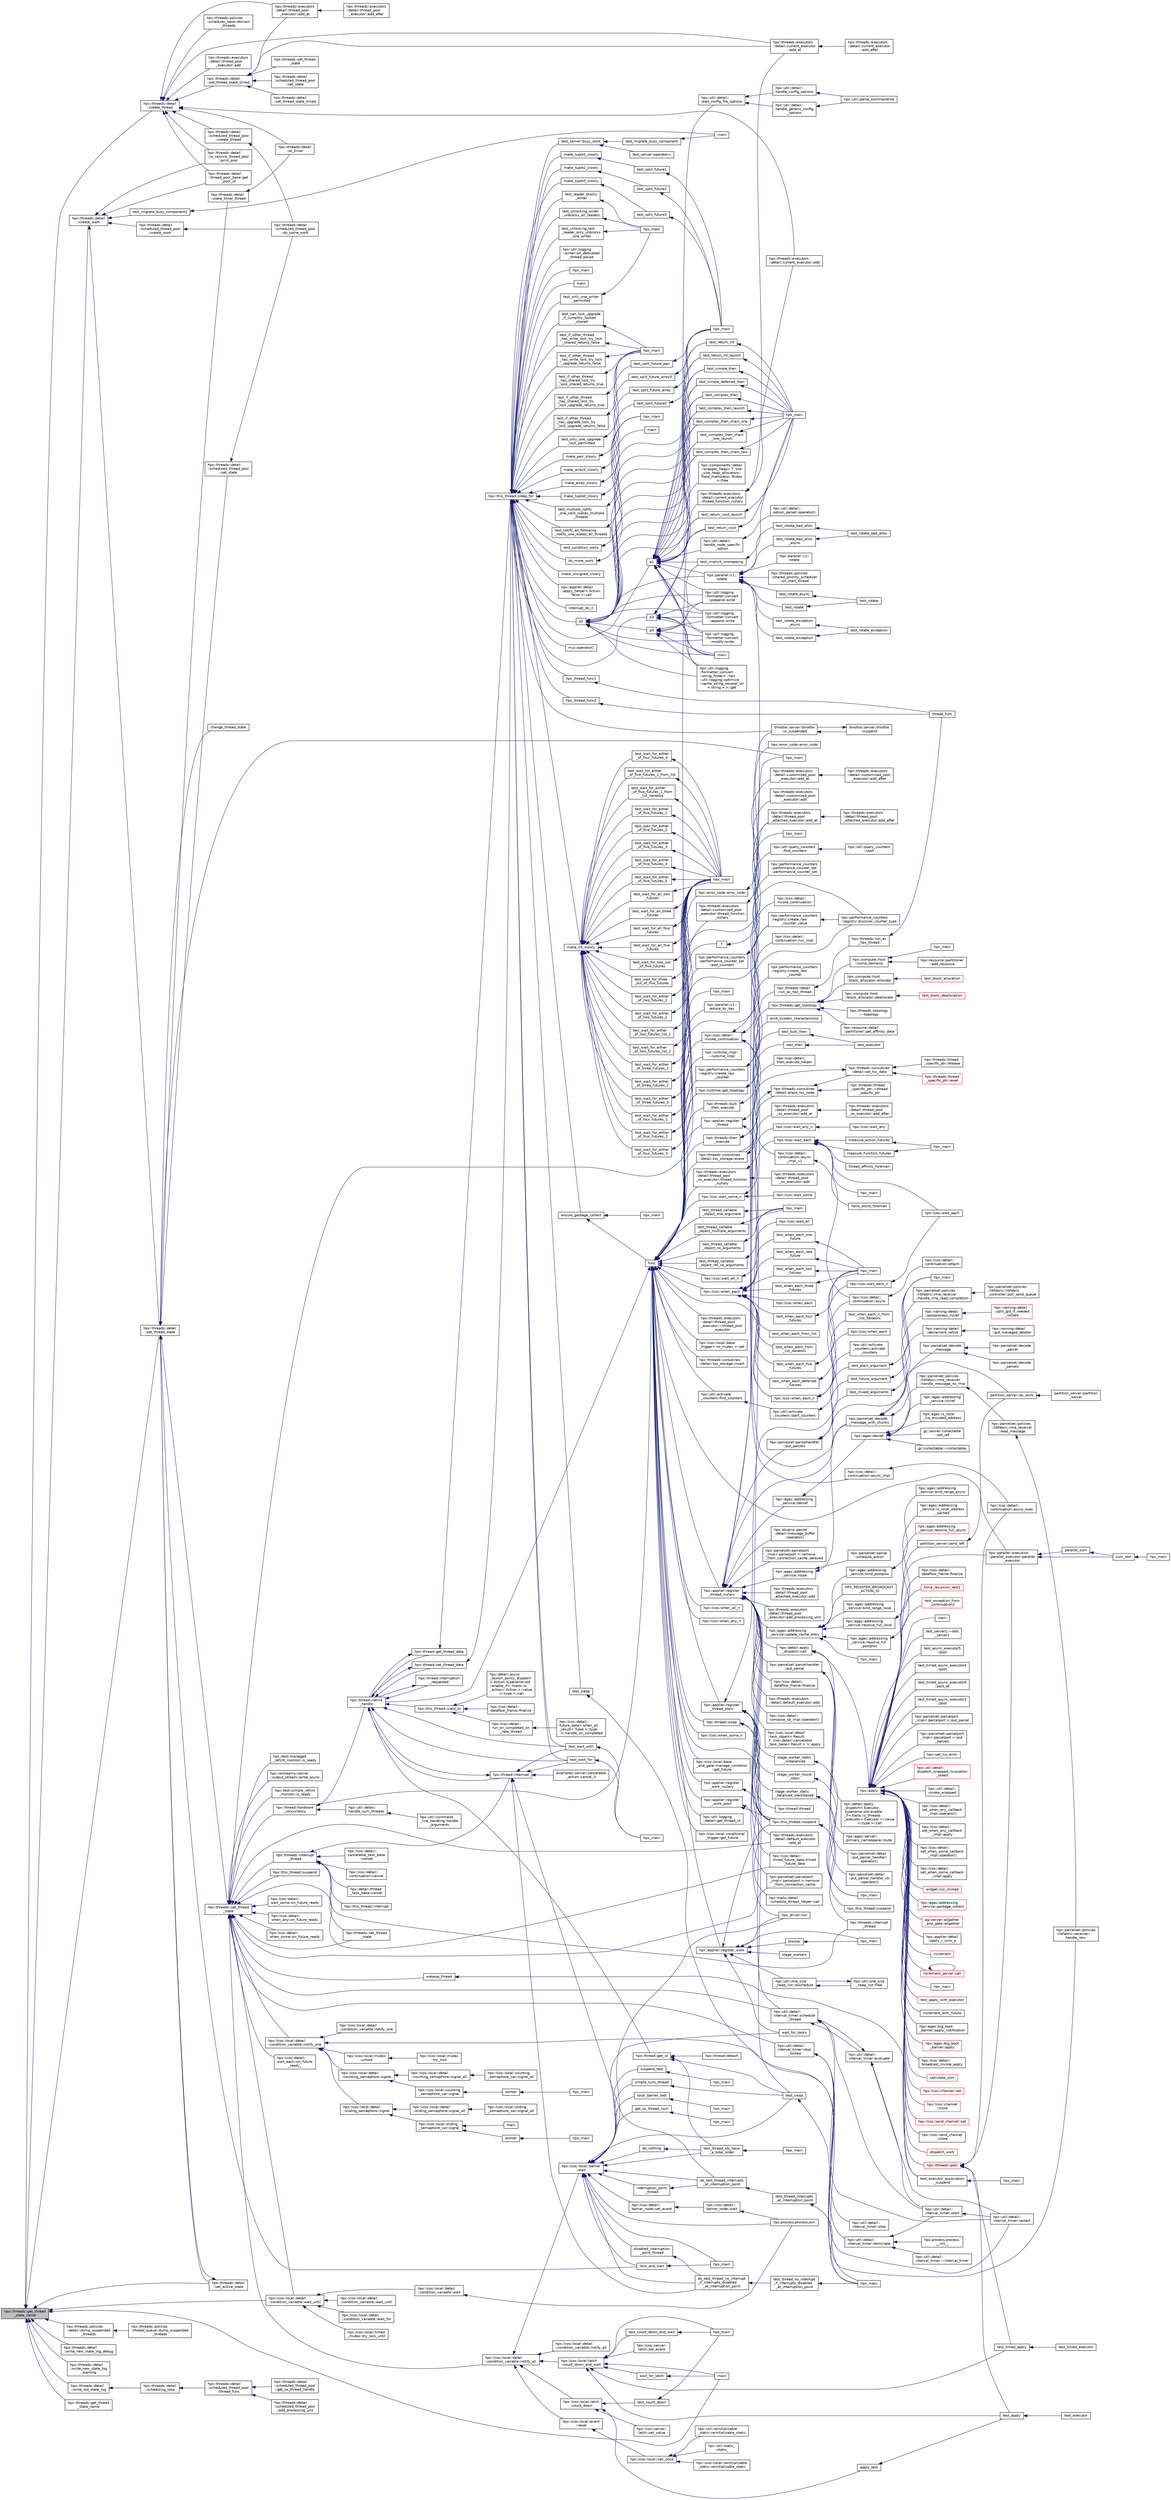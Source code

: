 digraph "hpx::threads::get_thread_state_name"
{
  edge [fontname="Helvetica",fontsize="10",labelfontname="Helvetica",labelfontsize="10"];
  node [fontname="Helvetica",fontsize="10",shape=record];
  rankdir="LR";
  Node6904 [label="hpx::threads::get_thread\l_state_name",height=0.2,width=0.4,color="black", fillcolor="grey75", style="filled", fontcolor="black"];
  Node6904 -> Node6905 [dir="back",color="midnightblue",fontsize="10",style="solid",fontname="Helvetica"];
  Node6905 [label="hpx::lcos::local::detail\l::condition_variable::wait_until",height=0.2,width=0.4,color="black", fillcolor="white", style="filled",URL="$d2/d39/classhpx_1_1lcos_1_1local_1_1detail_1_1condition__variable.html#a3c608ceb722edb8d30c821eb0857e680"];
  Node6905 -> Node6906 [dir="back",color="midnightblue",fontsize="10",style="solid",fontname="Helvetica"];
  Node6906 [label="hpx::lcos::local::detail\l::condition_variable::wait",height=0.2,width=0.4,color="black", fillcolor="white", style="filled",URL="$d2/d39/classhpx_1_1lcos_1_1local_1_1detail_1_1condition__variable.html#aa0eda2419e7df2922669d8f8ca392376"];
  Node6906 -> Node6907 [dir="back",color="midnightblue",fontsize="10",style="solid",fontname="Helvetica"];
  Node6907 [label="hpx.process.process.join",height=0.2,width=0.4,color="black", fillcolor="white", style="filled",URL="$d3/d41/classhpx_1_1process_1_1process.html#acc7ec4687f3bf5ae121ef7b494d991d8"];
  Node6905 -> Node6908 [dir="back",color="midnightblue",fontsize="10",style="solid",fontname="Helvetica"];
  Node6908 [label="hpx::lcos::local::detail\l::condition_variable::wait_until",height=0.2,width=0.4,color="black", fillcolor="white", style="filled",URL="$d2/d39/classhpx_1_1lcos_1_1local_1_1detail_1_1condition__variable.html#a425f1e67d3ff51b6fd0df3bdc9bcb2f0"];
  Node6905 -> Node6909 [dir="back",color="midnightblue",fontsize="10",style="solid",fontname="Helvetica"];
  Node6909 [label="hpx::lcos::local::detail\l::condition_variable::wait_for",height=0.2,width=0.4,color="black", fillcolor="white", style="filled",URL="$d2/d39/classhpx_1_1lcos_1_1local_1_1detail_1_1condition__variable.html#a5431ff3797fe29a6e04741fa97dca2f5"];
  Node6905 -> Node6910 [dir="back",color="midnightblue",fontsize="10",style="solid",fontname="Helvetica"];
  Node6910 [label="hpx::lcos::local::timed\l_mutex::try_lock_until",height=0.2,width=0.4,color="black", fillcolor="white", style="filled",URL="$dd/dd9/classhpx_1_1lcos_1_1local_1_1timed__mutex.html#ac694789a5ec73caa796ada83ed3fddd8"];
  Node6904 -> Node6911 [dir="back",color="midnightblue",fontsize="10",style="solid",fontname="Helvetica"];
  Node6911 [label="hpx::threads::detail\l::create_thread",height=0.2,width=0.4,color="black", fillcolor="white", style="filled",URL="$d2/dd1/namespacehpx_1_1threads_1_1detail.html#a7e333273a07aca5a12fea02ff99e9e3a"];
  Node6911 -> Node6912 [dir="back",color="midnightblue",fontsize="10",style="solid",fontname="Helvetica"];
  Node6912 [label="hpx::threads::executors\l::detail::current_executor::add",height=0.2,width=0.4,color="black", fillcolor="white", style="filled",URL="$d9/d5b/classhpx_1_1threads_1_1executors_1_1detail_1_1current__executor.html#ac8579cca96abcccec14b69200aa32d06"];
  Node6911 -> Node6913 [dir="back",color="midnightblue",fontsize="10",style="solid",fontname="Helvetica"];
  Node6913 [label="hpx::threads::executors\l::detail::current_executor\l::add_at",height=0.2,width=0.4,color="black", fillcolor="white", style="filled",URL="$d9/d5b/classhpx_1_1threads_1_1executors_1_1detail_1_1current__executor.html#a776cf0363bb6621f2490b07e62d8f1b6"];
  Node6913 -> Node6914 [dir="back",color="midnightblue",fontsize="10",style="solid",fontname="Helvetica"];
  Node6914 [label="hpx::threads::executors\l::detail::current_executor\l::add_after",height=0.2,width=0.4,color="black", fillcolor="white", style="filled",URL="$d9/d5b/classhpx_1_1threads_1_1executors_1_1detail_1_1current__executor.html#a2b63b16283f6784d8a5561cf44cd89bd"];
  Node6911 -> Node6915 [dir="back",color="midnightblue",fontsize="10",style="solid",fontname="Helvetica"];
  Node6915 [label="hpx::threads::detail\l::io_service_thread_pool\l::print_pool",height=0.2,width=0.4,color="black", fillcolor="white", style="filled",URL="$d9/d4a/classhpx_1_1threads_1_1detail_1_1io__service__thread__pool.html#a78fe0f8daa3ec7c358600bfa3b7179ac"];
  Node6911 -> Node6916 [dir="back",color="midnightblue",fontsize="10",style="solid",fontname="Helvetica"];
  Node6916 [label="hpx::threads::detail\l::scheduled_thread_pool\l::create_thread",height=0.2,width=0.4,color="black", fillcolor="white", style="filled",URL="$d2/df7/classhpx_1_1threads_1_1detail_1_1scheduled__thread__pool.html#a35bce62894f8945059a7b831defdce60"];
  Node6916 -> Node6917 [dir="back",color="midnightblue",fontsize="10",style="solid",fontname="Helvetica"];
  Node6917 [label="hpx::threads::detail\l::scheduled_thread_pool\l::do_some_work",height=0.2,width=0.4,color="black", fillcolor="white", style="filled",URL="$d2/df7/classhpx_1_1threads_1_1detail_1_1scheduled__thread__pool.html#a2810dd874b141ce2dc912bbb195e8991"];
  Node6911 -> Node6918 [dir="back",color="midnightblue",fontsize="10",style="solid",fontname="Helvetica"];
  Node6918 [label="hpx::threads::policies\l::scheduler_base::domain\l_threads",height=0.2,width=0.4,color="black", fillcolor="white", style="filled",URL="$dd/d7e/structhpx_1_1threads_1_1policies_1_1scheduler__base.html#a55fe864c7b0c34c284a1a929f42d6ed9"];
  Node6911 -> Node6919 [dir="back",color="midnightblue",fontsize="10",style="solid",fontname="Helvetica"];
  Node6919 [label="hpx::threads::detail\l::at_timer",height=0.2,width=0.4,color="black", fillcolor="white", style="filled",URL="$d2/dd1/namespacehpx_1_1threads_1_1detail.html#a813ad11c8379e8170eb0d508db38b44a"];
  Node6911 -> Node6920 [dir="back",color="midnightblue",fontsize="10",style="solid",fontname="Helvetica"];
  Node6920 [label="hpx::threads::detail\l::set_thread_state_timed",height=0.2,width=0.4,color="black", fillcolor="white", style="filled",URL="$d2/dd1/namespacehpx_1_1threads_1_1detail.html#a1c568c5fde68984628bf25fa41a29832"];
  Node6920 -> Node6913 [dir="back",color="midnightblue",fontsize="10",style="solid",fontname="Helvetica"];
  Node6920 -> Node6921 [dir="back",color="midnightblue",fontsize="10",style="solid",fontname="Helvetica"];
  Node6921 [label="hpx::threads::detail\l::scheduled_thread_pool\l::set_state",height=0.2,width=0.4,color="black", fillcolor="white", style="filled",URL="$d2/df7/classhpx_1_1threads_1_1detail_1_1scheduled__thread__pool.html#a4c5c2e57730a788a22926759bcc07972"];
  Node6920 -> Node6922 [dir="back",color="midnightblue",fontsize="10",style="solid",fontname="Helvetica"];
  Node6922 [label="hpx::threads::detail\l::set_thread_state_timed",height=0.2,width=0.4,color="black", fillcolor="white", style="filled",URL="$d2/dd1/namespacehpx_1_1threads_1_1detail.html#a2f59ba27b38e03bceaf57b2be5eb88b5"];
  Node6920 -> Node6923 [dir="back",color="midnightblue",fontsize="10",style="solid",fontname="Helvetica"];
  Node6923 [label="hpx::threads::set_thread\l_state",height=0.2,width=0.4,color="black", fillcolor="white", style="filled",URL="$d7/d28/namespacehpx_1_1threads.html#a64be9622827ac72ca256c8ca721c16df",tooltip="Set the thread state of the thread referenced by the thread_id id. "];
  Node6920 -> Node6924 [dir="back",color="midnightblue",fontsize="10",style="solid",fontname="Helvetica"];
  Node6924 [label="hpx::threads::executors\l::detail::thread_pool\l_executor::add_at",height=0.2,width=0.4,color="black", fillcolor="white", style="filled",URL="$d0/d20/classhpx_1_1threads_1_1executors_1_1detail_1_1thread__pool__executor.html#a37cab998cff7103de1ab5a5cb2615def"];
  Node6924 -> Node6925 [dir="back",color="midnightblue",fontsize="10",style="solid",fontname="Helvetica"];
  Node6925 [label="hpx::threads::executors\l::detail::thread_pool\l_executor::add_after",height=0.2,width=0.4,color="black", fillcolor="white", style="filled",URL="$d0/d20/classhpx_1_1threads_1_1executors_1_1detail_1_1thread__pool__executor.html#a92d1c42868fb658926003debe966792e"];
  Node6911 -> Node6926 [dir="back",color="midnightblue",fontsize="10",style="solid",fontname="Helvetica"];
  Node6926 [label="hpx::threads::detail\l::thread_pool_base::get\l_pool_id",height=0.2,width=0.4,color="black", fillcolor="white", style="filled",URL="$de/dae/classhpx_1_1threads_1_1detail_1_1thread__pool__base.html#a0ba1ecf965f230dfcce73460da847128"];
  Node6911 -> Node6927 [dir="back",color="midnightblue",fontsize="10",style="solid",fontname="Helvetica"];
  Node6927 [label="hpx::threads::executors\l::detail::thread_pool\l_executor::add",height=0.2,width=0.4,color="black", fillcolor="white", style="filled",URL="$d0/d20/classhpx_1_1threads_1_1executors_1_1detail_1_1thread__pool__executor.html#a8cbc4a189e60d309fb3bc9c739ef0acd"];
  Node6911 -> Node6924 [dir="back",color="midnightblue",fontsize="10",style="solid",fontname="Helvetica"];
  Node6904 -> Node6928 [dir="back",color="midnightblue",fontsize="10",style="solid",fontname="Helvetica"];
  Node6928 [label="hpx::threads::detail\l::create_work",height=0.2,width=0.4,color="black", fillcolor="white", style="filled",URL="$d2/dd1/namespacehpx_1_1threads_1_1detail.html#ae22384a3c1b1a1940032fad068fb54b1"];
  Node6928 -> Node6915 [dir="back",color="midnightblue",fontsize="10",style="solid",fontname="Helvetica"];
  Node6928 -> Node6929 [dir="back",color="midnightblue",fontsize="10",style="solid",fontname="Helvetica"];
  Node6929 [label="test_migrate_busy_component2",height=0.2,width=0.4,color="black", fillcolor="white", style="filled",URL="$dc/d78/migrate__component_8cpp.html#a8ec118d733854b5250bbb4c0f425f829"];
  Node6929 -> Node6930 [dir="back",color="midnightblue",fontsize="10",style="solid",fontname="Helvetica"];
  Node6930 [label="main",height=0.2,width=0.4,color="black", fillcolor="white", style="filled",URL="$dc/d78/migrate__component_8cpp.html#ae66f6b31b5ad750f1fe042a706a4e3d4"];
  Node6928 -> Node6931 [dir="back",color="midnightblue",fontsize="10",style="solid",fontname="Helvetica"];
  Node6931 [label="hpx::threads::detail\l::scheduled_thread_pool\l::create_work",height=0.2,width=0.4,color="black", fillcolor="white", style="filled",URL="$d2/df7/classhpx_1_1threads_1_1detail_1_1scheduled__thread__pool.html#af80cc48c3511bd7c9c96c26304e50691"];
  Node6931 -> Node6917 [dir="back",color="midnightblue",fontsize="10",style="solid",fontname="Helvetica"];
  Node6928 -> Node6932 [dir="back",color="midnightblue",fontsize="10",style="solid",fontname="Helvetica"];
  Node6932 [label="hpx::threads::detail\l::set_thread_state",height=0.2,width=0.4,color="black", fillcolor="white", style="filled",URL="$d2/dd1/namespacehpx_1_1threads_1_1detail.html#af85ddc854c4a149bf1738eb1b111b9ab"];
  Node6932 -> Node6933 [dir="back",color="midnightblue",fontsize="10",style="solid",fontname="Helvetica"];
  Node6933 [label="lock_and_wait",height=0.2,width=0.4,color="black", fillcolor="white", style="filled",URL="$d5/dca/hpx__thread__phase_8cpp.html#a33ae614742af7a5d14a763390f10b5ce"];
  Node6933 -> Node6934 [dir="back",color="midnightblue",fontsize="10",style="solid",fontname="Helvetica"];
  Node6934 [label="hpx_main",height=0.2,width=0.4,color="black", fillcolor="white", style="filled",URL="$d5/dca/hpx__thread__phase_8cpp.html#aaf67a3863f19ff7033e239ebb1204fb7"];
  Node6932 -> Node6935 [dir="back",color="midnightblue",fontsize="10",style="solid",fontname="Helvetica"];
  Node6935 [label="hpx::threads::detail\l::scheduled_thread_pool\l::set_state",height=0.2,width=0.4,color="black", fillcolor="white", style="filled",URL="$d2/df7/classhpx_1_1threads_1_1detail_1_1scheduled__thread__pool.html#a189f39002cdbc0e7a95a5e9222af3f56"];
  Node6935 -> Node6917 [dir="back",color="midnightblue",fontsize="10",style="solid",fontname="Helvetica"];
  Node6932 -> Node6936 [dir="back",color="midnightblue",fontsize="10",style="solid",fontname="Helvetica"];
  Node6936 [label="change_thread_state",height=0.2,width=0.4,color="black", fillcolor="white", style="filled",URL="$d4/d81/set__thread__state_8cpp.html#a3dc52291a245e2c16461379250066835"];
  Node6932 -> Node6937 [dir="back",color="midnightblue",fontsize="10",style="solid",fontname="Helvetica"];
  Node6937 [label="hpx_main",height=0.2,width=0.4,color="black", fillcolor="white", style="filled",URL="$d4/d81/set__thread__state_8cpp.html#aaf67a3863f19ff7033e239ebb1204fb7"];
  Node6932 -> Node6938 [dir="back",color="midnightblue",fontsize="10",style="solid",fontname="Helvetica"];
  Node6938 [label="hpx::threads::detail\l::set_active_state",height=0.2,width=0.4,color="black", fillcolor="white", style="filled",URL="$d2/dd1/namespacehpx_1_1threads_1_1detail.html#a45884a5bf04ad66a4f259231a3947e76"];
  Node6938 -> Node6932 [dir="back",color="midnightblue",fontsize="10",style="solid",fontname="Helvetica"];
  Node6932 -> Node6939 [dir="back",color="midnightblue",fontsize="10",style="solid",fontname="Helvetica"];
  Node6939 [label="hpx::threads::detail\l::wake_timer_thread",height=0.2,width=0.4,color="black", fillcolor="white", style="filled",URL="$d2/dd1/namespacehpx_1_1threads_1_1detail.html#adecffcabdb02c63742d7dbeb370f6980"];
  Node6939 -> Node6919 [dir="back",color="midnightblue",fontsize="10",style="solid",fontname="Helvetica"];
  Node6932 -> Node6940 [dir="back",color="midnightblue",fontsize="10",style="solid",fontname="Helvetica"];
  Node6940 [label="hpx::threads::set_thread\l_state",height=0.2,width=0.4,color="black", fillcolor="white", style="filled",URL="$d7/d28/namespacehpx_1_1threads.html#ac0690ad16ad778bcc79dcd727cc33025",tooltip="Set the thread state of the thread referenced by the thread_id id. "];
  Node6940 -> Node6941 [dir="back",color="midnightblue",fontsize="10",style="solid",fontname="Helvetica"];
  Node6941 [label="hpx::lcos::local::detail\l::condition_variable::notify_one",height=0.2,width=0.4,color="black", fillcolor="white", style="filled",URL="$d2/d39/classhpx_1_1lcos_1_1local_1_1detail_1_1condition__variable.html#a1114509fc37e205c7d921fe4a7f1d26a"];
  Node6941 -> Node6942 [dir="back",color="midnightblue",fontsize="10",style="solid",fontname="Helvetica"];
  Node6942 [label="hpx::lcos::local::detail\l::condition_variable::notify_one",height=0.2,width=0.4,color="black", fillcolor="white", style="filled",URL="$d2/d39/classhpx_1_1lcos_1_1local_1_1detail_1_1condition__variable.html#a4be9ae9854b8eaa995874d6dffd52652"];
  Node6941 -> Node6943 [dir="back",color="midnightblue",fontsize="10",style="solid",fontname="Helvetica"];
  Node6943 [label="hpx::lcos::local::detail\l::counting_semaphore::signal",height=0.2,width=0.4,color="black", fillcolor="white", style="filled",URL="$d3/d61/classhpx_1_1lcos_1_1local_1_1detail_1_1counting__semaphore.html#a927d73ef311e041d32c6ce124766899d"];
  Node6943 -> Node6944 [dir="back",color="midnightblue",fontsize="10",style="solid",fontname="Helvetica"];
  Node6944 [label="hpx::lcos::local::counting\l_semaphore_var::signal",height=0.2,width=0.4,color="black", fillcolor="white", style="filled",URL="$df/d53/classhpx_1_1lcos_1_1local_1_1counting__semaphore__var.html#a5eab648deb92bdd61e680ea16d736f1a",tooltip="Signal the semaphore. "];
  Node6944 -> Node6945 [dir="back",color="midnightblue",fontsize="10",style="solid",fontname="Helvetica"];
  Node6945 [label="worker",height=0.2,width=0.4,color="black", fillcolor="white", style="filled",URL="$df/de9/counting__semaphore_8cpp.html#a0fa8b6f00a50c12c67081694e52808ed"];
  Node6945 -> Node6946 [dir="back",color="midnightblue",fontsize="10",style="solid",fontname="Helvetica"];
  Node6946 [label="hpx_main",height=0.2,width=0.4,color="black", fillcolor="white", style="filled",URL="$df/de9/counting__semaphore_8cpp.html#aefd26dd818037509b2241068d57e3e1d"];
  Node6943 -> Node6947 [dir="back",color="midnightblue",fontsize="10",style="solid",fontname="Helvetica"];
  Node6947 [label="hpx::lcos::local::detail\l::counting_semaphore::signal_all",height=0.2,width=0.4,color="black", fillcolor="white", style="filled",URL="$d3/d61/classhpx_1_1lcos_1_1local_1_1detail_1_1counting__semaphore.html#a182df19eb28dc4d52b76af0a215504c0"];
  Node6947 -> Node6948 [dir="back",color="midnightblue",fontsize="10",style="solid",fontname="Helvetica"];
  Node6948 [label="hpx::lcos::local::counting\l_semaphore_var::signal_all",height=0.2,width=0.4,color="black", fillcolor="white", style="filled",URL="$df/d53/classhpx_1_1lcos_1_1local_1_1counting__semaphore__var.html#ab84775371273cc64284cabe1477d46c0"];
  Node6941 -> Node6949 [dir="back",color="midnightblue",fontsize="10",style="solid",fontname="Helvetica"];
  Node6949 [label="hpx::lcos::local::mutex\l::unlock",height=0.2,width=0.4,color="black", fillcolor="white", style="filled",URL="$d2/dd8/classhpx_1_1lcos_1_1local_1_1mutex.html#a7d26a65ecfa3babe4eaab84f974d2b64"];
  Node6949 -> Node6950 [dir="back",color="midnightblue",fontsize="10",style="solid",fontname="Helvetica"];
  Node6950 [label="hpx::lcos::local::mutex\l::try_lock",height=0.2,width=0.4,color="black", fillcolor="white", style="filled",URL="$d2/dd8/classhpx_1_1lcos_1_1local_1_1mutex.html#a5803440ac847bca2eec131d27457ca2f"];
  Node6941 -> Node6951 [dir="back",color="midnightblue",fontsize="10",style="solid",fontname="Helvetica"];
  Node6951 [label="hpx::parcelset::policies\l::libfabric::receiver::\lhandle_recv",height=0.2,width=0.4,color="black", fillcolor="white", style="filled",URL="$d9/df5/structhpx_1_1parcelset_1_1policies_1_1libfabric_1_1receiver.html#ae18eac5b1593bc79ba31cf828177d611"];
  Node6941 -> Node6952 [dir="back",color="midnightblue",fontsize="10",style="solid",fontname="Helvetica"];
  Node6952 [label="hpx::lcos::local::detail\l::sliding_semaphore::signal",height=0.2,width=0.4,color="black", fillcolor="white", style="filled",URL="$d4/d7a/classhpx_1_1lcos_1_1local_1_1detail_1_1sliding__semaphore.html#ada80c92055d95c750944b8e63b8b5e5e"];
  Node6952 -> Node6953 [dir="back",color="midnightblue",fontsize="10",style="solid",fontname="Helvetica"];
  Node6953 [label="hpx::lcos::local::detail\l::sliding_semaphore::signal_all",height=0.2,width=0.4,color="black", fillcolor="white", style="filled",URL="$d4/d7a/classhpx_1_1lcos_1_1local_1_1detail_1_1sliding__semaphore.html#ab26e042b6c41b664bfe3977c3ce4b2a1"];
  Node6953 -> Node6954 [dir="back",color="midnightblue",fontsize="10",style="solid",fontname="Helvetica"];
  Node6954 [label="hpx::lcos::local::sliding\l_semaphore_var::signal_all",height=0.2,width=0.4,color="black", fillcolor="white", style="filled",URL="$d4/d2e/classhpx_1_1lcos_1_1local_1_1sliding__semaphore__var.html#abfc766bda4b66000eff05db54f2b0896"];
  Node6952 -> Node6955 [dir="back",color="midnightblue",fontsize="10",style="solid",fontname="Helvetica"];
  Node6955 [label="hpx::lcos::local::sliding\l_semaphore_var::signal",height=0.2,width=0.4,color="black", fillcolor="white", style="filled",URL="$d4/d2e/classhpx_1_1lcos_1_1local_1_1sliding__semaphore__var.html#a45c335c3fedc79f6e985252feab55a03",tooltip="Signal the semaphore. "];
  Node6955 -> Node6956 [dir="back",color="midnightblue",fontsize="10",style="solid",fontname="Helvetica"];
  Node6956 [label="worker",height=0.2,width=0.4,color="black", fillcolor="white", style="filled",URL="$d2/d38/sliding__semaphore_8cpp.html#af01ee5e0f3ad279c5cc65cf867860433"];
  Node6956 -> Node6957 [dir="back",color="midnightblue",fontsize="10",style="solid",fontname="Helvetica"];
  Node6957 [label="hpx_main",height=0.2,width=0.4,color="black", fillcolor="white", style="filled",URL="$d2/d38/sliding__semaphore_8cpp.html#aefd26dd818037509b2241068d57e3e1d"];
  Node6955 -> Node6958 [dir="back",color="midnightblue",fontsize="10",style="solid",fontname="Helvetica"];
  Node6958 [label="main",height=0.2,width=0.4,color="black", fillcolor="white", style="filled",URL="$da/da6/sliding__semaphore__2338_8cpp.html#ae66f6b31b5ad750f1fe042a706a4e3d4"];
  Node6940 -> Node6959 [dir="back",color="midnightblue",fontsize="10",style="solid",fontname="Helvetica"];
  Node6959 [label="hpx::lcos::local::detail\l::condition_variable::notify_all",height=0.2,width=0.4,color="black", fillcolor="white", style="filled",URL="$d2/d39/classhpx_1_1lcos_1_1local_1_1detail_1_1condition__variable.html#adb0b4abe6f75aa3fad397b6a556ff1ae"];
  Node6959 -> Node6960 [dir="back",color="midnightblue",fontsize="10",style="solid",fontname="Helvetica"];
  Node6960 [label="hpx::lcos::local::detail\l::condition_variable::notify_all",height=0.2,width=0.4,color="black", fillcolor="white", style="filled",URL="$d2/d39/classhpx_1_1lcos_1_1local_1_1detail_1_1condition__variable.html#ae669c43530443e8852760f51f0ee3862"];
  Node6959 -> Node6961 [dir="back",color="midnightblue",fontsize="10",style="solid",fontname="Helvetica"];
  Node6961 [label="hpx::lcos::local::event\l::reset",height=0.2,width=0.4,color="black", fillcolor="white", style="filled",URL="$d2/d08/classhpx_1_1lcos_1_1local_1_1event.html#a1705a352cfae05961fe1f5c112199554",tooltip="Reset the event. "];
  Node6961 -> Node6962 [dir="back",color="midnightblue",fontsize="10",style="solid",fontname="Helvetica"];
  Node6962 [label="hpx::lcos::local::call_once",height=0.2,width=0.4,color="black", fillcolor="white", style="filled",URL="$d0/d47/namespacehpx_1_1lcos_1_1local.html#a3fa67464391720578b24d35907853756"];
  Node6962 -> Node6963 [dir="back",color="midnightblue",fontsize="10",style="solid",fontname="Helvetica"];
  Node6963 [label="hpx::lcos::local::reinitializable\l_static::reinitializable_static",height=0.2,width=0.4,color="black", fillcolor="white", style="filled",URL="$d4/d04/structhpx_1_1lcos_1_1local_1_1reinitializable__static.html#a5be89efcb123484e955a72ee512d0ea2"];
  Node6962 -> Node6964 [dir="back",color="midnightblue",fontsize="10",style="solid",fontname="Helvetica"];
  Node6964 [label="hpx::util::reinitializable\l_static::reinitializable_static",height=0.2,width=0.4,color="black", fillcolor="white", style="filled",URL="$d2/db7/structhpx_1_1util_1_1reinitializable__static.html#a8ebb2d00ae9b9ed3bef5751a326e57b3"];
  Node6962 -> Node6965 [dir="back",color="midnightblue",fontsize="10",style="solid",fontname="Helvetica"];
  Node6965 [label="hpx::util::static_\l::static_",height=0.2,width=0.4,color="black", fillcolor="white", style="filled",URL="$d3/dbb/structhpx_1_1util_1_1static__.html#a469d6f838e6368a1517bc1082099b8da"];
  Node6959 -> Node6966 [dir="back",color="midnightblue",fontsize="10",style="solid",fontname="Helvetica"];
  Node6966 [label="hpx::lcos::local::latch\l::count_down_and_wait",height=0.2,width=0.4,color="black", fillcolor="white", style="filled",URL="$dd/de7/classhpx_1_1lcos_1_1local_1_1latch.html#adefe7460a4205b19b2d7db2390673685"];
  Node6966 -> Node6967 [dir="back",color="midnightblue",fontsize="10",style="solid",fontname="Helvetica"];
  Node6967 [label="wait_for_latch",height=0.2,width=0.4,color="black", fillcolor="white", style="filled",URL="$d3/dd4/enumerate__threads_8cpp.html#a1044b11869f3225fc64846d4674c34a0"];
  Node6967 -> Node6968 [dir="back",color="midnightblue",fontsize="10",style="solid",fontname="Helvetica"];
  Node6968 [label="main",height=0.2,width=0.4,color="black", fillcolor="white", style="filled",URL="$d3/dd4/enumerate__threads_8cpp.html#ae66f6b31b5ad750f1fe042a706a4e3d4"];
  Node6966 -> Node6968 [dir="back",color="midnightblue",fontsize="10",style="solid",fontname="Helvetica"];
  Node6966 -> Node6969 [dir="back",color="midnightblue",fontsize="10",style="solid",fontname="Helvetica"];
  Node6969 [label="hpx::lcos::server::\llatch::set_event",height=0.2,width=0.4,color="black", fillcolor="white", style="filled",URL="$d7/d72/classhpx_1_1lcos_1_1server_1_1latch.html#ad456d4a188574ebc6bdb53f626cb8b27"];
  Node6966 -> Node6970 [dir="back",color="midnightblue",fontsize="10",style="solid",fontname="Helvetica"];
  Node6970 [label="test_count_down_and_wait",height=0.2,width=0.4,color="black", fillcolor="white", style="filled",URL="$d4/db4/local__latch_8cpp.html#a835e7630881efa4fb379972b0dc2fdb1"];
  Node6970 -> Node6971 [dir="back",color="midnightblue",fontsize="10",style="solid",fontname="Helvetica"];
  Node6971 [label="hpx_main",height=0.2,width=0.4,color="black", fillcolor="white", style="filled",URL="$d4/db4/local__latch_8cpp.html#aefd26dd818037509b2241068d57e3e1d"];
  Node6966 -> Node6971 [dir="back",color="midnightblue",fontsize="10",style="solid",fontname="Helvetica"];
  Node6966 -> Node6972 [dir="back",color="midnightblue",fontsize="10",style="solid",fontname="Helvetica"];
  Node6972 [label="test_apply",height=0.2,width=0.4,color="black", fillcolor="white", style="filled",URL="$d8/d83/minimal__async__executor_8cpp.html#a5f84f0aa2a8c7b97a91aff6d6eb013fc"];
  Node6972 -> Node6973 [dir="back",color="midnightblue",fontsize="10",style="solid",fontname="Helvetica"];
  Node6973 [label="test_executor",height=0.2,width=0.4,color="black", fillcolor="white", style="filled",URL="$d8/d83/minimal__async__executor_8cpp.html#a12065ee56eec28d3895ba316405a7116"];
  Node6966 -> Node6974 [dir="back",color="midnightblue",fontsize="10",style="solid",fontname="Helvetica"];
  Node6974 [label="test_timed_apply",height=0.2,width=0.4,color="black", fillcolor="white", style="filled",URL="$d7/de3/minimal__timed__async__executor_8cpp.html#a4efa415d3bbbec720c16e167505810e9"];
  Node6974 -> Node6975 [dir="back",color="midnightblue",fontsize="10",style="solid",fontname="Helvetica"];
  Node6975 [label="test_timed_executor",height=0.2,width=0.4,color="black", fillcolor="white", style="filled",URL="$d7/de3/minimal__timed__async__executor_8cpp.html#a4e2d002d587a77e84eb27f1f903f5094"];
  Node6959 -> Node6976 [dir="back",color="midnightblue",fontsize="10",style="solid",fontname="Helvetica"];
  Node6976 [label="hpx::lcos::local::latch\l::count_down",height=0.2,width=0.4,color="black", fillcolor="white", style="filled",URL="$dd/de7/classhpx_1_1lcos_1_1local_1_1latch.html#aef25cea98d12a646af282d0251583d53"];
  Node6976 -> Node6977 [dir="back",color="midnightblue",fontsize="10",style="solid",fontname="Helvetica"];
  Node6977 [label="hpx::lcos::server::\llatch::set_value",height=0.2,width=0.4,color="black", fillcolor="white", style="filled",URL="$d7/d72/classhpx_1_1lcos_1_1server_1_1latch.html#a547d6f9581fc315e3ab990be67bfa5eb",tooltip="This is invoked whenever the count_down() function is called. "];
  Node6976 -> Node6978 [dir="back",color="midnightblue",fontsize="10",style="solid",fontname="Helvetica"];
  Node6978 [label="test_count_down",height=0.2,width=0.4,color="black", fillcolor="white", style="filled",URL="$d4/db4/local__latch_8cpp.html#a6920c9633d0c95c497d3a4ee446a2bc5"];
  Node6978 -> Node6971 [dir="back",color="midnightblue",fontsize="10",style="solid",fontname="Helvetica"];
  Node6976 -> Node6979 [dir="back",color="midnightblue",fontsize="10",style="solid",fontname="Helvetica"];
  Node6979 [label="apply_test",height=0.2,width=0.4,color="black", fillcolor="white", style="filled",URL="$d8/d83/minimal__async__executor_8cpp.html#a7e42b6242cfc769ca209a7d7db8e7f16"];
  Node6979 -> Node6972 [dir="back",color="midnightblue",fontsize="10",style="solid",fontname="Helvetica"];
  Node6959 -> Node6980 [dir="back",color="midnightblue",fontsize="10",style="solid",fontname="Helvetica"];
  Node6980 [label="hpx::lcos::local::barrier\l::wait",height=0.2,width=0.4,color="black", fillcolor="white", style="filled",URL="$da/d43/classhpx_1_1lcos_1_1local_1_1barrier.html#ae3374c182ffd12c9975963139b6f9255"];
  Node6980 -> Node6981 [dir="back",color="midnightblue",fontsize="10",style="solid",fontname="Helvetica"];
  Node6981 [label="hpx::lcos::detail::\lbarrier_node::set_event",height=0.2,width=0.4,color="black", fillcolor="white", style="filled",URL="$dc/dd7/structhpx_1_1lcos_1_1detail_1_1barrier__node.html#a7c4df1612298d6bca82818ad1ab263e7"];
  Node6981 -> Node6982 [dir="back",color="midnightblue",fontsize="10",style="solid",fontname="Helvetica"];
  Node6982 [label="hpx::lcos::detail::\lbarrier_node::wait",height=0.2,width=0.4,color="black", fillcolor="white", style="filled",URL="$dc/dd7/structhpx_1_1lcos_1_1detail_1_1barrier__node.html#aa4e3bd2f6143714f869892b8e992c45e"];
  Node6982 -> Node6907 [dir="back",color="midnightblue",fontsize="10",style="solid",fontname="Helvetica"];
  Node6980 -> Node6933 [dir="back",color="midnightblue",fontsize="10",style="solid",fontname="Helvetica"];
  Node6980 -> Node6934 [dir="back",color="midnightblue",fontsize="10",style="solid",fontname="Helvetica"];
  Node6980 -> Node6983 [dir="back",color="midnightblue",fontsize="10",style="solid",fontname="Helvetica"];
  Node6983 [label="hpx_driver::run",height=0.2,width=0.4,color="black", fillcolor="white", style="filled",URL="$df/d10/structhpx__driver.html#a18f4851aebac8f2b382fae393675108f"];
  Node6980 -> Node6984 [dir="back",color="midnightblue",fontsize="10",style="solid",fontname="Helvetica"];
  Node6984 [label="local_barrier_test",height=0.2,width=0.4,color="black", fillcolor="white", style="filled",URL="$d2/db4/tests_2unit_2lcos_2local__barrier_8cpp.html#aa0780d94f0cd2b7fb0085691df108c5d"];
  Node6984 -> Node6985 [dir="back",color="midnightblue",fontsize="10",style="solid",fontname="Helvetica"];
  Node6985 [label="hpx_main",height=0.2,width=0.4,color="black", fillcolor="white", style="filled",URL="$d2/db4/tests_2unit_2lcos_2local__barrier_8cpp.html#aaf67a3863f19ff7033e239ebb1204fb7"];
  Node6980 -> Node6986 [dir="back",color="midnightblue",fontsize="10",style="solid",fontname="Helvetica"];
  Node6986 [label="get_os_thread_num",height=0.2,width=0.4,color="black", fillcolor="white", style="filled",URL="$d2/dfb/os__thread__num_8cpp.html#a4e93c08a1dab5895036ff150c5cbf0aa"];
  Node6986 -> Node6987 [dir="back",color="midnightblue",fontsize="10",style="solid",fontname="Helvetica"];
  Node6987 [label="hpx_main",height=0.2,width=0.4,color="black", fillcolor="white", style="filled",URL="$d2/dfb/os__thread__num_8cpp.html#aaf67a3863f19ff7033e239ebb1204fb7"];
  Node6980 -> Node6907 [dir="back",color="midnightblue",fontsize="10",style="solid",fontname="Helvetica"];
  Node6980 -> Node6988 [dir="back",color="midnightblue",fontsize="10",style="solid",fontname="Helvetica"];
  Node6988 [label="interruption_point\l_thread",height=0.2,width=0.4,color="black", fillcolor="white", style="filled",URL="$d0/d4e/tests_2unit_2threads_2thread_8cpp.html#a4ed7731f04404da6ea18c2204329f7cb"];
  Node6988 -> Node6989 [dir="back",color="midnightblue",fontsize="10",style="solid",fontname="Helvetica"];
  Node6989 [label="do_test_thread_interrupts\l_at_interruption_point",height=0.2,width=0.4,color="black", fillcolor="white", style="filled",URL="$d0/d4e/tests_2unit_2threads_2thread_8cpp.html#a1592be75203d2ef54f0a19832cacecf8"];
  Node6989 -> Node6990 [dir="back",color="midnightblue",fontsize="10",style="solid",fontname="Helvetica"];
  Node6990 [label="test_thread_interrupts\l_at_interruption_point",height=0.2,width=0.4,color="black", fillcolor="white", style="filled",URL="$d0/d4e/tests_2unit_2threads_2thread_8cpp.html#a4a6a8c2918dcd825da0102f3a63bf24a"];
  Node6990 -> Node6991 [dir="back",color="midnightblue",fontsize="10",style="solid",fontname="Helvetica"];
  Node6991 [label="hpx_main",height=0.2,width=0.4,color="black", fillcolor="white", style="filled",URL="$d0/d4e/tests_2unit_2threads_2thread_8cpp.html#a255f773d830db5ca937cff11c2692fa2"];
  Node6980 -> Node6989 [dir="back",color="midnightblue",fontsize="10",style="solid",fontname="Helvetica"];
  Node6980 -> Node6992 [dir="back",color="midnightblue",fontsize="10",style="solid",fontname="Helvetica"];
  Node6992 [label="disabled_interruption\l_point_thread",height=0.2,width=0.4,color="black", fillcolor="white", style="filled",URL="$d0/d4e/tests_2unit_2threads_2thread_8cpp.html#a36cf1f1e669661313a3a2657b174f7c2"];
  Node6992 -> Node6993 [dir="back",color="midnightblue",fontsize="10",style="solid",fontname="Helvetica"];
  Node6993 [label="do_test_thread_no_interrupt\l_if_interrupts_disabled\l_at_interruption_point",height=0.2,width=0.4,color="black", fillcolor="white", style="filled",URL="$d0/d4e/tests_2unit_2threads_2thread_8cpp.html#a83a3b29d9f2edb5952625e72f9651985"];
  Node6993 -> Node6994 [dir="back",color="midnightblue",fontsize="10",style="solid",fontname="Helvetica"];
  Node6994 [label="test_thread_no_interrupt\l_if_interrupts_disabled\l_at_interruption_point",height=0.2,width=0.4,color="black", fillcolor="white", style="filled",URL="$d0/d4e/tests_2unit_2threads_2thread_8cpp.html#ae8589f467c87f24293dd95710b4d8374"];
  Node6994 -> Node6991 [dir="back",color="midnightblue",fontsize="10",style="solid",fontname="Helvetica"];
  Node6980 -> Node6993 [dir="back",color="midnightblue",fontsize="10",style="solid",fontname="Helvetica"];
  Node6980 -> Node6995 [dir="back",color="midnightblue",fontsize="10",style="solid",fontname="Helvetica"];
  Node6995 [label="simple_sync_thread",height=0.2,width=0.4,color="black", fillcolor="white", style="filled",URL="$d0/d4e/tests_2unit_2threads_2thread_8cpp.html#aafe091deb4ce014ec0d8354ca4219cb3"];
  Node6995 -> Node6996 [dir="back",color="midnightblue",fontsize="10",style="solid",fontname="Helvetica"];
  Node6996 [label="test_swap",height=0.2,width=0.4,color="black", fillcolor="white", style="filled",URL="$d0/d4e/tests_2unit_2threads_2thread_8cpp.html#aa9645d2d1912efd27e83867429e862d0"];
  Node6996 -> Node6991 [dir="back",color="midnightblue",fontsize="10",style="solid",fontname="Helvetica"];
  Node6980 -> Node6996 [dir="back",color="midnightblue",fontsize="10",style="solid",fontname="Helvetica"];
  Node6980 -> Node6997 [dir="back",color="midnightblue",fontsize="10",style="solid",fontname="Helvetica"];
  Node6997 [label="do_nothing",height=0.2,width=0.4,color="black", fillcolor="white", style="filled",URL="$df/d88/thread__id_8cpp.html#ad27c188384788837a2a71dde38635725"];
  Node6997 -> Node6998 [dir="back",color="midnightblue",fontsize="10",style="solid",fontname="Helvetica"];
  Node6998 [label="test_thread_ids_have\l_a_total_order",height=0.2,width=0.4,color="black", fillcolor="white", style="filled",URL="$df/d88/thread__id_8cpp.html#a95604be93f5422b5bc87778cff21bde1"];
  Node6998 -> Node6999 [dir="back",color="midnightblue",fontsize="10",style="solid",fontname="Helvetica"];
  Node6999 [label="hpx_main",height=0.2,width=0.4,color="black", fillcolor="white", style="filled",URL="$df/d88/thread__id_8cpp.html#a255f773d830db5ca937cff11c2692fa2"];
  Node6980 -> Node6998 [dir="back",color="midnightblue",fontsize="10",style="solid",fontname="Helvetica"];
  Node6980 -> Node7000 [dir="back",color="midnightblue",fontsize="10",style="solid",fontname="Helvetica"];
  Node7000 [label="suspend_test",height=0.2,width=0.4,color="black", fillcolor="white", style="filled",URL="$db/d59/thread__suspend__duration_8cpp.html#a51db1109c6dea5b277ccfc6e1a2e0a18"];
  Node7000 -> Node7001 [dir="back",color="midnightblue",fontsize="10",style="solid",fontname="Helvetica"];
  Node7001 [label="hpx_main",height=0.2,width=0.4,color="black", fillcolor="white", style="filled",URL="$db/d59/thread__suspend__duration_8cpp.html#aaf67a3863f19ff7033e239ebb1204fb7"];
  Node6980 -> Node7002 [dir="back",color="midnightblue",fontsize="10",style="solid",fontname="Helvetica"];
  Node7002 [label="wait_for_tasks",height=0.2,width=0.4,color="black", fillcolor="white", style="filled",URL="$df/de1/timed__task__spawn_8cpp.html#a9343f118f9876c51c2ce9a733a41320f"];
  Node6940 -> Node6905 [dir="back",color="midnightblue",fontsize="10",style="solid",fontname="Helvetica"];
  Node6940 -> Node7003 [dir="back",color="midnightblue",fontsize="10",style="solid",fontname="Helvetica"];
  Node7003 [label="hpx::threads::executors\l::detail::default_executor\l::add_at",height=0.2,width=0.4,color="black", fillcolor="white", style="filled",URL="$dd/df3/classhpx_1_1threads_1_1executors_1_1detail_1_1default__executor.html#a1093430680e0b7de889020efb0137cb0"];
  Node6940 -> Node7004 [dir="back",color="midnightblue",fontsize="10",style="solid",fontname="Helvetica"];
  Node7004 [label="hpx::lcos::detail::\ltimed_future_data::timed\l_future_data",height=0.2,width=0.4,color="black", fillcolor="white", style="filled",URL="$d2/d3d/structhpx_1_1lcos_1_1detail_1_1timed__future__data.html#aef36ff98593378896469fa3edbaf682a"];
  Node6940 -> Node7005 [dir="back",color="midnightblue",fontsize="10",style="solid",fontname="Helvetica"];
  Node7005 [label="hpx::lcos::detail::\lwait_each::on_future\l_ready_",height=0.2,width=0.4,color="black", fillcolor="white", style="filled",URL="$dc/d45/structhpx_1_1lcos_1_1detail_1_1wait__each.html#aa02f3b802bc40a96d77ebc5acab5fc12"];
  Node6940 -> Node7006 [dir="back",color="midnightblue",fontsize="10",style="solid",fontname="Helvetica"];
  Node7006 [label="hpx::util::detail::\linterval_timer::stop\l_locked",height=0.2,width=0.4,color="black", fillcolor="white", style="filled",URL="$d9/dc4/classhpx_1_1util_1_1detail_1_1interval__timer.html#aee7b39a73f288406432f958774a8a755"];
  Node7006 -> Node7007 [dir="back",color="midnightblue",fontsize="10",style="solid",fontname="Helvetica"];
  Node7007 [label="hpx::util::detail::\linterval_timer::restart",height=0.2,width=0.4,color="black", fillcolor="white", style="filled",URL="$d9/dc4/classhpx_1_1util_1_1detail_1_1interval__timer.html#aef44e704e69523484a42421ffcf114b2"];
  Node7006 -> Node7008 [dir="back",color="midnightblue",fontsize="10",style="solid",fontname="Helvetica"];
  Node7008 [label="hpx::util::detail::\linterval_timer::stop",height=0.2,width=0.4,color="black", fillcolor="white", style="filled",URL="$d9/dc4/classhpx_1_1util_1_1detail_1_1interval__timer.html#a1d78fc310a130a854f6ad9d34888b397"];
  Node7006 -> Node7009 [dir="back",color="midnightblue",fontsize="10",style="solid",fontname="Helvetica"];
  Node7009 [label="hpx::util::detail::\linterval_timer::terminate",height=0.2,width=0.4,color="black", fillcolor="white", style="filled",URL="$d9/dc4/classhpx_1_1util_1_1detail_1_1interval__timer.html#a9a05bdb2233f5a4f95e471cc5db35fea"];
  Node7009 -> Node7010 [dir="back",color="midnightblue",fontsize="10",style="solid",fontname="Helvetica"];
  Node7010 [label="hpx::util::detail::\linterval_timer::start",height=0.2,width=0.4,color="black", fillcolor="white", style="filled",URL="$d9/dc4/classhpx_1_1util_1_1detail_1_1interval__timer.html#a4e828ee56e41d8f50dc946452b15e3a6"];
  Node7010 -> Node7007 [dir="back",color="midnightblue",fontsize="10",style="solid",fontname="Helvetica"];
  Node7009 -> Node7011 [dir="back",color="midnightblue",fontsize="10",style="solid",fontname="Helvetica"];
  Node7011 [label="hpx::util::detail::\linterval_timer::~interval_timer",height=0.2,width=0.4,color="black", fillcolor="white", style="filled",URL="$d9/dc4/classhpx_1_1util_1_1detail_1_1interval__timer.html#a966a5e7de900132e1ad826f33ec581ed"];
  Node7009 -> Node7012 [dir="back",color="midnightblue",fontsize="10",style="solid",fontname="Helvetica"];
  Node7012 [label="hpx.process.process.\l__init__",height=0.2,width=0.4,color="black", fillcolor="white", style="filled",URL="$d3/d41/classhpx_1_1process_1_1process.html#a8c96317a0d57a9dfd75375b25e434b8b"];
  Node6940 -> Node7013 [dir="back",color="midnightblue",fontsize="10",style="solid",fontname="Helvetica"];
  Node7013 [label="hpx::util::detail::\linterval_timer::schedule\l_thread",height=0.2,width=0.4,color="black", fillcolor="white", style="filled",URL="$d9/dc4/classhpx_1_1util_1_1detail_1_1interval__timer.html#a1d016ac6de8d3e796e7e0e0e26b93aa0"];
  Node7013 -> Node7010 [dir="back",color="midnightblue",fontsize="10",style="solid",fontname="Helvetica"];
  Node7013 -> Node7007 [dir="back",color="midnightblue",fontsize="10",style="solid",fontname="Helvetica"];
  Node7013 -> Node7014 [dir="back",color="midnightblue",fontsize="10",style="solid",fontname="Helvetica"];
  Node7014 [label="hpx::util::detail::\linterval_timer::evaluate",height=0.2,width=0.4,color="black", fillcolor="white", style="filled",URL="$d9/dc4/classhpx_1_1util_1_1detail_1_1interval__timer.html#ad9b01abbf45233ff46e5bc8b19ed013e"];
  Node7014 -> Node7010 [dir="back",color="midnightblue",fontsize="10",style="solid",fontname="Helvetica"];
  Node7014 -> Node7007 [dir="back",color="midnightblue",fontsize="10",style="solid",fontname="Helvetica"];
  Node7014 -> Node7013 [dir="back",color="midnightblue",fontsize="10",style="solid",fontname="Helvetica"];
  Node6940 -> Node7015 [dir="back",color="midnightblue",fontsize="10",style="solid",fontname="Helvetica"];
  Node7015 [label="hpx::test::managed\l_refcnt_monitor::is_ready",height=0.2,width=0.4,color="black", fillcolor="white", style="filled",URL="$d6/d63/structhpx_1_1test_1_1managed__refcnt__monitor.html#a8681fcdd6d2a6e0b0bb8bf78b2eb3ae2"];
  Node6940 -> Node7016 [dir="back",color="midnightblue",fontsize="10",style="solid",fontname="Helvetica"];
  Node7016 [label="hpx::iostreams::server\l::output_stream::write_async",height=0.2,width=0.4,color="black", fillcolor="white", style="filled",URL="$d2/dc6/structhpx_1_1iostreams_1_1server_1_1output__stream.html#adf5bbe90828615c4e04c7833c7122a20"];
  Node6940 -> Node7017 [dir="back",color="midnightblue",fontsize="10",style="solid",fontname="Helvetica"];
  Node7017 [label="hpx::parcelset::parcelport\l_impl\< parcelport \>::remove\l_from_connection_cache",height=0.2,width=0.4,color="black", fillcolor="white", style="filled",URL="$db/d0a/classhpx_1_1parcelset_1_1parcelport__impl.html#a149bc3e468662956e469f68bac4041c4"];
  Node6940 -> Node7018 [dir="back",color="midnightblue",fontsize="10",style="solid",fontname="Helvetica"];
  Node7018 [label="hpx::test::simple_refcnt\l_monitor::is_ready",height=0.2,width=0.4,color="black", fillcolor="white", style="filled",URL="$d9/d66/structhpx_1_1test_1_1simple__refcnt__monitor.html#a54abdfc212a9e2e47a91a0e6128de1e1"];
  Node6940 -> Node7019 [dir="back",color="midnightblue",fontsize="10",style="solid",fontname="Helvetica"];
  Node7019 [label="hpx::thread::hardware\l_concurrency",height=0.2,width=0.4,color="black", fillcolor="white", style="filled",URL="$de/d9b/classhpx_1_1thread.html#a8e4fff210e02485ba493bc3a2a956c03"];
  Node7019 -> Node7020 [dir="back",color="midnightblue",fontsize="10",style="solid",fontname="Helvetica"];
  Node7020 [label="hpx::util::detail::\lhandle_num_threads",height=0.2,width=0.4,color="black", fillcolor="white", style="filled",URL="$d2/d8e/namespacehpx_1_1util_1_1detail.html#a8a8566d3479868554568678b9e5ebcf2"];
  Node7020 -> Node7021 [dir="back",color="midnightblue",fontsize="10",style="solid",fontname="Helvetica"];
  Node7021 [label="hpx::util::command\l_line_handling::handle\l_arguments",height=0.2,width=0.4,color="black", fillcolor="white", style="filled",URL="$d2/df0/structhpx_1_1util_1_1command__line__handling.html#a1aa8a009a61fe583bf8de6e144846eee"];
  Node7019 -> Node7022 [dir="back",color="midnightblue",fontsize="10",style="solid",fontname="Helvetica"];
  Node7022 [label="hpx::thread::native\l_handle",height=0.2,width=0.4,color="black", fillcolor="white", style="filled",URL="$de/d9b/classhpx_1_1thread.html#acf48190d264ab64c1c4ec99d0b421b5a"];
  Node7022 -> Node7023 [dir="back",color="midnightblue",fontsize="10",style="solid",fontname="Helvetica"];
  Node7023 [label="test_wait_for",height=0.2,width=0.4,color="black", fillcolor="white", style="filled",URL="$de/d7d/future__timed__wait__1025_8cpp.html#a0e3d5409a174e5dac600412849dc9d93"];
  Node7023 -> Node7024 [dir="back",color="midnightblue",fontsize="10",style="solid",fontname="Helvetica"];
  Node7024 [label="hpx_main",height=0.2,width=0.4,color="black", fillcolor="white", style="filled",URL="$de/d7d/future__timed__wait__1025_8cpp.html#a255f773d830db5ca937cff11c2692fa2"];
  Node7022 -> Node7025 [dir="back",color="midnightblue",fontsize="10",style="solid",fontname="Helvetica"];
  Node7025 [label="test_wait_until",height=0.2,width=0.4,color="black", fillcolor="white", style="filled",URL="$de/d7d/future__timed__wait__1025_8cpp.html#af6d52682ea10ff7a073cce3b5708c7c9"];
  Node7025 -> Node7024 [dir="back",color="midnightblue",fontsize="10",style="solid",fontname="Helvetica"];
  Node7022 -> Node7026 [dir="back",color="midnightblue",fontsize="10",style="solid",fontname="Helvetica"];
  Node7026 [label="hpx::thread::get_id",height=0.2,width=0.4,color="black", fillcolor="white", style="filled",URL="$de/d9b/classhpx_1_1thread.html#aec031f492a39c521c2c78e0cd47c4ed8"];
  Node7026 -> Node6996 [dir="back",color="midnightblue",fontsize="10",style="solid",fontname="Helvetica"];
  Node7026 -> Node7027 [dir="back",color="midnightblue",fontsize="10",style="solid",fontname="Helvetica"];
  Node7027 [label="hpx::thread::detach",height=0.2,width=0.4,color="black", fillcolor="white", style="filled",URL="$de/d9b/classhpx_1_1thread.html#a65d7f6e9f4bb311d73c40a2f74976ede"];
  Node7026 -> Node6998 [dir="back",color="midnightblue",fontsize="10",style="solid",fontname="Helvetica"];
  Node7022 -> Node7028 [dir="back",color="midnightblue",fontsize="10",style="solid",fontname="Helvetica"];
  Node7028 [label="hpx::thread::interrupt",height=0.2,width=0.4,color="black", fillcolor="white", style="filled",URL="$de/d9b/classhpx_1_1thread.html#ac34d0d033aa743c476a79dbc2e1a8a39"];
  Node7028 -> Node7029 [dir="back",color="midnightblue",fontsize="10",style="solid",fontname="Helvetica"];
  Node7029 [label="examples::server::cancelable\l_action::cancel_it",height=0.2,width=0.4,color="black", fillcolor="white", style="filled",URL="$da/d82/classexamples_1_1server_1_1cancelable__action.html#a411ff697f6719bdf2db9df63e7ce0d1a"];
  Node7028 -> Node7023 [dir="back",color="midnightblue",fontsize="10",style="solid",fontname="Helvetica"];
  Node7028 -> Node7025 [dir="back",color="midnightblue",fontsize="10",style="solid",fontname="Helvetica"];
  Node7028 -> Node6989 [dir="back",color="midnightblue",fontsize="10",style="solid",fontname="Helvetica"];
  Node7028 -> Node6993 [dir="back",color="midnightblue",fontsize="10",style="solid",fontname="Helvetica"];
  Node7028 -> Node7022 [dir="back",color="midnightblue",fontsize="10",style="solid",fontname="Helvetica"];
  Node7022 -> Node7030 [dir="back",color="midnightblue",fontsize="10",style="solid",fontname="Helvetica"];
  Node7030 [label="hpx::thread::interruption\l_requested",height=0.2,width=0.4,color="black", fillcolor="white", style="filled",URL="$de/d9b/classhpx_1_1thread.html#a33276bb4c20bbb0b1978944e18ef71b8"];
  Node7030 -> Node7022 [dir="back",color="midnightblue",fontsize="10",style="solid",fontname="Helvetica"];
  Node7022 -> Node7031 [dir="back",color="midnightblue",fontsize="10",style="solid",fontname="Helvetica"];
  Node7031 [label="hpx::thread::get_thread_data",height=0.2,width=0.4,color="black", fillcolor="white", style="filled",URL="$de/d9b/classhpx_1_1thread.html#a4535ef82cec3b953d2c941d20e3e3904"];
  Node7031 -> Node7022 [dir="back",color="midnightblue",fontsize="10",style="solid",fontname="Helvetica"];
  Node7031 -> Node7032 [dir="back",color="midnightblue",fontsize="10",style="solid",fontname="Helvetica"];
  Node7032 [label="hpx::this_thread::sleep_for",height=0.2,width=0.4,color="black", fillcolor="white", style="filled",URL="$d9/d52/namespacehpx_1_1this__thread.html#afc042a5a5fa52eef2d1d177a343435cf"];
  Node7032 -> Node7033 [dir="back",color="midnightblue",fontsize="10",style="solid",fontname="Helvetica"];
  Node7033 [label="hpx::applier::detail\l::apply_helper\< Action,\l false \>::call",height=0.2,width=0.4,color="black", fillcolor="white", style="filled",URL="$de/d9b/structhpx_1_1applier_1_1detail_1_1apply__helper_3_01_action_00_01false_01_4.html#a567fbb92986df0974d5b30ca9a002130"];
  Node7032 -> Node7034 [dir="back",color="midnightblue",fontsize="10",style="solid",fontname="Helvetica"];
  Node7034 [label="interrupt_do_it",height=0.2,width=0.4,color="black", fillcolor="white", style="filled",URL="$d1/db8/cancelable__action__client_8cpp.html#a46617129de426f6e7ab5eb91b008cd9e"];
  Node7032 -> Node7035 [dir="back",color="midnightblue",fontsize="10",style="solid",fontname="Helvetica"];
  Node7035 [label="test_multiple_notify\l_one_calls_wakes_multiple\l_threads",height=0.2,width=0.4,color="black", fillcolor="white", style="filled",URL="$d1/ded/tests_2unit_2lcos_2condition__variable_8cpp.html#a578d8e27a7396ab57393dea2b8badee3"];
  Node7035 -> Node7036 [dir="back",color="midnightblue",fontsize="10",style="solid",fontname="Helvetica"];
  Node7036 [label="hpx_main",height=0.2,width=0.4,color="black", fillcolor="white", style="filled",URL="$d1/ded/tests_2unit_2lcos_2condition__variable_8cpp.html#a255f773d830db5ca937cff11c2692fa2"];
  Node7032 -> Node7037 [dir="back",color="midnightblue",fontsize="10",style="solid",fontname="Helvetica"];
  Node7037 [label="test_notify_all_following\l_notify_one_wakes_all_threads",height=0.2,width=0.4,color="black", fillcolor="white", style="filled",URL="$d1/ded/tests_2unit_2lcos_2condition__variable_8cpp.html#a6dd6eca404b61c749747efb07bebe3fd"];
  Node7037 -> Node7036 [dir="back",color="midnightblue",fontsize="10",style="solid",fontname="Helvetica"];
  Node7032 -> Node7038 [dir="back",color="midnightblue",fontsize="10",style="solid",fontname="Helvetica"];
  Node7038 [label="test_condition_waits",height=0.2,width=0.4,color="black", fillcolor="white", style="filled",URL="$d1/ded/tests_2unit_2lcos_2condition__variable_8cpp.html#a1dd2e7c76971df521b245377c9611cd9"];
  Node7038 -> Node7036 [dir="back",color="midnightblue",fontsize="10",style="solid",fontname="Helvetica"];
  Node7032 -> Node7039 [dir="back",color="midnightblue",fontsize="10",style="solid",fontname="Helvetica"];
  Node7039 [label="mul::operator()",height=0.2,width=0.4,color="black", fillcolor="white", style="filled",URL="$d2/d02/structmul.html#ab5eaa3d788f0a8d13cc19948e528c0e5"];
  Node7032 -> Node7040 [dir="back",color="midnightblue",fontsize="10",style="solid",fontname="Helvetica"];
  Node7040 [label="do_more_work",height=0.2,width=0.4,color="black", fillcolor="white", style="filled",URL="$d2/dfd/future__2667_8cpp.html#a9ceebb831160f2acf3a047384add9064"];
  Node7040 -> Node7041 [dir="back",color="midnightblue",fontsize="10",style="solid",fontname="Helvetica"];
  Node7041 [label="main",height=0.2,width=0.4,color="black", fillcolor="white", style="filled",URL="$d2/dfd/future__2667_8cpp.html#ae66f6b31b5ad750f1fe042a706a4e3d4"];
  Node7032 -> Node7042 [dir="back",color="midnightblue",fontsize="10",style="solid",fontname="Helvetica"];
  Node7042 [label="p1",height=0.2,width=0.4,color="black", fillcolor="white", style="filled",URL="$df/da5/future__then_8cpp.html#a8978a24b044bacf963e33824a4c1ac98"];
  Node7042 -> Node7043 [dir="back",color="midnightblue",fontsize="10",style="solid",fontname="Helvetica"];
  Node7043 [label="main",height=0.2,width=0.4,color="black", fillcolor="white", style="filled",URL="$dd/ded/bind__placeholder__test_8cpp.html#ae66f6b31b5ad750f1fe042a706a4e3d4"];
  Node7042 -> Node7044 [dir="back",color="midnightblue",fontsize="10",style="solid",fontname="Helvetica"];
  Node7044 [label="hpx::util::logging\l::formatter::convert\l::string_finder\< ::hpx\l::util::logging::optimize\l::cache_string_several_str\l\< string \> \>::get",height=0.2,width=0.4,color="black", fillcolor="white", style="filled",URL="$da/d09/structhpx_1_1util_1_1logging_1_1formatter_1_1convert_1_1string__finder_3_01_1_1hpx_1_1util_1_1loe3f73a176adffd0ee7d2c5e1121ceb93.html#a9f91bb7bb18f0c343f6f95448106ffe0"];
  Node7042 -> Node7045 [dir="back",color="midnightblue",fontsize="10",style="solid",fontname="Helvetica"];
  Node7045 [label="hpx::util::logging\l::formatter::convert\l::prepend::write",height=0.2,width=0.4,color="black", fillcolor="white", style="filled",URL="$de/d08/namespacehpx_1_1util_1_1logging_1_1formatter_1_1convert_1_1prepend.html#a800b76595c1330001994b1279f93d7ee"];
  Node7042 -> Node7046 [dir="back",color="midnightblue",fontsize="10",style="solid",fontname="Helvetica"];
  Node7046 [label="hpx::util::logging\l::formatter::convert\l::append::write",height=0.2,width=0.4,color="black", fillcolor="white", style="filled",URL="$da/d97/namespacehpx_1_1util_1_1logging_1_1formatter_1_1convert_1_1append.html#a719ba04af3b9146a733025e9518eab47"];
  Node7042 -> Node7047 [dir="back",color="midnightblue",fontsize="10",style="solid",fontname="Helvetica"];
  Node7047 [label="hpx::util::logging\l::formatter::convert\l::modify::write",height=0.2,width=0.4,color="black", fillcolor="white", style="filled",URL="$df/d5f/namespacehpx_1_1util_1_1logging_1_1formatter_1_1convert_1_1modify.html#aa88c9565b436c49c89eac1cb2e0ec7c2"];
  Node7042 -> Node7048 [dir="back",color="midnightblue",fontsize="10",style="solid",fontname="Helvetica"];
  Node7048 [label="test_return_int",height=0.2,width=0.4,color="black", fillcolor="white", style="filled",URL="$df/da5/future__then_8cpp.html#a4574c7d42a67c66efb94b4aad426e984"];
  Node7048 -> Node7049 [dir="back",color="midnightblue",fontsize="10",style="solid",fontname="Helvetica"];
  Node7049 [label="hpx_main",height=0.2,width=0.4,color="black", fillcolor="white", style="filled",URL="$df/da5/future__then_8cpp.html#aefd26dd818037509b2241068d57e3e1d"];
  Node7042 -> Node7050 [dir="back",color="midnightblue",fontsize="10",style="solid",fontname="Helvetica"];
  Node7050 [label="test_return_int_launch",height=0.2,width=0.4,color="black", fillcolor="white", style="filled",URL="$df/da5/future__then_8cpp.html#a4d59ccf0b01a1fa8fde2acc877f986a7"];
  Node7050 -> Node7049 [dir="back",color="midnightblue",fontsize="10",style="solid",fontname="Helvetica"];
  Node7042 -> Node7051 [dir="back",color="midnightblue",fontsize="10",style="solid",fontname="Helvetica"];
  Node7051 [label="test_return_void",height=0.2,width=0.4,color="black", fillcolor="white", style="filled",URL="$df/da5/future__then_8cpp.html#a504f39b4d586615d5d1371c8dad56645"];
  Node7051 -> Node7049 [dir="back",color="midnightblue",fontsize="10",style="solid",fontname="Helvetica"];
  Node7042 -> Node7052 [dir="back",color="midnightblue",fontsize="10",style="solid",fontname="Helvetica"];
  Node7052 [label="test_return_void_launch",height=0.2,width=0.4,color="black", fillcolor="white", style="filled",URL="$df/da5/future__then_8cpp.html#a6bca71baf1676513433d261fbffee4bc"];
  Node7052 -> Node7049 [dir="back",color="midnightblue",fontsize="10",style="solid",fontname="Helvetica"];
  Node7042 -> Node7053 [dir="back",color="midnightblue",fontsize="10",style="solid",fontname="Helvetica"];
  Node7053 [label="test_implicit_unwrapping",height=0.2,width=0.4,color="black", fillcolor="white", style="filled",URL="$df/da5/future__then_8cpp.html#ad7b1b04c3515e5bf95459e94b1bdc337"];
  Node7053 -> Node7049 [dir="back",color="midnightblue",fontsize="10",style="solid",fontname="Helvetica"];
  Node7042 -> Node7054 [dir="back",color="midnightblue",fontsize="10",style="solid",fontname="Helvetica"];
  Node7054 [label="test_simple_then",height=0.2,width=0.4,color="black", fillcolor="white", style="filled",URL="$df/da5/future__then_8cpp.html#aa74379f2bcdf911e278b78569028848b"];
  Node7054 -> Node7049 [dir="back",color="midnightblue",fontsize="10",style="solid",fontname="Helvetica"];
  Node7042 -> Node7055 [dir="back",color="midnightblue",fontsize="10",style="solid",fontname="Helvetica"];
  Node7055 [label="test_simple_deferred_then",height=0.2,width=0.4,color="black", fillcolor="white", style="filled",URL="$df/da5/future__then_8cpp.html#a026670a80b5d18f81a87665f09f4b9e4"];
  Node7055 -> Node7049 [dir="back",color="midnightblue",fontsize="10",style="solid",fontname="Helvetica"];
  Node7042 -> Node7056 [dir="back",color="midnightblue",fontsize="10",style="solid",fontname="Helvetica"];
  Node7056 [label="test_complex_then",height=0.2,width=0.4,color="black", fillcolor="white", style="filled",URL="$df/da5/future__then_8cpp.html#a65c0909ab7ad1dbde6b00a89e09d12ee"];
  Node7056 -> Node7049 [dir="back",color="midnightblue",fontsize="10",style="solid",fontname="Helvetica"];
  Node7042 -> Node7057 [dir="back",color="midnightblue",fontsize="10",style="solid",fontname="Helvetica"];
  Node7057 [label="test_complex_then_launch",height=0.2,width=0.4,color="black", fillcolor="white", style="filled",URL="$df/da5/future__then_8cpp.html#a57e79de123fc4563e6535bcb0d510eb6"];
  Node7057 -> Node7049 [dir="back",color="midnightblue",fontsize="10",style="solid",fontname="Helvetica"];
  Node7042 -> Node7058 [dir="back",color="midnightblue",fontsize="10",style="solid",fontname="Helvetica"];
  Node7058 [label="test_complex_then_chain_one",height=0.2,width=0.4,color="black", fillcolor="white", style="filled",URL="$df/da5/future__then_8cpp.html#aa9256ab654994c70d6de44c612f62ac1"];
  Node7058 -> Node7049 [dir="back",color="midnightblue",fontsize="10",style="solid",fontname="Helvetica"];
  Node7042 -> Node7059 [dir="back",color="midnightblue",fontsize="10",style="solid",fontname="Helvetica"];
  Node7059 [label="test_complex_then_chain\l_one_launch",height=0.2,width=0.4,color="black", fillcolor="white", style="filled",URL="$df/da5/future__then_8cpp.html#acf17bb2a5182b9cb7667271f95a03704"];
  Node7059 -> Node7049 [dir="back",color="midnightblue",fontsize="10",style="solid",fontname="Helvetica"];
  Node7042 -> Node7060 [dir="back",color="midnightblue",fontsize="10",style="solid",fontname="Helvetica"];
  Node7060 [label="test_complex_then_chain_two",height=0.2,width=0.4,color="black", fillcolor="white", style="filled",URL="$df/da5/future__then_8cpp.html#a877da4dafc5590d16fa0d3c57391c363"];
  Node7060 -> Node7049 [dir="back",color="midnightblue",fontsize="10",style="solid",fontname="Helvetica"];
  Node7042 -> Node7061 [dir="back",color="midnightblue",fontsize="10",style="solid",fontname="Helvetica"];
  Node7061 [label="hpx::util::detail::\lhandle_node_specific\l_option",height=0.2,width=0.4,color="black", fillcolor="white", style="filled",URL="$d2/d8e/namespacehpx_1_1util_1_1detail.html#a43e5f30f676cfadaad879f991391ffab"];
  Node7061 -> Node7062 [dir="back",color="midnightblue",fontsize="10",style="solid",fontname="Helvetica"];
  Node7062 [label="hpx::util::detail::\loption_parser::operator()",height=0.2,width=0.4,color="black", fillcolor="white", style="filled",URL="$de/dc5/structhpx_1_1util_1_1detail_1_1option__parser.html#a6062e5ee56b2e2efa8717e73e01dfc52"];
  Node7042 -> Node7063 [dir="back",color="midnightblue",fontsize="10",style="solid",fontname="Helvetica"];
  Node7063 [label="hpx::util::detail::\lread_config_file_options",height=0.2,width=0.4,color="black", fillcolor="white", style="filled",URL="$d2/d8e/namespacehpx_1_1util_1_1detail.html#acc4cbf3746afbdeb02d4d79e65ec085d"];
  Node7063 -> Node7064 [dir="back",color="midnightblue",fontsize="10",style="solid",fontname="Helvetica"];
  Node7064 [label="hpx::util::detail::\lhandle_generic_config\l_options",height=0.2,width=0.4,color="black", fillcolor="white", style="filled",URL="$d2/d8e/namespacehpx_1_1util_1_1detail.html#afe9d48863068cf6ab23661ea84aad13b"];
  Node7064 -> Node7065 [dir="back",color="midnightblue",fontsize="10",style="solid",fontname="Helvetica"];
  Node7065 [label="hpx::util::parse_commandline",height=0.2,width=0.4,color="black", fillcolor="white", style="filled",URL="$df/dad/namespacehpx_1_1util.html#a19ecafa5a1d8009b5301f6d94f77b773"];
  Node7063 -> Node7066 [dir="back",color="midnightblue",fontsize="10",style="solid",fontname="Helvetica"];
  Node7066 [label="hpx::util::detail::\lhandle_config_options",height=0.2,width=0.4,color="black", fillcolor="white", style="filled",URL="$d2/d8e/namespacehpx_1_1util_1_1detail.html#adf812f0307327e750a861a2ed15d9c1a"];
  Node7066 -> Node7065 [dir="back",color="midnightblue",fontsize="10",style="solid",fontname="Helvetica"];
  Node7042 -> Node7067 [dir="back",color="midnightblue",fontsize="10",style="solid",fontname="Helvetica"];
  Node7067 [label="hpx::parallel::v1::\lrotate",height=0.2,width=0.4,color="black", fillcolor="white", style="filled",URL="$db/db9/namespacehpx_1_1parallel_1_1v1.html#a1186b3f6aa7198ada6c81f987e08f85b"];
  Node7067 -> Node7068 [dir="back",color="midnightblue",fontsize="10",style="solid",fontname="Helvetica"];
  Node7068 [label="partition_server::do_work",height=0.2,width=0.4,color="black", fillcolor="white", style="filled",URL="$d9/dbd/structpartition__server.html#a6642286bc38b9bed88cc6423d181b87f"];
  Node7068 -> Node7069 [dir="back",color="midnightblue",fontsize="10",style="solid",fontname="Helvetica"];
  Node7069 [label="partition_server::partition\l_server",height=0.2,width=0.4,color="black", fillcolor="white", style="filled",URL="$d9/dbd/structpartition__server.html#a80906893b5b6771003acbf3fcfec37cf"];
  Node7067 -> Node7070 [dir="back",color="midnightblue",fontsize="10",style="solid",fontname="Helvetica"];
  Node7070 [label="test_rotate",height=0.2,width=0.4,color="black", fillcolor="white", style="filled",URL="$d7/d5d/rotate_8cpp.html#ab8a8520d8bdef3f9022bc5377426d949"];
  Node7070 -> Node7071 [dir="back",color="midnightblue",fontsize="10",style="solid",fontname="Helvetica"];
  Node7071 [label="test_rotate",height=0.2,width=0.4,color="black", fillcolor="white", style="filled",URL="$d7/d5d/rotate_8cpp.html#ae9e7ca0d224acd1e52ac006b1b1249e6"];
  Node7067 -> Node7072 [dir="back",color="midnightblue",fontsize="10",style="solid",fontname="Helvetica"];
  Node7072 [label="test_rotate_async",height=0.2,width=0.4,color="black", fillcolor="white", style="filled",URL="$d7/d5d/rotate_8cpp.html#ae3e37eb13d1c555e7ec861e99599cecb"];
  Node7072 -> Node7071 [dir="back",color="midnightblue",fontsize="10",style="solid",fontname="Helvetica"];
  Node7067 -> Node7073 [dir="back",color="midnightblue",fontsize="10",style="solid",fontname="Helvetica"];
  Node7073 [label="test_rotate_exception",height=0.2,width=0.4,color="black", fillcolor="white", style="filled",URL="$d7/d5d/rotate_8cpp.html#a84f60bd76e1e8fe9ecce9b0b1ae38bea"];
  Node7073 -> Node7074 [dir="back",color="midnightblue",fontsize="10",style="solid",fontname="Helvetica"];
  Node7074 [label="test_rotate_exception",height=0.2,width=0.4,color="black", fillcolor="white", style="filled",URL="$d7/d5d/rotate_8cpp.html#aa448ed0e1a24642b5baaa5bb029abfc1"];
  Node7067 -> Node7075 [dir="back",color="midnightblue",fontsize="10",style="solid",fontname="Helvetica"];
  Node7075 [label="test_rotate_exception\l_async",height=0.2,width=0.4,color="black", fillcolor="white", style="filled",URL="$d7/d5d/rotate_8cpp.html#a472f3593addc133bd849ff486e2a4e9a"];
  Node7075 -> Node7074 [dir="back",color="midnightblue",fontsize="10",style="solid",fontname="Helvetica"];
  Node7067 -> Node7076 [dir="back",color="midnightblue",fontsize="10",style="solid",fontname="Helvetica"];
  Node7076 [label="test_rotate_bad_alloc",height=0.2,width=0.4,color="black", fillcolor="white", style="filled",URL="$d7/d5d/rotate_8cpp.html#ae74a2766c7d66fa2c13743d2d7b75fa9"];
  Node7076 -> Node7077 [dir="back",color="midnightblue",fontsize="10",style="solid",fontname="Helvetica"];
  Node7077 [label="test_rotate_bad_alloc",height=0.2,width=0.4,color="black", fillcolor="white", style="filled",URL="$d7/d5d/rotate_8cpp.html#a6945fe3952a002c1c4536cb98882a9bf"];
  Node7067 -> Node7078 [dir="back",color="midnightblue",fontsize="10",style="solid",fontname="Helvetica"];
  Node7078 [label="test_rotate_bad_alloc\l_async",height=0.2,width=0.4,color="black", fillcolor="white", style="filled",URL="$d7/d5d/rotate_8cpp.html#a02745132ec799d5c6af870c3350a7454"];
  Node7078 -> Node7077 [dir="back",color="midnightblue",fontsize="10",style="solid",fontname="Helvetica"];
  Node7067 -> Node7079 [dir="back",color="midnightblue",fontsize="10",style="solid",fontname="Helvetica"];
  Node7079 [label="hpx::parallel::v1::\lrotate",height=0.2,width=0.4,color="black", fillcolor="white", style="filled",URL="$db/db9/namespacehpx_1_1parallel_1_1v1.html#acc6f55c3bfc3aecae26cb8a73e3e2563"];
  Node7067 -> Node7080 [dir="back",color="midnightblue",fontsize="10",style="solid",fontname="Helvetica"];
  Node7080 [label="hpx::threads::policies\l::shared_priority_scheduler\l::on_start_thread",height=0.2,width=0.4,color="black", fillcolor="white", style="filled",URL="$d8/d52/classhpx_1_1threads_1_1policies_1_1shared__priority__scheduler.html#a6b50d46539ac974cbe2706f56c2fbc3f"];
  Node7042 -> Node7081 [dir="back",color="midnightblue",fontsize="10",style="solid",fontname="Helvetica"];
  Node7081 [label="hpx::components::detail\l::wrapper_heap\< T, one\l_size_heap_allocators::\lfixed_mallocator, Mutex\l \>::free",height=0.2,width=0.4,color="black", fillcolor="white", style="filled",URL="$d1/d6d/classhpx_1_1components_1_1detail_1_1wrapper__heap.html#aca09fd51113634e49b03973d49a01612"];
  Node7032 -> Node7082 [dir="back",color="midnightblue",fontsize="10",style="solid",fontname="Helvetica"];
  Node7082 [label="p2",height=0.2,width=0.4,color="black", fillcolor="white", style="filled",URL="$df/da5/future__then_8cpp.html#a0dabf50b87b0ab6126c07663b7c82650"];
  Node7082 -> Node7043 [dir="back",color="midnightblue",fontsize="10",style="solid",fontname="Helvetica"];
  Node7082 -> Node7044 [dir="back",color="midnightblue",fontsize="10",style="solid",fontname="Helvetica"];
  Node7082 -> Node7045 [dir="back",color="midnightblue",fontsize="10",style="solid",fontname="Helvetica"];
  Node7082 -> Node7046 [dir="back",color="midnightblue",fontsize="10",style="solid",fontname="Helvetica"];
  Node7082 -> Node7047 [dir="back",color="midnightblue",fontsize="10",style="solid",fontname="Helvetica"];
  Node7082 -> Node7083 [dir="back",color="midnightblue",fontsize="10",style="solid",fontname="Helvetica"];
  Node7083 [label="p4",height=0.2,width=0.4,color="black", fillcolor="white", style="filled",URL="$df/da5/future__then_8cpp.html#a2e41883da983a4e735ff63a070df689f"];
  Node7083 -> Node7043 [dir="back",color="midnightblue",fontsize="10",style="solid",fontname="Helvetica"];
  Node7083 -> Node7044 [dir="back",color="midnightblue",fontsize="10",style="solid",fontname="Helvetica"];
  Node7083 -> Node7045 [dir="back",color="midnightblue",fontsize="10",style="solid",fontname="Helvetica"];
  Node7083 -> Node7046 [dir="back",color="midnightblue",fontsize="10",style="solid",fontname="Helvetica"];
  Node7083 -> Node7047 [dir="back",color="midnightblue",fontsize="10",style="solid",fontname="Helvetica"];
  Node7083 -> Node7053 [dir="back",color="midnightblue",fontsize="10",style="solid",fontname="Helvetica"];
  Node7082 -> Node7048 [dir="back",color="midnightblue",fontsize="10",style="solid",fontname="Helvetica"];
  Node7082 -> Node7050 [dir="back",color="midnightblue",fontsize="10",style="solid",fontname="Helvetica"];
  Node7082 -> Node7054 [dir="back",color="midnightblue",fontsize="10",style="solid",fontname="Helvetica"];
  Node7082 -> Node7055 [dir="back",color="midnightblue",fontsize="10",style="solid",fontname="Helvetica"];
  Node7082 -> Node7056 [dir="back",color="midnightblue",fontsize="10",style="solid",fontname="Helvetica"];
  Node7082 -> Node7057 [dir="back",color="midnightblue",fontsize="10",style="solid",fontname="Helvetica"];
  Node7082 -> Node7058 [dir="back",color="midnightblue",fontsize="10",style="solid",fontname="Helvetica"];
  Node7082 -> Node7059 [dir="back",color="midnightblue",fontsize="10",style="solid",fontname="Helvetica"];
  Node7082 -> Node7060 [dir="back",color="midnightblue",fontsize="10",style="solid",fontname="Helvetica"];
  Node7082 -> Node7067 [dir="back",color="midnightblue",fontsize="10",style="solid",fontname="Helvetica"];
  Node7032 -> Node7084 [dir="back",color="midnightblue",fontsize="10",style="solid",fontname="Helvetica"];
  Node7084 [label="p3",height=0.2,width=0.4,color="black", fillcolor="white", style="filled",URL="$df/da5/future__then_8cpp.html#ada3ca76feabb79611290ef351f1ad171"];
  Node7084 -> Node7043 [dir="back",color="midnightblue",fontsize="10",style="solid",fontname="Helvetica"];
  Node7084 -> Node7044 [dir="back",color="midnightblue",fontsize="10",style="solid",fontname="Helvetica"];
  Node7084 -> Node7045 [dir="back",color="midnightblue",fontsize="10",style="solid",fontname="Helvetica"];
  Node7084 -> Node7046 [dir="back",color="midnightblue",fontsize="10",style="solid",fontname="Helvetica"];
  Node7084 -> Node7047 [dir="back",color="midnightblue",fontsize="10",style="solid",fontname="Helvetica"];
  Node7084 -> Node7051 [dir="back",color="midnightblue",fontsize="10",style="solid",fontname="Helvetica"];
  Node7084 -> Node7052 [dir="back",color="midnightblue",fontsize="10",style="solid",fontname="Helvetica"];
  Node7032 -> Node7023 [dir="back",color="midnightblue",fontsize="10",style="solid",fontname="Helvetica"];
  Node7032 -> Node7025 [dir="back",color="midnightblue",fontsize="10",style="solid",fontname="Helvetica"];
  Node7032 -> Node7085 [dir="back",color="midnightblue",fontsize="10",style="solid",fontname="Helvetica"];
  Node7085 [label="ensure_garbage_collect",height=0.2,width=0.4,color="black", fillcolor="white", style="filled",URL="$d8/dfd/id__type__ref__counting__1032_8cpp.html#a5264b94bf7c262ac0e521fb290d476d5"];
  Node7085 -> Node7086 [dir="back",color="midnightblue",fontsize="10",style="solid",fontname="Helvetica"];
  Node7086 [label="func",height=0.2,width=0.4,color="black", fillcolor="white", style="filled",URL="$d8/dfd/id__type__ref__counting__1032_8cpp.html#ab811b86ea5107ffb3351fcaa29d2c652"];
  Node7086 -> Node7087 [dir="back",color="midnightblue",fontsize="10",style="solid",fontname="Helvetica"];
  Node7087 [label="hpx::util::activate\l_counters::find_counters",height=0.2,width=0.4,color="black", fillcolor="white", style="filled",URL="$d9/d0b/classhpx_1_1util_1_1activate__counters.html#a797f766dd5e2416f54a5a91b267bedd4"];
  Node7087 -> Node7088 [dir="back",color="midnightblue",fontsize="10",style="solid",fontname="Helvetica"];
  Node7088 [label="hpx::util::activate\l_counters::start_counters",height=0.2,width=0.4,color="black", fillcolor="white", style="filled",URL="$d9/d0b/classhpx_1_1util_1_1activate__counters.html#af2193bbb81054707baea1f8f19d63ddf"];
  Node7088 -> Node7089 [dir="back",color="midnightblue",fontsize="10",style="solid",fontname="Helvetica"];
  Node7089 [label="hpx::util::activate\l_counters::activate\l_counters",height=0.2,width=0.4,color="black", fillcolor="white", style="filled",URL="$d9/d0b/classhpx_1_1util_1_1activate__counters.html#a58030114fe706c120ec4d6d793da25d7"];
  Node7086 -> Node7090 [dir="back",color="midnightblue",fontsize="10",style="solid",fontname="Helvetica"];
  Node7090 [label="hpx::lcos::local::base\l_and_gate::manage_condition\l::get_future",height=0.2,width=0.4,color="black", fillcolor="white", style="filled",URL="$d2/d39/structhpx_1_1lcos_1_1local_1_1base__and__gate_1_1manage__condition.html#ac4f65bf84421c3d2e1e40e986d8d8e62"];
  Node7086 -> Node7091 [dir="back",color="midnightblue",fontsize="10",style="solid",fontname="Helvetica"];
  Node7091 [label="hpx::applier::register\l_thread_nullary",height=0.2,width=0.4,color="black", fillcolor="white", style="filled",URL="$d8/dcb/namespacehpx_1_1applier.html#a401cd1145927e58d74d1eb52aaccd936"];
  Node7091 -> Node7092 [dir="back",color="midnightblue",fontsize="10",style="solid",fontname="Helvetica"];
  Node7092 [label="hpx::agas::addressing\l_service::route",height=0.2,width=0.4,color="black", fillcolor="white", style="filled",URL="$db/d58/structhpx_1_1agas_1_1addressing__service.html#a7ba78aaaea353576c92e10899bbbb471",tooltip="Route the given parcel to the appropriate AGAS service instance. "];
  Node7092 -> Node7093 [dir="back",color="midnightblue",fontsize="10",style="solid",fontname="Helvetica"];
  Node7093 [label="hpx::parcelset::decode\l_message_with_chunks",height=0.2,width=0.4,color="black", fillcolor="white", style="filled",URL="$d4/d41/namespacehpx_1_1parcelset.html#abb7d99e0c8aaa983f0851d9c5d4e78bf"];
  Node7093 -> Node7094 [dir="back",color="midnightblue",fontsize="10",style="solid",fontname="Helvetica"];
  Node7094 [label="hpx::parcelset::decode\l_message",height=0.2,width=0.4,color="black", fillcolor="white", style="filled",URL="$d4/d41/namespacehpx_1_1parcelset.html#ab5f27461c52dbbfeab29fe8a37986faa"];
  Node7094 -> Node7095 [dir="back",color="midnightblue",fontsize="10",style="solid",fontname="Helvetica"];
  Node7095 [label="hpx::parcelset::decode\l_parcel",height=0.2,width=0.4,color="black", fillcolor="white", style="filled",URL="$d4/d41/namespacehpx_1_1parcelset.html#a0199ca3fa04e8fa08c9e6b9eec41ebb5"];
  Node7094 -> Node7096 [dir="back",color="midnightblue",fontsize="10",style="solid",fontname="Helvetica"];
  Node7096 [label="hpx::parcelset::decode\l_parcels",height=0.2,width=0.4,color="black", fillcolor="white", style="filled",URL="$d4/d41/namespacehpx_1_1parcelset.html#aa7b4acdaa73e95824f4406d316551b51"];
  Node7093 -> Node7097 [dir="back",color="midnightblue",fontsize="10",style="solid",fontname="Helvetica"];
  Node7097 [label="hpx::parcelset::policies\l::libfabric::rma_receiver\l::handle_message_no_rma",height=0.2,width=0.4,color="black", fillcolor="white", style="filled",URL="$d4/d56/structhpx_1_1parcelset_1_1policies_1_1libfabric_1_1rma__receiver.html#a9ee3082ad51ee63cf85049b8126580f0"];
  Node7097 -> Node7098 [dir="back",color="midnightblue",fontsize="10",style="solid",fontname="Helvetica"];
  Node7098 [label="hpx::parcelset::policies\l::libfabric::rma_receiver\l::read_message",height=0.2,width=0.4,color="black", fillcolor="white", style="filled",URL="$d4/d56/structhpx_1_1parcelset_1_1policies_1_1libfabric_1_1rma__receiver.html#a687e3e9569a57b6bd48220ecd7ef2394"];
  Node7098 -> Node6951 [dir="back",color="midnightblue",fontsize="10",style="solid",fontname="Helvetica"];
  Node7093 -> Node7099 [dir="back",color="midnightblue",fontsize="10",style="solid",fontname="Helvetica"];
  Node7099 [label="hpx::parcelset::policies\l::libfabric::rma_receiver\l::handle_rma_read_completion",height=0.2,width=0.4,color="black", fillcolor="white", style="filled",URL="$d4/d56/structhpx_1_1parcelset_1_1policies_1_1libfabric_1_1rma__receiver.html#a77182bc65fb4dd0fc0737d87bec05a72"];
  Node7099 -> Node7100 [dir="back",color="midnightblue",fontsize="10",style="solid",fontname="Helvetica"];
  Node7100 [label="hpx::parcelset::policies\l::libfabric::libfabric\l_controller::poll_send_queue",height=0.2,width=0.4,color="black", fillcolor="white", style="filled",URL="$db/d9f/classhpx_1_1parcelset_1_1policies_1_1libfabric_1_1libfabric__controller.html#afaa02e122be1ea6800a245af7b3a9cf8"];
  Node7092 -> Node7101 [dir="back",color="midnightblue",fontsize="10",style="solid",fontname="Helvetica"];
  Node7101 [label="hpx::parcelset::parcel\l::schedule_action",height=0.2,width=0.4,color="black", fillcolor="white", style="filled",URL="$d7/d11/classhpx_1_1parcelset_1_1parcel.html#a48b0c65d702bd4b1c4234de252246eb5"];
  Node7091 -> Node7102 [dir="back",color="midnightblue",fontsize="10",style="solid",fontname="Helvetica"];
  Node7102 [label="hpx::agas::addressing\l_service::decref",height=0.2,width=0.4,color="black", fillcolor="white", style="filled",URL="$db/d58/structhpx_1_1agas_1_1addressing__service.html#a0f18342491c8f0398bc0747a0634658b",tooltip="Decrement the global reference count for the given id. "];
  Node7102 -> Node7103 [dir="back",color="midnightblue",fontsize="10",style="solid",fontname="Helvetica"];
  Node7103 [label="hpx::agas::decref",height=0.2,width=0.4,color="black", fillcolor="white", style="filled",URL="$dc/d54/namespacehpx_1_1agas.html#a08f10ad4320050773ecaf08b7ad1ad3e"];
  Node7103 -> Node7104 [dir="back",color="midnightblue",fontsize="10",style="solid",fontname="Helvetica"];
  Node7104 [label="hpx::agas::addressing\l_service::incref",height=0.2,width=0.4,color="black", fillcolor="white", style="filled",URL="$db/d58/structhpx_1_1agas_1_1addressing__service.html#a77add8ef493b3ff577876bbbde8b2ead"];
  Node7103 -> Node7105 [dir="back",color="midnightblue",fontsize="10",style="solid",fontname="Helvetica"];
  Node7105 [label="hpx::agas::is_local\l_lva_encoded_address",height=0.2,width=0.4,color="black", fillcolor="white", style="filled",URL="$dc/d54/namespacehpx_1_1agas.html#abb5e5584ed3b536ace8e3f58415e24c2"];
  Node7103 -> Node7106 [dir="back",color="midnightblue",fontsize="10",style="solid",fontname="Helvetica"];
  Node7106 [label="gc::server::collectable\l::set_ref",height=0.2,width=0.4,color="black", fillcolor="white", style="filled",URL="$da/d76/structgc_1_1server_1_1collectable.html#a8e123e39f5a85da593dc15b5f872748d"];
  Node7103 -> Node7107 [dir="back",color="midnightblue",fontsize="10",style="solid",fontname="Helvetica"];
  Node7107 [label="gc::collectable::~collectable",height=0.2,width=0.4,color="black", fillcolor="white", style="filled",URL="$da/d23/structgc_1_1collectable.html#aa3ac1547c0889e84cc088090dafcad1e"];
  Node7103 -> Node7108 [dir="back",color="midnightblue",fontsize="10",style="solid",fontname="Helvetica"];
  Node7108 [label="hpx::naming::detail\l::decrement_refcnt",height=0.2,width=0.4,color="black", fillcolor="white", style="filled",URL="$d5/d18/namespacehpx_1_1naming_1_1detail.html#a63ddb380473bdb8a186686ffe718b6e2"];
  Node7108 -> Node7109 [dir="back",color="midnightblue",fontsize="10",style="solid",fontname="Helvetica"];
  Node7109 [label="hpx::naming::detail\l::gid_managed_deleter",height=0.2,width=0.4,color="black", fillcolor="white", style="filled",URL="$d5/d18/namespacehpx_1_1naming_1_1detail.html#a4a5ba88a0340322e30f2d7b160a4568f"];
  Node7103 -> Node7110 [dir="back",color="midnightblue",fontsize="10",style="solid",fontname="Helvetica"];
  Node7110 [label="hpx::naming::detail\l::postprocess_incref",height=0.2,width=0.4,color="black", fillcolor="white", style="filled",URL="$d5/d18/namespacehpx_1_1naming_1_1detail.html#a9d2708b2b1a4087d64195137b077ef1d"];
  Node7110 -> Node7111 [dir="back",color="midnightblue",fontsize="10",style="solid",fontname="Helvetica"];
  Node7111 [label="hpx::naming::detail\l::split_gid_if_needed\l_locked",height=0.2,width=0.4,color="red", fillcolor="white", style="filled",URL="$d5/d18/namespacehpx_1_1naming_1_1detail.html#a8a41d874bb719f702a76d483293d9d56"];
  Node7091 -> Node7133 [dir="back",color="midnightblue",fontsize="10",style="solid",fontname="Helvetica"];
  Node7133 [label="hpx::agas::addressing\l_service::update_cache_entry",height=0.2,width=0.4,color="black", fillcolor="white", style="filled",URL="$db/d58/structhpx_1_1agas_1_1addressing__service.html#ab49f7530592fc5c804c94720b8ffd61d"];
  Node7133 -> Node7134 [dir="back",color="midnightblue",fontsize="10",style="solid",fontname="Helvetica"];
  Node7134 [label="hpx::agas::addressing\l_service::bind_range_local",height=0.2,width=0.4,color="black", fillcolor="white", style="filled",URL="$db/d58/structhpx_1_1agas_1_1addressing__service.html#ab1d0ff454f580a5082a9b5d25b4f06fd",tooltip="Bind unique range of global ids to given base address. "];
  Node7133 -> Node7135 [dir="back",color="midnightblue",fontsize="10",style="solid",fontname="Helvetica"];
  Node7135 [label="hpx::agas::addressing\l_service::bind_postproc",height=0.2,width=0.4,color="black", fillcolor="white", style="filled",URL="$db/d58/structhpx_1_1agas_1_1addressing__service.html#ae6f42662e19483b27cbf2e2779104b6c"];
  Node7135 -> Node7136 [dir="back",color="midnightblue",fontsize="10",style="solid",fontname="Helvetica"];
  Node7136 [label="hpx::agas::addressing\l_service::bind_range_async",height=0.2,width=0.4,color="black", fillcolor="white", style="filled",URL="$db/d58/structhpx_1_1agas_1_1addressing__service.html#ad125f48a33347da6ab20c84f57822af7"];
  Node7133 -> Node7137 [dir="back",color="midnightblue",fontsize="10",style="solid",fontname="Helvetica"];
  Node7137 [label="hpx::agas::addressing\l_service::resolve_full_local",height=0.2,width=0.4,color="black", fillcolor="white", style="filled",URL="$db/d58/structhpx_1_1agas_1_1addressing__service.html#af089b92023be321f1e101f8666f79d56"];
  Node7137 -> Node7138 [dir="back",color="midnightblue",fontsize="10",style="solid",fontname="Helvetica"];
  Node7138 [label="hpx::agas::addressing\l_service::is_local_address\l_cached",height=0.2,width=0.4,color="black", fillcolor="white", style="filled",URL="$db/d58/structhpx_1_1agas_1_1addressing__service.html#ac22315a71f47927a730953d44c01e119"];
  Node7133 -> Node7139 [dir="back",color="midnightblue",fontsize="10",style="solid",fontname="Helvetica"];
  Node7139 [label="hpx::agas::addressing\l_service::resolve_full\l_postproc",height=0.2,width=0.4,color="black", fillcolor="white", style="filled",URL="$db/d58/structhpx_1_1agas_1_1addressing__service.html#a9adf9683a9e200a15224e7c04f8d6339"];
  Node7139 -> Node7140 [dir="back",color="midnightblue",fontsize="10",style="solid",fontname="Helvetica"];
  Node7140 [label="hpx::agas::addressing\l_service::resolve_full_async",height=0.2,width=0.4,color="red", fillcolor="white", style="filled",URL="$db/d58/structhpx_1_1agas_1_1addressing__service.html#af678e6288e0f302b9c96b813a8e660ef"];
  Node7133 -> Node7199 [dir="back",color="midnightblue",fontsize="10",style="solid",fontname="Helvetica"];
  Node7199 [label="hpx_main",height=0.2,width=0.4,color="black", fillcolor="white", style="filled",URL="$d1/d4f/local__address__rebind_8cpp.html#aaf67a3863f19ff7033e239ebb1204fb7"];
  Node7133 -> Node7203 [dir="back",color="midnightblue",fontsize="10",style="solid",fontname="Helvetica"];
  Node7203 [label="HPX_REGISTER_BROADCAST\l_ACTION_ID",height=0.2,width=0.4,color="black", fillcolor="white", style="filled",URL="$de/d5c/runtime__support__server_8cpp.html#a2c7fd60adfab122ae67b173ad73fc706"];
  Node7091 -> Node7204 [dir="back",color="midnightblue",fontsize="10",style="solid",fontname="Helvetica"];
  Node7204 [label="hpx::detail::apply\l_dispatch::call",height=0.2,width=0.4,color="black", fillcolor="white", style="filled",URL="$db/de8/structhpx_1_1detail_1_1apply__dispatch.html#a0755fab16d281e74bcff0f8045be9459"];
  Node7204 -> Node7205 [dir="back",color="midnightblue",fontsize="10",style="solid",fontname="Helvetica"];
  Node7205 [label="hpx::detail::apply\l_dispatch\< Executor,\l typename std::enable\l_if\< traits::is_threads\l_executor\< Executor \>::value\l \>::type \>::call",height=0.2,width=0.4,color="black", fillcolor="white", style="filled",URL="$d2/d36/structhpx_1_1detail_1_1apply__dispatch_3_01_executor_00_01typename_01std_1_1enable__if_3_01traitace0e78b4eed46f7469a5d3012e80024.html#a3cf0ca78ec85af06d8c729e4bd1b8ab4"];
  Node7204 -> Node7206 [dir="back",color="midnightblue",fontsize="10",style="solid",fontname="Helvetica"];
  Node7206 [label="hpx::apply",height=0.2,width=0.4,color="black", fillcolor="white", style="filled",URL="$d8/d83/namespacehpx.html#aa87762f0db0731d385f3fdfdb25d59fc"];
  Node7206 -> Node7207 [dir="back",color="midnightblue",fontsize="10",style="solid",fontname="Helvetica"];
  Node7207 [label="hpx::agas::addressing\l_service::garbage_collect",height=0.2,width=0.4,color="red", fillcolor="white", style="filled",URL="$db/d58/structhpx_1_1agas_1_1addressing__service.html#a87dcae0eacf6e62d5103ebf516d86f63"];
  Node7206 -> Node7215 [dir="back",color="midnightblue",fontsize="10",style="solid",fontname="Helvetica"];
  Node7215 [label="ag::server::allgather\l_and_gate::allgather",height=0.2,width=0.4,color="red", fillcolor="white", style="filled",URL="$d6/dd2/classag_1_1server_1_1allgather__and__gate.html#a494418627abfc7012f2297a8bea635db"];
  Node7206 -> Node7119 [dir="back",color="midnightblue",fontsize="10",style="solid",fontname="Helvetica"];
  Node7119 [label="hpx::applier::detail\l::apply_r_sync_p",height=0.2,width=0.4,color="black", fillcolor="white", style="filled",URL="$d1/d2a/namespacehpx_1_1applier_1_1detail.html#ab69485311adeb590afa621a4b4be595d"];
  Node7206 -> Node7217 [dir="back",color="midnightblue",fontsize="10",style="solid",fontname="Helvetica"];
  Node7217 [label="increment",height=0.2,width=0.4,color="red", fillcolor="white", style="filled",URL="$d5/dd3/apply__colocated_8cpp.html#a0587c889321a8e9c6f8b53102c281391"];
  Node7206 -> Node7225 [dir="back",color="midnightblue",fontsize="10",style="solid",fontname="Helvetica"];
  Node7225 [label="increment_server::call",height=0.2,width=0.4,color="red", fillcolor="white", style="filled",URL="$da/dc6/structincrement__server.html#aeea4aad953d6e2117a1359352013e64e"];
  Node7225 -> Node7225 [dir="back",color="midnightblue",fontsize="10",style="solid",fontname="Helvetica"];
  Node7206 -> Node7227 [dir="back",color="midnightblue",fontsize="10",style="solid",fontname="Helvetica"];
  Node7227 [label="hpx_main",height=0.2,width=0.4,color="black", fillcolor="white", style="filled",URL="$d5/dd3/apply__colocated_8cpp.html#aefd26dd818037509b2241068d57e3e1d"];
  Node7206 -> Node7228 [dir="back",color="midnightblue",fontsize="10",style="solid",fontname="Helvetica"];
  Node7228 [label="test_apply_with_executor",height=0.2,width=0.4,color="red", fillcolor="white", style="filled",URL="$db/d84/apply__local__executor_8cpp.html#a0c4dc7ef929c2f7eee27a3adcf3e4187"];
  Node7206 -> Node7230 [dir="back",color="midnightblue",fontsize="10",style="solid",fontname="Helvetica"];
  Node7230 [label="increment_with_future",height=0.2,width=0.4,color="black", fillcolor="white", style="filled",URL="$d9/d40/apply__remote_8cpp.html#a76fb7bfea99241362aae111872c50a48"];
  Node7206 -> Node7231 [dir="back",color="midnightblue",fontsize="10",style="solid",fontname="Helvetica"];
  Node7231 [label="hpx::agas::big_boot\l_barrier::apply_notification",height=0.2,width=0.4,color="black", fillcolor="white", style="filled",URL="$d8/db6/structhpx_1_1agas_1_1big__boot__barrier.html#afb910ba0c616d6b6ce4973ea19f70af6"];
  Node7206 -> Node7232 [dir="back",color="midnightblue",fontsize="10",style="solid",fontname="Helvetica"];
  Node7232 [label="hpx::agas::big_boot\l_barrier::apply",height=0.2,width=0.4,color="red", fillcolor="white", style="filled",URL="$d8/db6/structhpx_1_1agas_1_1big__boot__barrier.html#a1a3c5320dbd8eeea60427d535e189d3c"];
  Node7206 -> Node7236 [dir="back",color="midnightblue",fontsize="10",style="solid",fontname="Helvetica"];
  Node7236 [label="hpx::lcos::detail::\lbroadcast_invoke_apply",height=0.2,width=0.4,color="black", fillcolor="white", style="filled",URL="$d4/d6c/namespacehpx_1_1lcos_1_1detail.html#a56bb7b79ae292db2fe16834c34e69b5d"];
  Node7206 -> Node7237 [dir="back",color="midnightblue",fontsize="10",style="solid",fontname="Helvetica"];
  Node7237 [label="calculate_sum",height=0.2,width=0.4,color="red", fillcolor="white", style="filled",URL="$dd/d5f/channel_8cpp.html#a5ad6c2cb35b94e91d3eae31817c35201"];
  Node7206 -> Node7239 [dir="back",color="midnightblue",fontsize="10",style="solid",fontname="Helvetica"];
  Node7239 [label="hpx::lcos::channel::set",height=0.2,width=0.4,color="red", fillcolor="white", style="filled",URL="$db/d40/classhpx_1_1lcos_1_1channel.html#a55b035fb8c7cac0b6f187884f04f8b6a"];
  Node7206 -> Node7249 [dir="back",color="midnightblue",fontsize="10",style="solid",fontname="Helvetica"];
  Node7249 [label="hpx::lcos::channel\l::close",height=0.2,width=0.4,color="red", fillcolor="white", style="filled",URL="$db/d40/classhpx_1_1lcos_1_1channel.html#a8f81ba812c55c241fd9a8b26f3869b63"];
  Node7206 -> Node7251 [dir="back",color="midnightblue",fontsize="10",style="solid",fontname="Helvetica"];
  Node7251 [label="hpx::lcos::send_channel::set",height=0.2,width=0.4,color="red", fillcolor="white", style="filled",URL="$d3/db6/classhpx_1_1lcos_1_1send__channel.html#a2bb7459744739f74593d6a939da8c687"];
  Node7206 -> Node7258 [dir="back",color="midnightblue",fontsize="10",style="solid",fontname="Helvetica"];
  Node7258 [label="hpx::lcos::send_channel\l::close",height=0.2,width=0.4,color="black", fillcolor="white", style="filled",URL="$d3/db6/classhpx_1_1lcos_1_1send__channel.html#a96032dd09ae2067a5eb7671344e4424e"];
  Node7206 -> Node7259 [dir="back",color="midnightblue",fontsize="10",style="solid",fontname="Helvetica"];
  Node7259 [label="dispatch_work",height=0.2,width=0.4,color="red", fillcolor="white", style="filled",URL="$d6/d3e/channel__local_8cpp.html#a688b96fcb334cb9bfa783fe7a2e4528d"];
  Node7206 -> Node7261 [dir="back",color="midnightblue",fontsize="10",style="solid",fontname="Helvetica"];
  Node7261 [label="hpx::lcos::detail::\ldataflow_frame::finalize",height=0.2,width=0.4,color="black", fillcolor="white", style="filled",URL="$db/df7/structhpx_1_1lcos_1_1detail_1_1dataflow__frame.html#a5dcf8f6adb26cb6a1ab7c7a3049646ea"];
  Node7206 -> Node7262 [dir="back",color="midnightblue",fontsize="10",style="solid",fontname="Helvetica"];
  Node7262 [label="force_recursion_test1",height=0.2,width=0.4,color="red", fillcolor="white", style="filled",URL="$d0/d1f/dataflow__recursion__1613_8cpp.html#a8399a40f998e5bbdb789bbc54a1527c9"];
  Node7206 -> Node7264 [dir="back",color="midnightblue",fontsize="10",style="solid",fontname="Helvetica"];
  Node7264 [label="test_exception_from\l_continuation2",height=0.2,width=0.4,color="red", fillcolor="white", style="filled",URL="$db/d28/exception__from__continuation__1613_8cpp.html#a098ea6a603da58450d5dde680762f0a7"];
  Node7206 -> Node7266 [dir="back",color="midnightblue",fontsize="10",style="solid",fontname="Helvetica"];
  Node7266 [label="main",height=0.2,width=0.4,color="black", fillcolor="white", style="filled",URL="$dc/dba/fail__compile__const__array__argument_8cpp.html#ae66f6b31b5ad750f1fe042a706a4e3d4"];
  Node7206 -> Node7267 [dir="back",color="midnightblue",fontsize="10",style="solid",fontname="Helvetica"];
  Node7267 [label="test_server1::~test\l_server1",height=0.2,width=0.4,color="black", fillcolor="white", style="filled",URL="$dc/dde/structtest__server1.html#a2a5082fe2b26fe3de61564addd041e25"];
  Node7206 -> Node7268 [dir="back",color="midnightblue",fontsize="10",style="solid",fontname="Helvetica"];
  Node7268 [label="test_async_executor5\l::post",height=0.2,width=0.4,color="black", fillcolor="white", style="filled",URL="$da/d21/structtest__async__executor5.html#a093cc4f726d755a7acb3c73e746c5572"];
  Node7206 -> Node7269 [dir="back",color="midnightblue",fontsize="10",style="solid",fontname="Helvetica"];
  Node7269 [label="test_timed_async_executor4\l::post",height=0.2,width=0.4,color="black", fillcolor="white", style="filled",URL="$d4/d61/structtest__timed__async__executor4.html#a78249af2afb39ed36e8825c4acaf9d1f"];
  Node7206 -> Node7270 [dir="back",color="midnightblue",fontsize="10",style="solid",fontname="Helvetica"];
  Node7270 [label="test_timed_async_executor5\l::post_at",height=0.2,width=0.4,color="black", fillcolor="white", style="filled",URL="$d2/dc6/structtest__timed__async__executor5.html#a5c13be0aaadfc2e8830426da945beca5"];
  Node7206 -> Node7271 [dir="back",color="midnightblue",fontsize="10",style="solid",fontname="Helvetica"];
  Node7271 [label="test_timed_async_executor3\l::post",height=0.2,width=0.4,color="black", fillcolor="white", style="filled",URL="$d5/dc1/structtest__timed__async__executor3.html#a023f23532caca05c5a73f889bef8d0fb"];
  Node7206 -> Node7272 [dir="back",color="midnightblue",fontsize="10",style="solid",fontname="Helvetica"];
  Node7272 [label="hpx::parallel::execution\l::parallel_executor::parallel\l_executor",height=0.2,width=0.4,color="black", fillcolor="white", style="filled",URL="$db/d9b/structhpx_1_1parallel_1_1execution_1_1parallel__executor.html#a87246529171e7bcd646a34da98ccb4ea",tooltip="Create a new parallel executor. "];
  Node7272 -> Node7273 [dir="back",color="midnightblue",fontsize="10",style="solid",fontname="Helvetica"];
  Node7273 [label="parallel_sum",height=0.2,width=0.4,color="black", fillcolor="white", style="filled",URL="$de/ddd/created__executor__v1_8cpp.html#a80274c30da23d7824ffc381645cbcfeb"];
  Node7273 -> Node7274 [dir="back",color="midnightblue",fontsize="10",style="solid",fontname="Helvetica"];
  Node7274 [label="sum_test",height=0.2,width=0.4,color="black", fillcolor="white", style="filled",URL="$de/ddd/created__executor__v1_8cpp.html#a00698497aebbb08ccb1fafc32f2e52a2"];
  Node7274 -> Node7275 [dir="back",color="midnightblue",fontsize="10",style="solid",fontname="Helvetica"];
  Node7275 [label="hpx_main",height=0.2,width=0.4,color="black", fillcolor="white", style="filled",URL="$de/ddd/created__executor__v1_8cpp.html#a4ca51ec94fa82421fc621b58eef7b01c"];
  Node7272 -> Node7274 [dir="back",color="midnightblue",fontsize="10",style="solid",fontname="Helvetica"];
  Node7206 -> Node7276 [dir="back",color="midnightblue",fontsize="10",style="solid",fontname="Helvetica"];
  Node7276 [label="hpx::parcelset::parcelport\l_impl\< parcelport \>::put_parcel",height=0.2,width=0.4,color="black", fillcolor="white", style="filled",URL="$db/d0a/classhpx_1_1parcelset_1_1parcelport__impl.html#a4af8ae46057fa8aec7ccec01ea67c82e"];
  Node7206 -> Node7277 [dir="back",color="midnightblue",fontsize="10",style="solid",fontname="Helvetica"];
  Node7277 [label="hpx::parcelset::parcelport\l_impl\< parcelport \>::put\l_parcels",height=0.2,width=0.4,color="black", fillcolor="white", style="filled",URL="$db/d0a/classhpx_1_1parcelset_1_1parcelport__impl.html#a83bee7bfafd835f9cdc43dba556ec93d"];
  Node7206 -> Node7278 [dir="back",color="midnightblue",fontsize="10",style="solid",fontname="Helvetica"];
  Node7278 [label="partition_server::send_left",height=0.2,width=0.4,color="black", fillcolor="white", style="filled",URL="$d9/dbd/structpartition__server.html#a752c3c5f78d83f6bc83c4ae9bd9db8d1"];
  Node7278 -> Node7068 [dir="back",color="midnightblue",fontsize="10",style="solid",fontname="Helvetica"];
  Node7206 -> Node7279 [dir="back",color="midnightblue",fontsize="10",style="solid",fontname="Helvetica"];
  Node7279 [label="hpx::threads::post",height=0.2,width=0.4,color="red", fillcolor="white", style="filled",URL="$d7/d28/namespacehpx_1_1threads.html#afab2aa23b3ae91fb9607750081eb60c6"];
  Node7279 -> Node6972 [dir="back",color="midnightblue",fontsize="10",style="solid",fontname="Helvetica"];
  Node7279 -> Node6974 [dir="back",color="midnightblue",fontsize="10",style="solid",fontname="Helvetica"];
  Node7279 -> Node7284 [dir="back",color="midnightblue",fontsize="10",style="solid",fontname="Helvetica"];
  Node7284 [label="hpx::lcos::detail::\lcontinuation::async_exec",height=0.2,width=0.4,color="black", fillcolor="white", style="filled",URL="$d9/dc0/classhpx_1_1lcos_1_1detail_1_1continuation.html#abc17bb1a37a58062be9afcb9262708b7"];
  Node7279 -> Node7272 [dir="back",color="midnightblue",fontsize="10",style="solid",fontname="Helvetica"];
  Node7206 -> Node7288 [dir="back",color="midnightblue",fontsize="10",style="solid",fontname="Helvetica"];
  Node7288 [label="test_executor_association\l_suspend",height=0.2,width=0.4,color="black", fillcolor="white", style="filled",URL="$de/d9f/thread__suspension__executor_8cpp.html#a7d2bc4c0a9e87137edbb77f1061f8c34"];
  Node7288 -> Node7289 [dir="back",color="midnightblue",fontsize="10",style="solid",fontname="Helvetica"];
  Node7289 [label="hpx_main",height=0.2,width=0.4,color="black", fillcolor="white", style="filled",URL="$de/d9f/thread__suspension__executor_8cpp.html#aefd26dd818037509b2241068d57e3e1d"];
  Node7206 -> Node7290 [dir="back",color="midnightblue",fontsize="10",style="solid",fontname="Helvetica"];
  Node7290 [label="hpx::set_lco_error",height=0.2,width=0.4,color="black", fillcolor="white", style="filled",URL="$d8/d83/namespacehpx.html#a09c2fb701954a101f1d9bedb94f1ed19",tooltip="Set the error state for the LCO referenced by the given id. "];
  Node7206 -> Node7291 [dir="back",color="midnightblue",fontsize="10",style="solid",fontname="Helvetica"];
  Node7291 [label="hpx::util::detail::\ldispatch_wrapped_invocation\l_select",height=0.2,width=0.4,color="red", fillcolor="white", style="filled",URL="$d2/d8e/namespacehpx_1_1util_1_1detail.html#ada7c2ae8430991807ca62084096298a6"];
  Node7206 -> Node7293 [dir="back",color="midnightblue",fontsize="10",style="solid",fontname="Helvetica"];
  Node7293 [label="hpx::util::detail::\linvoke_wrapped",height=0.2,width=0.4,color="black", fillcolor="white", style="filled",URL="$d2/d8e/namespacehpx_1_1util_1_1detail.html#a4024503e1277f3d63a40edef851be407"];
  Node7206 -> Node7294 [dir="back",color="midnightblue",fontsize="10",style="solid",fontname="Helvetica"];
  Node7294 [label="hpx::lcos::detail::\lset_when_any_callback\l_impl::operator()",height=0.2,width=0.4,color="black", fillcolor="white", style="filled",URL="$d9/d87/structhpx_1_1lcos_1_1detail_1_1set__when__any__callback__impl.html#a82cde314de1706fab0e585e84c37352c"];
  Node7206 -> Node7295 [dir="back",color="midnightblue",fontsize="10",style="solid",fontname="Helvetica"];
  Node7295 [label="hpx::lcos::detail::\lset_when_any_callback\l_impl::apply",height=0.2,width=0.4,color="black", fillcolor="white", style="filled",URL="$d9/d87/structhpx_1_1lcos_1_1detail_1_1set__when__any__callback__impl.html#a49edaba3c58bdf131c7ae76014be7104"];
  Node7206 -> Node7296 [dir="back",color="midnightblue",fontsize="10",style="solid",fontname="Helvetica"];
  Node7296 [label="hpx::lcos::detail::\lset_when_some_callback\l_impl::operator()",height=0.2,width=0.4,color="black", fillcolor="white", style="filled",URL="$d8/d5e/structhpx_1_1lcos_1_1detail_1_1set__when__some__callback__impl.html#a06c71a2600955c958d72f55aa0b599cf"];
  Node7206 -> Node7297 [dir="back",color="midnightblue",fontsize="10",style="solid",fontname="Helvetica"];
  Node7297 [label="hpx::lcos::detail::\lset_when_some_callback\l_impl::apply",height=0.2,width=0.4,color="black", fillcolor="white", style="filled",URL="$d8/d5e/structhpx_1_1lcos_1_1detail_1_1set__when__some__callback__impl.html#a403dc4bb036a3bd76d995ea258cef283"];
  Node7206 -> Node7298 [dir="back",color="midnightblue",fontsize="10",style="solid",fontname="Helvetica"];
  Node7298 [label="widget::run_clicked",height=0.2,width=0.4,color="red", fillcolor="white", style="filled",URL="$db/d4c/classwidget.html#ab612f828ec01968215b0577c3415ea63"];
  Node7091 -> Node7300 [dir="back",color="midnightblue",fontsize="10",style="solid",fontname="Helvetica"];
  Node7300 [label="hpx::lcos::detail::\ldataflow_frame::finalize",height=0.2,width=0.4,color="black", fillcolor="white", style="filled",URL="$db/df7/structhpx_1_1lcos_1_1detail_1_1dataflow__frame.html#a8362188843157a8e1b95f27c5946dcec"];
  Node7091 -> Node7093 [dir="back",color="midnightblue",fontsize="10",style="solid",fontname="Helvetica"];
  Node7091 -> Node7301 [dir="back",color="midnightblue",fontsize="10",style="solid",fontname="Helvetica"];
  Node7301 [label="hpx::threads::executors\l::detail::default_executor::add",height=0.2,width=0.4,color="black", fillcolor="white", style="filled",URL="$dd/df3/classhpx_1_1threads_1_1executors_1_1detail_1_1default__executor.html#ac6a5870c95d77716fc87f189b412eff5"];
  Node7091 -> Node7003 [dir="back",color="midnightblue",fontsize="10",style="solid",fontname="Helvetica"];
  Node7091 -> Node7302 [dir="back",color="midnightblue",fontsize="10",style="solid",fontname="Helvetica"];
  Node7302 [label="hpx::lcos::detail::\lcompose_cb_impl::operator()",height=0.2,width=0.4,color="black", fillcolor="white", style="filled",URL="$d5/d49/structhpx_1_1lcos_1_1detail_1_1compose__cb__impl.html#a38b9993288d614ec534e157910f9e44b"];
  Node7091 -> Node7004 [dir="back",color="midnightblue",fontsize="10",style="solid",fontname="Helvetica"];
  Node7091 -> Node7303 [dir="back",color="midnightblue",fontsize="10",style="solid",fontname="Helvetica"];
  Node7303 [label="hpx::lcos::local::detail\l::task_object\< Result,\l F, lcos::detail::cancelable\l_task_base\< Result \> \>::apply",height=0.2,width=0.4,color="black", fillcolor="white", style="filled",URL="$dc/d6b/structhpx_1_1lcos_1_1local_1_1detail_1_1task__object.html#a91bc64f63186ce887cafd5878a9a6150"];
  Node7091 -> Node7304 [dir="back",color="midnightblue",fontsize="10",style="solid",fontname="Helvetica"];
  Node7304 [label="hpx::plugins::parcel\l::detail::message_buffer\l::operator()",height=0.2,width=0.4,color="black", fillcolor="white", style="filled",URL="$d8/de1/classhpx_1_1plugins_1_1parcel_1_1detail_1_1message__buffer.html#a52fbcceecc1365b7361e1888453fd1bd"];
  Node7091 -> Node7305 [dir="back",color="midnightblue",fontsize="10",style="solid",fontname="Helvetica"];
  Node7305 [label="hpx::parcelset::parcelhandler\l::put_parcel",height=0.2,width=0.4,color="black", fillcolor="white", style="filled",URL="$d4/d2f/classhpx_1_1parcelset_1_1parcelhandler.html#ac47bfb07dba5c3273d36fabe0868d43b"];
  Node7305 -> Node7306 [dir="back",color="midnightblue",fontsize="10",style="solid",fontname="Helvetica"];
  Node7306 [label="hpx::parcelset::detail\l::put_parcel_handler::\loperator()",height=0.2,width=0.4,color="black", fillcolor="white", style="filled",URL="$d6/d81/structhpx_1_1parcelset_1_1detail_1_1put__parcel__handler.html#a108c3182042dc70fac236ffefd75df24"];
  Node7305 -> Node7307 [dir="back",color="midnightblue",fontsize="10",style="solid",fontname="Helvetica"];
  Node7307 [label="hpx::parcelset::detail\l::put_parcel_handler_cb\l::operator()",height=0.2,width=0.4,color="black", fillcolor="white", style="filled",URL="$d1/df2/structhpx_1_1parcelset_1_1detail_1_1put__parcel__handler__cb.html#a2748057527af1b9f5f5984703b59d8f8"];
  Node7305 -> Node7195 [dir="back",color="midnightblue",fontsize="10",style="solid",fontname="Helvetica"];
  Node7195 [label="hpx::agas::server::\lprimary_namespace::route",height=0.2,width=0.4,color="black", fillcolor="white", style="filled",URL="$d7/d3a/structhpx_1_1agas_1_1server_1_1primary__namespace.html#a9037a1baa55fb13097a541bc365f2d0b"];
  Node7091 -> Node7308 [dir="back",color="midnightblue",fontsize="10",style="solid",fontname="Helvetica"];
  Node7308 [label="hpx::parcelset::parcelhandler\l::put_parcels",height=0.2,width=0.4,color="black", fillcolor="white", style="filled",URL="$d4/d2f/classhpx_1_1parcelset_1_1parcelhandler.html#a32ef958ef057a82fe01c70df5da51c6a"];
  Node7308 -> Node7309 [dir="back",color="midnightblue",fontsize="10",style="solid",fontname="Helvetica"];
  Node7309 [label="test_plain_argument",height=0.2,width=0.4,color="black", fillcolor="white", style="filled",URL="$df/d23/put__parcels_8cpp.html#a60e7e37daaa74f7106c7cf614d219a87"];
  Node7309 -> Node7310 [dir="back",color="midnightblue",fontsize="10",style="solid",fontname="Helvetica"];
  Node7310 [label="hpx_main",height=0.2,width=0.4,color="black", fillcolor="white", style="filled",URL="$df/d23/put__parcels_8cpp.html#a4ca51ec94fa82421fc621b58eef7b01c"];
  Node7308 -> Node7311 [dir="back",color="midnightblue",fontsize="10",style="solid",fontname="Helvetica"];
  Node7311 [label="test_future_argument",height=0.2,width=0.4,color="black", fillcolor="white", style="filled",URL="$df/d23/put__parcels_8cpp.html#aaffb237829db631d8aaaf45d07e1ad9b"];
  Node7311 -> Node7310 [dir="back",color="midnightblue",fontsize="10",style="solid",fontname="Helvetica"];
  Node7308 -> Node7312 [dir="back",color="midnightblue",fontsize="10",style="solid",fontname="Helvetica"];
  Node7312 [label="test_mixed_arguments",height=0.2,width=0.4,color="black", fillcolor="white", style="filled",URL="$df/d23/put__parcels_8cpp.html#a24eb81d6a10219027bfd00fa26f0d382"];
  Node7312 -> Node7310 [dir="back",color="midnightblue",fontsize="10",style="solid",fontname="Helvetica"];
  Node7091 -> Node7313 [dir="back",color="midnightblue",fontsize="10",style="solid",fontname="Helvetica"];
  Node7313 [label="hpx::parcelset::parcelport\l_impl\< parcelport \>::remove\l_from_connection_cache_delayed",height=0.2,width=0.4,color="black", fillcolor="white", style="filled",URL="$db/d0a/classhpx_1_1parcelset_1_1parcelport__impl.html#a2e68b3710539134ca11a8107d0254f4c",tooltip="Cache specific functionality. "];
  Node7091 -> Node7017 [dir="back",color="midnightblue",fontsize="10",style="solid",fontname="Helvetica"];
  Node7091 -> Node7314 [dir="back",color="midnightblue",fontsize="10",style="solid",fontname="Helvetica"];
  Node7314 [label="hpx::threads::detail\l::run_as_hpx_thread",height=0.2,width=0.4,color="black", fillcolor="white", style="filled",URL="$d2/dd1/namespacehpx_1_1threads_1_1detail.html#a85172e2f1993dc0ac59b9ae27cae2ef7"];
  Node7314 -> Node7315 [dir="back",color="midnightblue",fontsize="10",style="solid",fontname="Helvetica"];
  Node7315 [label="hpx::threads::run_as\l_hpx_thread",height=0.2,width=0.4,color="black", fillcolor="white", style="filled",URL="$d7/d28/namespacehpx_1_1threads.html#a1c655e5aae2bca8c3807003a97d23d46"];
  Node7315 -> Node7316 [dir="back",color="midnightblue",fontsize="10",style="solid",fontname="Helvetica"];
  Node7316 [label="thread_func",height=0.2,width=0.4,color="black", fillcolor="white", style="filled",URL="$d6/dad/init__globally_8cpp.html#ab5d95e2be7087fd86a4362fddccf42b3"];
  Node7091 -> Node6937 [dir="back",color="midnightblue",fontsize="10",style="solid",fontname="Helvetica"];
  Node7091 -> Node7317 [dir="back",color="midnightblue",fontsize="10",style="solid",fontname="Helvetica"];
  Node7317 [label="hpx::this_thread::suspend",height=0.2,width=0.4,color="black", fillcolor="white", style="filled",URL="$d9/d52/namespacehpx_1_1this__thread.html#a15c12bd6b0b99c9a65e1a3669492805d"];
  Node7317 -> Node7318 [dir="back",color="midnightblue",fontsize="10",style="solid",fontname="Helvetica"];
  Node7318 [label="hpx::threads::interrupt\l_thread",height=0.2,width=0.4,color="black", fillcolor="white", style="filled",URL="$d7/d28/namespacehpx_1_1threads.html#ae3f683ad072d61249bf20c67134d604c"];
  Node7317 -> Node7319 [dir="back",color="midnightblue",fontsize="10",style="solid",fontname="Helvetica"];
  Node7319 [label="hpx::this_thread::suspend",height=0.2,width=0.4,color="black", fillcolor="white", style="filled",URL="$d9/d52/namespacehpx_1_1this__thread.html#a13faad4167a300676b16c76733aac1df"];
  Node7091 -> Node7320 [dir="back",color="midnightblue",fontsize="10",style="solid",fontname="Helvetica"];
  Node7320 [label="hpx::threads::executors\l::detail::thread_pool\l_attached_executor::add",height=0.2,width=0.4,color="black", fillcolor="white", style="filled",URL="$d6/de7/classhpx_1_1threads_1_1executors_1_1detail_1_1thread__pool__attached__executor.html#a09bb90c45df59b2d683106955c9f6566"];
  Node7091 -> Node7321 [dir="back",color="midnightblue",fontsize="10",style="solid",fontname="Helvetica"];
  Node7321 [label="hpx::threads::executors\l::detail::thread_pool\l_attached_executor::add_at",height=0.2,width=0.4,color="black", fillcolor="white", style="filled",URL="$d6/de7/classhpx_1_1threads_1_1executors_1_1detail_1_1thread__pool__attached__executor.html#a3480cb0c6e0daaa7252799464a8f744d"];
  Node7321 -> Node7322 [dir="back",color="midnightblue",fontsize="10",style="solid",fontname="Helvetica"];
  Node7322 [label="hpx::threads::executors\l::detail::thread_pool\l_attached_executor::add_after",height=0.2,width=0.4,color="black", fillcolor="white", style="filled",URL="$d6/de7/classhpx_1_1threads_1_1executors_1_1detail_1_1thread__pool__attached__executor.html#a1778f47a48bbdf70e346d22f6641d284"];
  Node7091 -> Node7323 [dir="back",color="midnightblue",fontsize="10",style="solid",fontname="Helvetica"];
  Node7323 [label="hpx::threads::executors\l::detail::thread_pool\l_executor::add_processing_unit",height=0.2,width=0.4,color="black", fillcolor="white", style="filled",URL="$d0/d20/classhpx_1_1threads_1_1executors_1_1detail_1_1thread__pool__executor.html#a52151455f87a20966d3b7d0aad634213"];
  Node7086 -> Node7324 [dir="back",color="midnightblue",fontsize="10",style="solid",fontname="Helvetica"];
  Node7324 [label="hpx::applier::register\l_thread",height=0.2,width=0.4,color="black", fillcolor="white", style="filled",URL="$d8/dcb/namespacehpx_1_1applier.html#aa385dd8c421f374f5b672a60aef36df4"];
  Node7324 -> Node7317 [dir="back",color="midnightblue",fontsize="10",style="solid",fontname="Helvetica"];
  Node7324 -> Node7325 [dir="back",color="midnightblue",fontsize="10",style="solid",fontname="Helvetica"];
  Node7325 [label="throttle::server::throttle\l::is_suspended",height=0.2,width=0.4,color="black", fillcolor="white", style="filled",URL="$df/ddc/classthrottle_1_1server_1_1throttle.html#a049732ad9c4e70a61accca4b50874b7d"];
  Node7325 -> Node7326 [dir="back",color="midnightblue",fontsize="10",style="solid",fontname="Helvetica"];
  Node7326 [label="throttle::server::throttle\l::suspend",height=0.2,width=0.4,color="black", fillcolor="white", style="filled",URL="$df/ddc/classthrottle_1_1server_1_1throttle.html#ac4a593e4e48066b2ee29fb54bdd862a1"];
  Node7326 -> Node7325 [dir="back",color="midnightblue",fontsize="10",style="solid",fontname="Helvetica"];
  Node7086 -> Node7327 [dir="back",color="midnightblue",fontsize="10",style="solid",fontname="Helvetica"];
  Node7327 [label="hpx::applier::register\l_thread_plain",height=0.2,width=0.4,color="black", fillcolor="white", style="filled",URL="$d8/dcb/namespacehpx_1_1applier.html#af52189d319dd2fa91d63dff6fcef6097"];
  Node7327 -> Node6983 [dir="back",color="midnightblue",fontsize="10",style="solid",fontname="Helvetica"];
  Node7327 -> Node7013 [dir="back",color="midnightblue",fontsize="10",style="solid",fontname="Helvetica"];
  Node7327 -> Node7328 [dir="back",color="midnightblue",fontsize="10",style="solid",fontname="Helvetica"];
  Node7328 [label="hpx::lcos::detail::\lcontinuation::async",height=0.2,width=0.4,color="black", fillcolor="white", style="filled",URL="$d9/dc0/classhpx_1_1lcos_1_1detail_1_1continuation.html#ae19e236c1a0425365f20635099c8c7d6"];
  Node7328 -> Node7329 [dir="back",color="midnightblue",fontsize="10",style="solid",fontname="Helvetica"];
  Node7329 [label="hpx::lcos::detail::\lcontinuation::attach",height=0.2,width=0.4,color="black", fillcolor="white", style="filled",URL="$d9/dc0/classhpx_1_1lcos_1_1detail_1_1continuation.html#ae02745f5df5af32bf6926943833634ac"];
  Node7327 -> Node7317 [dir="back",color="midnightblue",fontsize="10",style="solid",fontname="Helvetica"];
  Node7327 -> Node7330 [dir="back",color="midnightblue",fontsize="10",style="solid",fontname="Helvetica"];
  Node7330 [label="stage_worker_static\l_balanced_stackbased",height=0.2,width=0.4,color="black", fillcolor="white", style="filled",URL="$df/de1/timed__task__spawn_8cpp.html#a080d49e6f3dbf611dc09b4eefb05c56a"];
  Node7330 -> Node7331 [dir="back",color="midnightblue",fontsize="10",style="solid",fontname="Helvetica"];
  Node7331 [label="hpx_main",height=0.2,width=0.4,color="black", fillcolor="white", style="filled",URL="$df/de1/timed__task__spawn_8cpp.html#aaf67a3863f19ff7033e239ebb1204fb7"];
  Node7327 -> Node7332 [dir="back",color="midnightblue",fontsize="10",style="solid",fontname="Helvetica"];
  Node7332 [label="stage_worker_static\l_imbalanced",height=0.2,width=0.4,color="black", fillcolor="white", style="filled",URL="$df/de1/timed__task__spawn_8cpp.html#aad6e9a3c933772b7c4adda28ebe9dfe3"];
  Node7332 -> Node7331 [dir="back",color="midnightblue",fontsize="10",style="solid",fontname="Helvetica"];
  Node7327 -> Node7333 [dir="back",color="midnightblue",fontsize="10",style="solid",fontname="Helvetica"];
  Node7333 [label="stage_worker_round\l_robin",height=0.2,width=0.4,color="black", fillcolor="white", style="filled",URL="$df/de1/timed__task__spawn_8cpp.html#a5afc40d88dc0b3aa1bc973ea37ffcd4b"];
  Node7333 -> Node7331 [dir="back",color="midnightblue",fontsize="10",style="solid",fontname="Helvetica"];
  Node7086 -> Node7334 [dir="back",color="midnightblue",fontsize="10",style="solid",fontname="Helvetica"];
  Node7334 [label="hpx::applier::register\l_work_nullary",height=0.2,width=0.4,color="black", fillcolor="white", style="filled",URL="$d8/dcb/namespacehpx_1_1applier.html#a5149fbf2ef4b2b306c0750a79f79b228"];
  Node7334 -> Node7317 [dir="back",color="midnightblue",fontsize="10",style="solid",fontname="Helvetica"];
  Node7086 -> Node7335 [dir="back",color="midnightblue",fontsize="10",style="solid",fontname="Helvetica"];
  Node7335 [label="hpx::applier::register_work",height=0.2,width=0.4,color="black", fillcolor="white", style="filled",URL="$d8/dcb/namespacehpx_1_1applier.html#a6559f27d0f1b7e11aa932035c9aad33a"];
  Node7335 -> Node7336 [dir="back",color="midnightblue",fontsize="10",style="solid",fontname="Helvetica"];
  Node7336 [label="blocker",height=0.2,width=0.4,color="black", fillcolor="white", style="filled",URL="$d7/d92/block__os__threads__1036_8cpp.html#ae9ddc20736959bf5b800cd4660f2a0a1"];
  Node7336 -> Node7337 [dir="back",color="midnightblue",fontsize="10",style="solid",fontname="Helvetica"];
  Node7337 [label="hpx_main",height=0.2,width=0.4,color="black", fillcolor="white", style="filled",URL="$d7/d92/block__os__threads__1036_8cpp.html#aefd26dd818037509b2241068d57e3e1d"];
  Node7335 -> Node7337 [dir="back",color="midnightblue",fontsize="10",style="solid",fontname="Helvetica"];
  Node7335 -> Node6983 [dir="back",color="midnightblue",fontsize="10",style="solid",fontname="Helvetica"];
  Node7335 -> Node7338 [dir="back",color="midnightblue",fontsize="10",style="solid",fontname="Helvetica"];
  Node7338 [label="hpx::util::one_size\l_heap_list::reschedule",height=0.2,width=0.4,color="black", fillcolor="white", style="filled",URL="$dd/d40/classhpx_1_1util_1_1one__size__heap__list.html#adb4c24b314dfba950b55a641bbbbd7b4"];
  Node7338 -> Node7339 [dir="back",color="midnightblue",fontsize="10",style="solid",fontname="Helvetica"];
  Node7339 [label="hpx::util::one_size\l_heap_list::free",height=0.2,width=0.4,color="black", fillcolor="white", style="filled",URL="$dd/d40/classhpx_1_1util_1_1one__size__heap__list.html#a7b3caa304f907038a3d51ee27d674e8d"];
  Node7339 -> Node7338 [dir="back",color="midnightblue",fontsize="10",style="solid",fontname="Helvetica"];
  Node7335 -> Node7317 [dir="back",color="midnightblue",fontsize="10",style="solid",fontname="Helvetica"];
  Node7335 -> Node7002 [dir="back",color="midnightblue",fontsize="10",style="solid",fontname="Helvetica"];
  Node7335 -> Node7340 [dir="back",color="midnightblue",fontsize="10",style="solid",fontname="Helvetica"];
  Node7340 [label="stage_workers",height=0.2,width=0.4,color="black", fillcolor="white", style="filled",URL="$df/de1/timed__task__spawn_8cpp.html#ac922a66704f973e08e6680fb368830df"];
  Node7086 -> Node7341 [dir="back",color="midnightblue",fontsize="10",style="solid",fontname="Helvetica"];
  Node7341 [label="hpx::applier::register\l_work_plain",height=0.2,width=0.4,color="black", fillcolor="white", style="filled",URL="$d8/dcb/namespacehpx_1_1applier.html#a26ab853d968792ac9f5e91208144bb60"];
  Node7341 -> Node7342 [dir="back",color="midnightblue",fontsize="10",style="solid",fontname="Helvetica"];
  Node7342 [label="hpx::traits::detail\l::schedule_thread_helper::call",height=0.2,width=0.4,color="black", fillcolor="white", style="filled",URL="$d8/df4/structhpx_1_1traits_1_1detail_1_1schedule__thread__helper.html#a8b2e568d21b98102e4197faff2ac0365"];
  Node7341 -> Node7317 [dir="back",color="midnightblue",fontsize="10",style="solid",fontname="Helvetica"];
  Node7086 -> Node7343 [dir="back",color="midnightblue",fontsize="10",style="solid",fontname="Helvetica"];
  Node7343 [label="hpx::util::logging\l::detail::get_thread_id",height=0.2,width=0.4,color="black", fillcolor="white", style="filled",URL="$d0/d2f/namespacehpx_1_1util_1_1logging_1_1detail.html#ac61675fce29f1a84ec55b2fc758bb95a"];
  Node7086 -> Node7344 [dir="back",color="midnightblue",fontsize="10",style="solid",fontname="Helvetica"];
  Node7344 [label="hpx::lcos::local::conditional\l_trigger::get_future",height=0.2,width=0.4,color="black", fillcolor="white", style="filled",URL="$da/d03/structhpx_1_1lcos_1_1local_1_1conditional__trigger.html#a696c83c578542704cdc4f27dab3c9ff3",tooltip="get a future allowing to wait for the trigger to fire "];
  Node7086 -> Node7345 [dir="back",color="midnightblue",fontsize="10",style="solid",fontname="Helvetica"];
  Node7345 [label="hpx::threads::executors\l::detail::current_executor\l::thread_function_nullary",height=0.2,width=0.4,color="black", fillcolor="white", style="filled",URL="$d9/d5b/classhpx_1_1threads_1_1executors_1_1detail_1_1current__executor.html#af27e2c9d756418a50a8c107bdecbbacc"];
  Node7345 -> Node6912 [dir="back",color="midnightblue",fontsize="10",style="solid",fontname="Helvetica"];
  Node7345 -> Node6913 [dir="back",color="midnightblue",fontsize="10",style="solid",fontname="Helvetica"];
  Node7086 -> Node7346 [dir="back",color="midnightblue",fontsize="10",style="solid",fontname="Helvetica"];
  Node7346 [label="hpx::threads::executors\l::detail::customized_pool\l_executor::thread_function\l_nullary",height=0.2,width=0.4,color="black", fillcolor="white", style="filled",URL="$db/de5/classhpx_1_1threads_1_1executors_1_1detail_1_1customized__pool__executor.html#a5aef1a11367cb15e621903bd9464ae5b"];
  Node7346 -> Node7347 [dir="back",color="midnightblue",fontsize="10",style="solid",fontname="Helvetica"];
  Node7347 [label="hpx::threads::executors\l::detail::customized_pool\l_executor::add",height=0.2,width=0.4,color="black", fillcolor="white", style="filled",URL="$db/de5/classhpx_1_1threads_1_1executors_1_1detail_1_1customized__pool__executor.html#a44511790715d0e244f3194ecf1ad7d3f"];
  Node7346 -> Node7348 [dir="back",color="midnightblue",fontsize="10",style="solid",fontname="Helvetica"];
  Node7348 [label="hpx::threads::executors\l::detail::customized_pool\l_executor::add_at",height=0.2,width=0.4,color="black", fillcolor="white", style="filled",URL="$db/de5/classhpx_1_1threads_1_1executors_1_1detail_1_1customized__pool__executor.html#a2411947bd4813aa7896be31506795701"];
  Node7348 -> Node7349 [dir="back",color="midnightblue",fontsize="10",style="solid",fontname="Helvetica"];
  Node7349 [label="hpx::threads::executors\l::detail::customized_pool\l_executor::add_after",height=0.2,width=0.4,color="black", fillcolor="white", style="filled",URL="$db/de5/classhpx_1_1threads_1_1executors_1_1detail_1_1customized__pool__executor.html#ada6e2ee61ac75795e5d97d58ea198d70"];
  Node7086 -> Node7350 [dir="back",color="midnightblue",fontsize="10",style="solid",fontname="Helvetica"];
  Node7350 [label="hpx::error_code::error_code",height=0.2,width=0.4,color="black", fillcolor="white", style="filled",URL="$d0/ddf/classhpx_1_1error__code.html#ab10fcf6785420832f8cae2aef8f01f83"];
  Node7350 -> Node7351 [dir="back",color="midnightblue",fontsize="10",style="solid",fontname="Helvetica"];
  Node7351 [label="hpx::error_code::error_code",height=0.2,width=0.4,color="black", fillcolor="white", style="filled",URL="$d0/ddf/classhpx_1_1error__code.html#ae935c2ac12b6424073bb293514fe8c87"];
  Node7086 -> Node7352 [dir="back",color="midnightblue",fontsize="10",style="solid",fontname="Helvetica"];
  Node7352 [label="f",height=0.2,width=0.4,color="black", fillcolor="white", style="filled",URL="$db/da3/function__argument_8cpp.html#a318289864baaeda929b66b7e6d7c32ef"];
  Node7352 -> Node7353 [dir="back",color="midnightblue",fontsize="10",style="solid",fontname="Helvetica"];
  Node7353 [label="hpx_main",height=0.2,width=0.4,color="black", fillcolor="white", style="filled",URL="$db/da3/function__argument_8cpp.html#a255f773d830db5ca937cff11c2692fa2"];
  Node7086 -> Node7354 [dir="back",color="midnightblue",fontsize="10",style="solid",fontname="Helvetica"];
  Node7354 [label="hpx::lcos::detail::\linvoke_continuation",height=0.2,width=0.4,color="black", fillcolor="white", style="filled",URL="$d4/d6c/namespacehpx_1_1lcos_1_1detail.html#aef74b00bc89edddcacdecfc577fa46b4"];
  Node7354 -> Node7355 [dir="back",color="midnightblue",fontsize="10",style="solid",fontname="Helvetica"];
  Node7355 [label="hpx::lcos::detail::\linvoke_continuation",height=0.2,width=0.4,color="black", fillcolor="white", style="filled",URL="$d4/d6c/namespacehpx_1_1lcos_1_1detail.html#aca295bbfaa94d86f705f50bf16a3c9ff"];
  Node7354 -> Node7356 [dir="back",color="midnightblue",fontsize="10",style="solid",fontname="Helvetica"];
  Node7356 [label="hpx::lcos::detail::\lcontinuation::run_impl",height=0.2,width=0.4,color="black", fillcolor="white", style="filled",URL="$d9/dc0/classhpx_1_1lcos_1_1detail_1_1continuation.html#a555d772423d741adb2fa2eaac466aba1"];
  Node7354 -> Node7357 [dir="back",color="midnightblue",fontsize="10",style="solid",fontname="Helvetica"];
  Node7357 [label="hpx::lcos::detail::\lcontinuation::async\l_impl_v1",height=0.2,width=0.4,color="black", fillcolor="white", style="filled",URL="$d9/dc0/classhpx_1_1lcos_1_1detail_1_1continuation.html#ade0faf4d8a8e4780efe8739b9136591c"];
  Node7357 -> Node7328 [dir="back",color="midnightblue",fontsize="10",style="solid",fontname="Helvetica"];
  Node7354 -> Node7358 [dir="back",color="midnightblue",fontsize="10",style="solid",fontname="Helvetica"];
  Node7358 [label="hpx::lcos::detail::\lcontinuation::async_impl",height=0.2,width=0.4,color="black", fillcolor="white", style="filled",URL="$d9/dc0/classhpx_1_1lcos_1_1detail_1_1continuation.html#afe0b32ebe4006c1f75393e17553af725"];
  Node7358 -> Node7284 [dir="back",color="midnightblue",fontsize="10",style="solid",fontname="Helvetica"];
  Node7086 -> Node7272 [dir="back",color="midnightblue",fontsize="10",style="solid",fontname="Helvetica"];
  Node7086 -> Node7359 [dir="back",color="midnightblue",fontsize="10",style="solid",fontname="Helvetica"];
  Node7359 [label="hpx::performance_counters\l::performance_counter_set\l::add_counters",height=0.2,width=0.4,color="black", fillcolor="white", style="filled",URL="$df/d08/classhpx_1_1performance__counters_1_1performance__counter__set.html#a82a5e55260f2b6380aea7a67db23ee37"];
  Node7359 -> Node7360 [dir="back",color="midnightblue",fontsize="10",style="solid",fontname="Helvetica"];
  Node7360 [label="hpx::performance_counters\l::performance_counter_set\l::performance_counter_set",height=0.2,width=0.4,color="black", fillcolor="white", style="filled",URL="$df/d08/classhpx_1_1performance__counters_1_1performance__counter__set.html#a98a228aa71d402b00fb39dcd660aa80f"];
  Node7359 -> Node7361 [dir="back",color="midnightblue",fontsize="10",style="solid",fontname="Helvetica"];
  Node7361 [label="hpx::util::query_counters\l::find_counters",height=0.2,width=0.4,color="black", fillcolor="white", style="filled",URL="$de/ddf/classhpx_1_1util_1_1query__counters.html#a5348e11b9ef51989bcebe43621816a28"];
  Node7361 -> Node7362 [dir="back",color="midnightblue",fontsize="10",style="solid",fontname="Helvetica"];
  Node7362 [label="hpx::util::query_counters\l::start",height=0.2,width=0.4,color="black", fillcolor="white", style="filled",URL="$de/ddf/classhpx_1_1util_1_1query__counters.html#aa24a6ab24531938c6bd7b143bc8857ad"];
  Node7086 -> Node7363 [dir="back",color="midnightblue",fontsize="10",style="solid",fontname="Helvetica"];
  Node7363 [label="hpx_main",height=0.2,width=0.4,color="black", fillcolor="white", style="filled",URL="$d4/def/plain__action__1330_8cpp.html#ab1825231fb9efbfb464404767c072654"];
  Node7086 -> Node7364 [dir="back",color="midnightblue",fontsize="10",style="solid",fontname="Helvetica"];
  Node7364 [label="hpx::parallel::v1::\lreduce_by_key",height=0.2,width=0.4,color="black", fillcolor="white", style="filled",URL="$db/db9/namespacehpx_1_1parallel_1_1v1.html#a0b80d8a80e5aa228a042b180cab772e2"];
  Node7086 -> Node7365 [dir="back",color="midnightblue",fontsize="10",style="solid",fontname="Helvetica"];
  Node7365 [label="hpx::performance_counters\l::registry::create_raw\l_counter_value",height=0.2,width=0.4,color="black", fillcolor="white", style="filled",URL="$d2/d02/classhpx_1_1performance__counters_1_1registry.html#ae62a3b3a510612a40cbe50cb59082197",tooltip="Create a new performance counter instance of type raw_counter based on given counter value..."];
  Node7365 -> Node7366 [dir="back",color="midnightblue",fontsize="10",style="solid",fontname="Helvetica"];
  Node7366 [label="hpx::performance_counters\l::registry::discover_counter_type",height=0.2,width=0.4,color="black", fillcolor="white", style="filled",URL="$d2/d02/classhpx_1_1performance__counters_1_1registry.html#af060ad9ba59fefe302c89bd8e80227d9"];
  Node7086 -> Node7367 [dir="back",color="midnightblue",fontsize="10",style="solid",fontname="Helvetica"];
  Node7367 [label="hpx::performance_counters\l::registry::create_raw\l_counter",height=0.2,width=0.4,color="black", fillcolor="white", style="filled",URL="$d2/d02/classhpx_1_1performance__counters_1_1registry.html#a14f535ae7f7532ea036c1e1f56cedad2",tooltip="Create a new performance counter instance of type raw_counter based on given function returning the c..."];
  Node7367 -> Node7365 [dir="back",color="midnightblue",fontsize="10",style="solid",fontname="Helvetica"];
  Node7367 -> Node7368 [dir="back",color="midnightblue",fontsize="10",style="solid",fontname="Helvetica"];
  Node7368 [label="hpx::performance_counters\l::registry::create_raw\l_counter",height=0.2,width=0.4,color="black", fillcolor="white", style="filled",URL="$d2/d02/classhpx_1_1performance__counters_1_1registry.html#a332a2871793b5913192cc50d42333d38",tooltip="Create a new performance counter instance of type raw_counter based on given function returning the c..."];
  Node7367 -> Node7366 [dir="back",color="midnightblue",fontsize="10",style="solid",fontname="Helvetica"];
  Node7086 -> Node7366 [dir="back",color="midnightblue",fontsize="10",style="solid",fontname="Helvetica"];
  Node7086 -> Node7369 [dir="back",color="midnightblue",fontsize="10",style="solid",fontname="Helvetica"];
  Node7369 [label="hpx::runtime::get_topology",height=0.2,width=0.4,color="black", fillcolor="white", style="filled",URL="$d0/d7b/classhpx_1_1runtime.html#aa55a57060c6d0c1ea5ce4e6ef818526e"];
  Node7369 -> Node7370 [dir="back",color="midnightblue",fontsize="10",style="solid",fontname="Helvetica"];
  Node7370 [label="print_system_characteristics",height=0.2,width=0.4,color="black", fillcolor="white", style="filled",URL="$d0/d07/system__characteristics_8hpp.html#ab89dcd3f8f12bd35634d3849f0e93d90"];
  Node7369 -> Node7371 [dir="back",color="midnightblue",fontsize="10",style="solid",fontname="Helvetica"];
  Node7371 [label="hpx::threads::get_topology",height=0.2,width=0.4,color="black", fillcolor="white", style="filled",URL="$d7/d28/namespacehpx_1_1threads.html#a2d22148118979eb7cad63c6ae4cab1c7"];
  Node7371 -> Node7372 [dir="back",color="midnightblue",fontsize="10",style="solid",fontname="Helvetica"];
  Node7372 [label="hpx::compute::host\l::block_allocator::allocate",height=0.2,width=0.4,color="black", fillcolor="white", style="filled",URL="$d2/de8/structhpx_1_1compute_1_1host_1_1block__allocator.html#a4e7e43af2aebdd6b603730bc1e5bdd7c"];
  Node7372 -> Node7373 [dir="back",color="midnightblue",fontsize="10",style="solid",fontname="Helvetica"];
  Node7373 [label="test_block_allocation",height=0.2,width=0.4,color="red", fillcolor="white", style="filled",URL="$dc/d4a/block__allocator_8cpp.html#a7724967e3eafa4b9cfd8f80dad98af00"];
  Node7371 -> Node7375 [dir="back",color="midnightblue",fontsize="10",style="solid",fontname="Helvetica"];
  Node7375 [label="hpx::compute::host\l::block_allocator::deallocate",height=0.2,width=0.4,color="black", fillcolor="white", style="filled",URL="$d2/de8/structhpx_1_1compute_1_1host_1_1block__allocator.html#a58162ea233b9f35cbb076a0b449e2767"];
  Node7375 -> Node7376 [dir="back",color="midnightblue",fontsize="10",style="solid",fontname="Helvetica"];
  Node7376 [label="test_block_deallocation",height=0.2,width=0.4,color="red", fillcolor="white", style="filled",URL="$dc/d4a/block__allocator_8cpp.html#aa27a8ee0dd50d1f98b2b0d39a3d93618"];
  Node7371 -> Node7377 [dir="back",color="midnightblue",fontsize="10",style="solid",fontname="Helvetica"];
  Node7377 [label="hpx::compute::host\l::numa_domains",height=0.2,width=0.4,color="black", fillcolor="white", style="filled",URL="$d4/da7/namespacehpx_1_1compute_1_1host.html#a148bd526927f3b5f85a108c890973588"];
  Node7377 -> Node7378 [dir="back",color="midnightblue",fontsize="10",style="solid",fontname="Helvetica"];
  Node7378 [label="hpx::resource::partitioner\l::add_resource",height=0.2,width=0.4,color="black", fillcolor="white", style="filled",URL="$dc/d38/classhpx_1_1resource_1_1partitioner.html#ae994b2afde4fe9414c8e0b158615387b"];
  Node7377 -> Node7379 [dir="back",color="midnightblue",fontsize="10",style="solid",fontname="Helvetica"];
  Node7379 [label="hpx_main",height=0.2,width=0.4,color="black", fillcolor="white", style="filled",URL="$da/d5f/stream_8cpp.html#a4ca51ec94fa82421fc621b58eef7b01c"];
  Node7371 -> Node7380 [dir="back",color="midnightblue",fontsize="10",style="solid",fontname="Helvetica"];
  Node7380 [label="hpx::resource::detail\l::partitioner::get_affinity_data",height=0.2,width=0.4,color="black", fillcolor="white", style="filled",URL="$d0/dab/classhpx_1_1resource_1_1detail_1_1partitioner.html#a932efced0bbfee361094b8552334d931"];
  Node7371 -> Node7381 [dir="back",color="midnightblue",fontsize="10",style="solid",fontname="Helvetica"];
  Node7381 [label="hpx::threads::topology\l::~topology",height=0.2,width=0.4,color="black", fillcolor="white", style="filled",URL="$d5/daf/structhpx_1_1threads_1_1topology.html#a67c5a4444b8889b1de56aa7a17459734"];
  Node7086 -> Node7382 [dir="back",color="midnightblue",fontsize="10",style="solid",fontname="Helvetica"];
  Node7382 [label="hpx::runtime_impl::\l~runtime_impl",height=0.2,width=0.4,color="black", fillcolor="white", style="filled",URL="$dc/d80/classhpx_1_1runtime__impl.html#a701851190a0f98e3ed6d94c2bde4b6f8",tooltip="The destructor makes sure all HPX runtime services are properly shut down before exiting. "];
  Node7086 -> Node7383 [dir="back",color="midnightblue",fontsize="10",style="solid",fontname="Helvetica"];
  Node7383 [label="hpx::thread::swap",height=0.2,width=0.4,color="black", fillcolor="white", style="filled",URL="$de/d9b/classhpx_1_1thread.html#a6926e6415397708fa7c316689742d92b"];
  Node7383 -> Node6996 [dir="back",color="midnightblue",fontsize="10",style="solid",fontname="Helvetica"];
  Node7383 -> Node7384 [dir="back",color="midnightblue",fontsize="10",style="solid",fontname="Helvetica"];
  Node7384 [label="hpx::thread::thread",height=0.2,width=0.4,color="black", fillcolor="white", style="filled",URL="$de/d9b/classhpx_1_1thread.html#ac7d76cb7c26536a238a3f0694f765735"];
  Node7086 -> Node7019 [dir="back",color="midnightblue",fontsize="10",style="solid",fontname="Helvetica"];
  Node7086 -> Node7022 [dir="back",color="midnightblue",fontsize="10",style="solid",fontname="Helvetica"];
  Node7086 -> Node7385 [dir="back",color="midnightblue",fontsize="10",style="solid",fontname="Helvetica"];
  Node7385 [label="hpx::threads::then\l_execute",height=0.2,width=0.4,color="black", fillcolor="white", style="filled",URL="$d7/d28/namespacehpx_1_1threads.html#a031a2594524c966fa0cb24810642e638"];
  Node7385 -> Node7386 [dir="back",color="midnightblue",fontsize="10",style="solid",fontname="Helvetica"];
  Node7386 [label="test_then",height=0.2,width=0.4,color="black", fillcolor="white", style="filled",URL="$d3/ded/minimal__sync__executor_8cpp.html#ac9bebaf8a90aa4c7a059491ce5d5a6d1"];
  Node7386 -> Node7387 [dir="back",color="midnightblue",fontsize="10",style="solid",fontname="Helvetica"];
  Node7387 [label="test_executor",height=0.2,width=0.4,color="black", fillcolor="white", style="filled",URL="$d3/ded/minimal__sync__executor_8cpp.html#a8be873dc57706a919fc844205f8f49cf"];
  Node7385 -> Node7388 [dir="back",color="midnightblue",fontsize="10",style="solid",fontname="Helvetica"];
  Node7388 [label="hpx::lcos::detail::\lthen_execute_helper",height=0.2,width=0.4,color="black", fillcolor="white", style="filled",URL="$d4/d6c/namespacehpx_1_1lcos_1_1detail.html#aa2f09fc873f31b53014224f6fdc387a5"];
  Node7086 -> Node7389 [dir="back",color="midnightblue",fontsize="10",style="solid",fontname="Helvetica"];
  Node7389 [label="hpx::threads::bulk\l_then_execute",height=0.2,width=0.4,color="black", fillcolor="white", style="filled",URL="$d7/d28/namespacehpx_1_1threads.html#a7be5345a3cc8d7b47995419675bccc8f"];
  Node7389 -> Node7390 [dir="back",color="midnightblue",fontsize="10",style="solid",fontname="Helvetica"];
  Node7390 [label="test_bulk_then",height=0.2,width=0.4,color="black", fillcolor="white", style="filled",URL="$d3/ded/minimal__sync__executor_8cpp.html#aa0b96150051fd25fe94c64dd0ac97038"];
  Node7390 -> Node7387 [dir="back",color="midnightblue",fontsize="10",style="solid",fontname="Helvetica"];
  Node7086 -> Node7317 [dir="back",color="midnightblue",fontsize="10",style="solid",fontname="Helvetica"];
  Node7086 -> Node7391 [dir="back",color="midnightblue",fontsize="10",style="solid",fontname="Helvetica"];
  Node7391 [label="test_thread_callable\l_object_no_arguments",height=0.2,width=0.4,color="black", fillcolor="white", style="filled",URL="$dd/ddf/thread__launching_8cpp.html#a1ca73a9dd10070749de88d5923f4f614"];
  Node7391 -> Node7392 [dir="back",color="midnightblue",fontsize="10",style="solid",fontname="Helvetica"];
  Node7392 [label="hpx_main",height=0.2,width=0.4,color="black", fillcolor="white", style="filled",URL="$dd/ddf/thread__launching_8cpp.html#a255f773d830db5ca937cff11c2692fa2"];
  Node7086 -> Node7393 [dir="back",color="midnightblue",fontsize="10",style="solid",fontname="Helvetica"];
  Node7393 [label="test_thread_callable\l_object_ref_no_arguments",height=0.2,width=0.4,color="black", fillcolor="white", style="filled",URL="$dd/ddf/thread__launching_8cpp.html#ac3021a6b3b54042a66dd9e1bd2d503be"];
  Node7393 -> Node7392 [dir="back",color="midnightblue",fontsize="10",style="solid",fontname="Helvetica"];
  Node7086 -> Node7394 [dir="back",color="midnightblue",fontsize="10",style="solid",fontname="Helvetica"];
  Node7394 [label="test_thread_callable\l_object_one_argument",height=0.2,width=0.4,color="black", fillcolor="white", style="filled",URL="$dd/ddf/thread__launching_8cpp.html#a479c6bfbe2b52349dae9ce07862d0b70"];
  Node7394 -> Node7392 [dir="back",color="midnightblue",fontsize="10",style="solid",fontname="Helvetica"];
  Node7086 -> Node7395 [dir="back",color="midnightblue",fontsize="10",style="solid",fontname="Helvetica"];
  Node7395 [label="test_thread_callable\l_object_multiple_arguments",height=0.2,width=0.4,color="black", fillcolor="white", style="filled",URL="$dd/ddf/thread__launching_8cpp.html#a244e40d08ad65cc3a8f277adbe4fb93e"];
  Node7395 -> Node7392 [dir="back",color="midnightblue",fontsize="10",style="solid",fontname="Helvetica"];
  Node7086 -> Node7396 [dir="back",color="midnightblue",fontsize="10",style="solid",fontname="Helvetica"];
  Node7396 [label="hpx::threads::executors\l::detail::thread_pool\l_executor::~thread_pool\l_executor",height=0.2,width=0.4,color="black", fillcolor="white", style="filled",URL="$d0/d20/classhpx_1_1threads_1_1executors_1_1detail_1_1thread__pool__executor.html#a985ac5d8e9202879fdfb64789caf44ea"];
  Node7086 -> Node7397 [dir="back",color="midnightblue",fontsize="10",style="solid",fontname="Helvetica"];
  Node7397 [label="hpx::threads::executors\l::detail::thread_pool\l_os_executor::thread_function\l_nullary",height=0.2,width=0.4,color="black", fillcolor="white", style="filled",URL="$da/dda/classhpx_1_1threads_1_1executors_1_1detail_1_1thread__pool__os__executor.html#a970fc9b895368d96ece97d544ea19f82"];
  Node7397 -> Node7398 [dir="back",color="midnightblue",fontsize="10",style="solid",fontname="Helvetica"];
  Node7398 [label="hpx::threads::executors\l::detail::thread_pool\l_os_executor::add",height=0.2,width=0.4,color="black", fillcolor="white", style="filled",URL="$da/dda/classhpx_1_1threads_1_1executors_1_1detail_1_1thread__pool__os__executor.html#a59f27076dec3827adefbe7d77dec8b2b"];
  Node7397 -> Node7399 [dir="back",color="midnightblue",fontsize="10",style="solid",fontname="Helvetica"];
  Node7399 [label="hpx::threads::executors\l::detail::thread_pool\l_os_executor::add_at",height=0.2,width=0.4,color="black", fillcolor="white", style="filled",URL="$da/dda/classhpx_1_1threads_1_1executors_1_1detail_1_1thread__pool__os__executor.html#a7f1060769a4eceeb7672ef7a9b43dcfe"];
  Node7399 -> Node7400 [dir="back",color="midnightblue",fontsize="10",style="solid",fontname="Helvetica"];
  Node7400 [label="hpx::threads::executors\l::detail::thread_pool\l_os_executor::add_after",height=0.2,width=0.4,color="black", fillcolor="white", style="filled",URL="$da/dda/classhpx_1_1threads_1_1executors_1_1detail_1_1thread__pool__os__executor.html#ad14e3be57c3738ce6dd3186bf65000ec"];
  Node7086 -> Node7401 [dir="back",color="midnightblue",fontsize="10",style="solid",fontname="Helvetica"];
  Node7401 [label="hpx::lcos::local::base\l_trigger\< no_mutex \>::set",height=0.2,width=0.4,color="black", fillcolor="white", style="filled",URL="$df/d87/structhpx_1_1lcos_1_1local_1_1base__trigger.html#ab0598904ad3c4e3f4cd0175d28ba0122",tooltip="Trigger this object. "];
  Node7086 -> Node7402 [dir="back",color="midnightblue",fontsize="10",style="solid",fontname="Helvetica"];
  Node7402 [label="hpx::threads::coroutines\l::detail::tss_storage::insert",height=0.2,width=0.4,color="black", fillcolor="white", style="filled",URL="$d3/dbe/classhpx_1_1threads_1_1coroutines_1_1detail_1_1tss__storage.html#a421624c7e52533c88ea62521af55d87b"];
  Node7086 -> Node7403 [dir="back",color="midnightblue",fontsize="10",style="solid",fontname="Helvetica"];
  Node7403 [label="hpx::threads::coroutines\l::detail::tss_storage::erase",height=0.2,width=0.4,color="black", fillcolor="white", style="filled",URL="$d3/dbe/classhpx_1_1threads_1_1coroutines_1_1detail_1_1tss__storage.html#a451f63a99f268755c501200b504e8058"];
  Node7403 -> Node7404 [dir="back",color="midnightblue",fontsize="10",style="solid",fontname="Helvetica"];
  Node7404 [label="hpx::threads::coroutines\l::detail::erase_tss_node",height=0.2,width=0.4,color="black", fillcolor="white", style="filled",URL="$d2/dfe/namespacehpx_1_1threads_1_1coroutines_1_1detail.html#a0015b3872ea3c32ecfdc3da42ce132e8"];
  Node7404 -> Node7405 [dir="back",color="midnightblue",fontsize="10",style="solid",fontname="Helvetica"];
  Node7405 [label="hpx::threads::thread\l_specific_ptr::~thread\l_specific_ptr",height=0.2,width=0.4,color="black", fillcolor="white", style="filled",URL="$d1/dd4/classhpx_1_1threads_1_1thread__specific__ptr.html#ad3e46c15fe05e660ad592e0c9797f018"];
  Node7404 -> Node7406 [dir="back",color="midnightblue",fontsize="10",style="solid",fontname="Helvetica"];
  Node7406 [label="hpx::threads::coroutines\l::detail::set_tss_data",height=0.2,width=0.4,color="black", fillcolor="white", style="filled",URL="$d2/dfe/namespacehpx_1_1threads_1_1coroutines_1_1detail.html#a85126f59ca3809c64cfcfcae99429a67"];
  Node7406 -> Node7407 [dir="back",color="midnightblue",fontsize="10",style="solid",fontname="Helvetica"];
  Node7407 [label="hpx::threads::thread\l_specific_ptr::release",height=0.2,width=0.4,color="black", fillcolor="white", style="filled",URL="$d1/dd4/classhpx_1_1threads_1_1thread__specific__ptr.html#a8e31cd7392d00aabdc93aa9e358be1b7"];
  Node7406 -> Node7408 [dir="back",color="midnightblue",fontsize="10",style="solid",fontname="Helvetica"];
  Node7408 [label="hpx::threads::thread\l_specific_ptr::reset",height=0.2,width=0.4,color="red", fillcolor="white", style="filled",URL="$d1/dd4/classhpx_1_1threads_1_1thread__specific__ptr.html#af0654936c456eaf9700979a6b43a0c85"];
  Node7406 -> Node7403 [dir="back",color="midnightblue",fontsize="10",style="solid",fontname="Helvetica"];
  Node7404 -> Node7403 [dir="back",color="midnightblue",fontsize="10",style="solid",fontname="Helvetica"];
  Node7086 -> Node7415 [dir="back",color="midnightblue",fontsize="10",style="solid",fontname="Helvetica"];
  Node7415 [label="hpx::lcos::wait_all_n",height=0.2,width=0.4,color="black", fillcolor="white", style="filled",URL="$d2/dc9/namespacehpx_1_1lcos.html#a3453c851de574d5bd18a266d8a140265"];
  Node7415 -> Node7416 [dir="back",color="midnightblue",fontsize="10",style="solid",fontname="Helvetica"];
  Node7416 [label="hpx::lcos::wait_all",height=0.2,width=0.4,color="black", fillcolor="white", style="filled",URL="$d2/dc9/namespacehpx_1_1lcos.html#a6c75f4f476007259fea93e6268c74f63"];
  Node7086 -> Node7417 [dir="back",color="midnightblue",fontsize="10",style="solid",fontname="Helvetica"];
  Node7417 [label="hpx::lcos::wait_some_n",height=0.2,width=0.4,color="black", fillcolor="white", style="filled",URL="$d2/dc9/namespacehpx_1_1lcos.html#a50e061e8afdc0903f9f4a5e65d5827d0"];
  Node7417 -> Node7418 [dir="back",color="midnightblue",fontsize="10",style="solid",fontname="Helvetica"];
  Node7418 [label="hpx::lcos::wait_any_n",height=0.2,width=0.4,color="black", fillcolor="white", style="filled",URL="$d2/dc9/namespacehpx_1_1lcos.html#a7d5fabb2d8cf080dfed4376e262e141f"];
  Node7418 -> Node7419 [dir="back",color="midnightblue",fontsize="10",style="solid",fontname="Helvetica"];
  Node7419 [label="hpx::lcos::wait_any",height=0.2,width=0.4,color="black", fillcolor="white", style="filled",URL="$d2/dc9/namespacehpx_1_1lcos.html#add982f31cc4f623c807729bb282f584b"];
  Node7417 -> Node7420 [dir="back",color="midnightblue",fontsize="10",style="solid",fontname="Helvetica"];
  Node7420 [label="hpx::lcos::wait_some",height=0.2,width=0.4,color="black", fillcolor="white", style="filled",URL="$d2/dc9/namespacehpx_1_1lcos.html#aa3ad453ae2620cb63b02646c981a399e"];
  Node7086 -> Node7421 [dir="back",color="midnightblue",fontsize="10",style="solid",fontname="Helvetica"];
  Node7421 [label="hpx::lcos::when_all_n",height=0.2,width=0.4,color="black", fillcolor="white", style="filled",URL="$d2/dc9/namespacehpx_1_1lcos.html#a6aea10125ff7c59574072ab7487c9445"];
  Node7086 -> Node7422 [dir="back",color="midnightblue",fontsize="10",style="solid",fontname="Helvetica"];
  Node7422 [label="hpx::lcos::when_any_n",height=0.2,width=0.4,color="black", fillcolor="white", style="filled",URL="$d2/dc9/namespacehpx_1_1lcos.html#a5cb554ad2bb6a09ae4f06332b08b1fcb"];
  Node7086 -> Node7423 [dir="back",color="midnightblue",fontsize="10",style="solid",fontname="Helvetica"];
  Node7423 [label="hpx::lcos::when_each",height=0.2,width=0.4,color="black", fillcolor="white", style="filled",URL="$d2/dc9/namespacehpx_1_1lcos.html#a728db59d566f9fda1ab2a44f2bf9859c"];
  Node7423 -> Node7424 [dir="back",color="midnightblue",fontsize="10",style="solid",fontname="Helvetica"];
  Node7424 [label="hpx::lcos::wait_each",height=0.2,width=0.4,color="black", fillcolor="white", style="filled",URL="$d2/dc9/namespacehpx_1_1lcos.html#a1b6d427557d1b77f0a0e36bd91cf2786"];
  Node7424 -> Node7425 [dir="back",color="midnightblue",fontsize="10",style="solid",fontname="Helvetica"];
  Node7425 [label="measure_action_futures",height=0.2,width=0.4,color="black", fillcolor="white", style="filled",URL="$d3/d79/future__overhead_8cpp.html#a9a3eff89e718d4dcaf811a3262299d7b"];
  Node7425 -> Node7426 [dir="back",color="midnightblue",fontsize="10",style="solid",fontname="Helvetica"];
  Node7426 [label="hpx_main",height=0.2,width=0.4,color="black", fillcolor="white", style="filled",URL="$d3/d79/future__overhead_8cpp.html#aaf67a3863f19ff7033e239ebb1204fb7"];
  Node7424 -> Node7427 [dir="back",color="midnightblue",fontsize="10",style="solid",fontname="Helvetica"];
  Node7427 [label="measure_function_futures",height=0.2,width=0.4,color="black", fillcolor="white", style="filled",URL="$d3/d79/future__overhead_8cpp.html#abb9c0468f399cf830ce0334538c8b7bc"];
  Node7427 -> Node7426 [dir="back",color="midnightblue",fontsize="10",style="solid",fontname="Helvetica"];
  Node7424 -> Node7428 [dir="back",color="midnightblue",fontsize="10",style="solid",fontname="Helvetica"];
  Node7428 [label="hpx_main",height=0.2,width=0.4,color="black", fillcolor="white", style="filled",URL="$d6/d2f/future__wait_8cpp.html#aaf67a3863f19ff7033e239ebb1204fb7"];
  Node7424 -> Node7429 [dir="back",color="midnightblue",fontsize="10",style="solid",fontname="Helvetica"];
  Node7429 [label="hello_world_foreman",height=0.2,width=0.4,color="black", fillcolor="white", style="filled",URL="$d0/d67/hello__world_8cpp.html#a96e0322b90fa489adbfee369aa532c83"];
  Node7424 -> Node7430 [dir="back",color="midnightblue",fontsize="10",style="solid",fontname="Helvetica"];
  Node7430 [label="thread_affinity_foreman",height=0.2,width=0.4,color="black", fillcolor="white", style="filled",URL="$da/dce/thread__affinity_8cpp.html#aea225f0b6eebea5a6dfd914c11993315"];
  Node7424 -> Node7431 [dir="back",color="midnightblue",fontsize="10",style="solid",fontname="Helvetica"];
  Node7431 [label="hpx::lcos::wait_each",height=0.2,width=0.4,color="black", fillcolor="white", style="filled",URL="$d2/dc9/namespacehpx_1_1lcos.html#aa03a998a90fd726cad940368c38d6690"];
  Node7423 -> Node7432 [dir="back",color="midnightblue",fontsize="10",style="solid",fontname="Helvetica"];
  Node7432 [label="test_when_each_from_list",height=0.2,width=0.4,color="black", fillcolor="white", style="filled",URL="$d0/d95/when__each_8cpp.html#ad09fc13b570c23a27128c5ea0c1baf3d"];
  Node7423 -> Node7433 [dir="back",color="midnightblue",fontsize="10",style="solid",fontname="Helvetica"];
  Node7433 [label="test_when_each_from\l_list_iterators",height=0.2,width=0.4,color="black", fillcolor="white", style="filled",URL="$d0/d95/when__each_8cpp.html#a3f313b596f3147f388175a0b803fb22e"];
  Node7423 -> Node7434 [dir="back",color="midnightblue",fontsize="10",style="solid",fontname="Helvetica"];
  Node7434 [label="test_when_each_one\l_future",height=0.2,width=0.4,color="black", fillcolor="white", style="filled",URL="$d0/d95/when__each_8cpp.html#a573e1129a0f111826d4524103ebd51e7"];
  Node7434 -> Node7435 [dir="back",color="midnightblue",fontsize="10",style="solid",fontname="Helvetica"];
  Node7435 [label="hpx_main",height=0.2,width=0.4,color="black", fillcolor="white", style="filled",URL="$d0/d95/when__each_8cpp.html#a255f773d830db5ca937cff11c2692fa2"];
  Node7423 -> Node7436 [dir="back",color="midnightblue",fontsize="10",style="solid",fontname="Helvetica"];
  Node7436 [label="test_when_each_two\l_futures",height=0.2,width=0.4,color="black", fillcolor="white", style="filled",URL="$d0/d95/when__each_8cpp.html#aa1e08fdd0f81716b2f6e266777ec25fd"];
  Node7436 -> Node7435 [dir="back",color="midnightblue",fontsize="10",style="solid",fontname="Helvetica"];
  Node7423 -> Node7437 [dir="back",color="midnightblue",fontsize="10",style="solid",fontname="Helvetica"];
  Node7437 [label="test_when_each_three\l_futures",height=0.2,width=0.4,color="black", fillcolor="white", style="filled",URL="$d0/d95/when__each_8cpp.html#a6abf20bdacda094b3706fa5312bf21eb"];
  Node7437 -> Node7435 [dir="back",color="midnightblue",fontsize="10",style="solid",fontname="Helvetica"];
  Node7423 -> Node7438 [dir="back",color="midnightblue",fontsize="10",style="solid",fontname="Helvetica"];
  Node7438 [label="test_when_each_four\l_futures",height=0.2,width=0.4,color="black", fillcolor="white", style="filled",URL="$d0/d95/when__each_8cpp.html#a13cbf3bc68616740731cebbe888741c9"];
  Node7438 -> Node7435 [dir="back",color="midnightblue",fontsize="10",style="solid",fontname="Helvetica"];
  Node7423 -> Node7439 [dir="back",color="midnightblue",fontsize="10",style="solid",fontname="Helvetica"];
  Node7439 [label="test_when_each_five\l_futures",height=0.2,width=0.4,color="black", fillcolor="white", style="filled",URL="$d0/d95/when__each_8cpp.html#a49672c9d48666f9cfca009a61f8f5b7f"];
  Node7439 -> Node7435 [dir="back",color="midnightblue",fontsize="10",style="solid",fontname="Helvetica"];
  Node7423 -> Node7440 [dir="back",color="midnightblue",fontsize="10",style="solid",fontname="Helvetica"];
  Node7440 [label="test_when_each_late\l_future",height=0.2,width=0.4,color="black", fillcolor="white", style="filled",URL="$d0/d95/when__each_8cpp.html#a66259c4edddc831679b3cac0fb6abea3"];
  Node7440 -> Node7435 [dir="back",color="midnightblue",fontsize="10",style="solid",fontname="Helvetica"];
  Node7423 -> Node7441 [dir="back",color="midnightblue",fontsize="10",style="solid",fontname="Helvetica"];
  Node7441 [label="test_when_each_deferred\l_futures",height=0.2,width=0.4,color="black", fillcolor="white", style="filled",URL="$d0/d95/when__each_8cpp.html#a1d44c99f6eff168af136e2b7548df45c"];
  Node7441 -> Node7435 [dir="back",color="midnightblue",fontsize="10",style="solid",fontname="Helvetica"];
  Node7423 -> Node7442 [dir="back",color="midnightblue",fontsize="10",style="solid",fontname="Helvetica"];
  Node7442 [label="hpx::lcos::when_each",height=0.2,width=0.4,color="black", fillcolor="white", style="filled",URL="$d2/dc9/namespacehpx_1_1lcos.html#ac36d4314a9f8c4fa42204dec2de72d3a"];
  Node7423 -> Node7443 [dir="back",color="midnightblue",fontsize="10",style="solid",fontname="Helvetica"];
  Node7443 [label="hpx::lcos::when_each_n",height=0.2,width=0.4,color="black", fillcolor="white", style="filled",URL="$d2/dc9/namespacehpx_1_1lcos.html#aade187ec903d391d20edf064a9d2ce0e"];
  Node7443 -> Node7444 [dir="back",color="midnightblue",fontsize="10",style="solid",fontname="Helvetica"];
  Node7444 [label="hpx::lcos::wait_each_n",height=0.2,width=0.4,color="black", fillcolor="white", style="filled",URL="$d2/dc9/namespacehpx_1_1lcos.html#acd371d975798301cfd4b44db861588de"];
  Node7444 -> Node7431 [dir="back",color="midnightblue",fontsize="10",style="solid",fontname="Helvetica"];
  Node7443 -> Node7445 [dir="back",color="midnightblue",fontsize="10",style="solid",fontname="Helvetica"];
  Node7445 [label="test_when_each_n_from\l_list_iterators",height=0.2,width=0.4,color="black", fillcolor="white", style="filled",URL="$d0/d95/when__each_8cpp.html#a24ca82395b0b4a42570e1bbb88ed085c"];
  Node7443 -> Node7446 [dir="back",color="midnightblue",fontsize="10",style="solid",fontname="Helvetica"];
  Node7446 [label="hpx::lcos::when_each",height=0.2,width=0.4,color="black", fillcolor="white", style="filled",URL="$d2/dc9/namespacehpx_1_1lcos.html#af85e60f5cb3e357b6ad1f74b87104d46"];
  Node7086 -> Node7443 [dir="back",color="midnightblue",fontsize="10",style="solid",fontname="Helvetica"];
  Node7086 -> Node7447 [dir="back",color="midnightblue",fontsize="10",style="solid",fontname="Helvetica"];
  Node7447 [label="hpx::lcos::when_some_n",height=0.2,width=0.4,color="black", fillcolor="white", style="filled",URL="$d2/dc9/namespacehpx_1_1lcos.html#aea98e2ebae548d36ecc21bb3cd7b0a36"];
  Node7085 -> Node7448 [dir="back",color="midnightblue",fontsize="10",style="solid",fontname="Helvetica"];
  Node7448 [label="hpx_main",height=0.2,width=0.4,color="black", fillcolor="white", style="filled",URL="$d8/dfd/id__type__ref__counting__1032_8cpp.html#aefd26dd818037509b2241068d57e3e1d"];
  Node7032 -> Node7449 [dir="back",color="midnightblue",fontsize="10",style="solid",fontname="Helvetica"];
  Node7449 [label="hpx_thread_func1",height=0.2,width=0.4,color="black", fillcolor="white", style="filled",URL="$d6/dad/init__globally_8cpp.html#a8a8d615bebf690e74310a83cf727ee26"];
  Node7449 -> Node7316 [dir="back",color="midnightblue",fontsize="10",style="solid",fontname="Helvetica"];
  Node7032 -> Node7450 [dir="back",color="midnightblue",fontsize="10",style="solid",fontname="Helvetica"];
  Node7450 [label="hpx_thread_func2",height=0.2,width=0.4,color="black", fillcolor="white", style="filled",URL="$d6/dad/init__globally_8cpp.html#ac5f2c84652d6978affc6c2debf76b77b"];
  Node7450 -> Node7316 [dir="back",color="midnightblue",fontsize="10",style="solid",fontname="Helvetica"];
  Node7032 -> Node7451 [dir="back",color="midnightblue",fontsize="10",style="solid",fontname="Helvetica"];
  Node7451 [label="test_server::busy_work",height=0.2,width=0.4,color="black", fillcolor="white", style="filled",URL="$d5/d5d/structtest__server.html#ab9499c1c79f536f09e03614a78f35ebb"];
  Node7451 -> Node7452 [dir="back",color="midnightblue",fontsize="10",style="solid",fontname="Helvetica"];
  Node7452 [label="test_server::operator=",height=0.2,width=0.4,color="black", fillcolor="white", style="filled",URL="$d5/d5d/structtest__server.html#a9fc54e19bd1cb503dfde371c252c9460"];
  Node7451 -> Node7453 [dir="back",color="midnightblue",fontsize="10",style="solid",fontname="Helvetica"];
  Node7453 [label="test_migrate_busy_component",height=0.2,width=0.4,color="black", fillcolor="white", style="filled",URL="$dc/d78/migrate__component_8cpp.html#a0fc9d3d96995ebeb2fad19145263d711"];
  Node7453 -> Node6930 [dir="back",color="midnightblue",fontsize="10",style="solid",fontname="Helvetica"];
  Node7032 -> Node7454 [dir="back",color="midnightblue",fontsize="10",style="solid",fontname="Helvetica"];
  Node7454 [label="hpx::util::logging\l::writer::on_dedicated\l_thread::pause",height=0.2,width=0.4,color="black", fillcolor="white", style="filled",URL="$d9/de5/structhpx_1_1util_1_1logging_1_1writer_1_1on__dedicated__thread.html#a7e1cdffd568d8087a2ed2245bdd327bb",tooltip="Pauses the writes, so that you can manipulate the base object (the formatters/destinations, for instance) "];
  Node7032 -> Node7455 [dir="back",color="midnightblue",fontsize="10",style="solid",fontname="Helvetica"];
  Node7455 [label="hpx_main",height=0.2,width=0.4,color="black", fillcolor="white", style="filled",URL="$d2/d67/promise__1620_8cpp.html#ab1825231fb9efbfb464404767c072654"];
  Node7032 -> Node7456 [dir="back",color="midnightblue",fontsize="10",style="solid",fontname="Helvetica"];
  Node7456 [label="make_int_slowly",height=0.2,width=0.4,color="black", fillcolor="white", style="filled",URL="$d3/d69/shared__future_8cpp.html#a705c7614d231fc70ec236f627c8287f1"];
  Node7456 -> Node7457 [dir="back",color="midnightblue",fontsize="10",style="solid",fontname="Helvetica"];
  Node7457 [label="test_wait_for_either\l_of_two_futures_1",height=0.2,width=0.4,color="black", fillcolor="white", style="filled",URL="$d3/d69/shared__future_8cpp.html#a0fe65f588838d5c4dded2555157b102c"];
  Node7457 -> Node7458 [dir="back",color="midnightblue",fontsize="10",style="solid",fontname="Helvetica"];
  Node7458 [label="hpx_main",height=0.2,width=0.4,color="black", fillcolor="white", style="filled",URL="$d3/d69/shared__future_8cpp.html#a255f773d830db5ca937cff11c2692fa2"];
  Node7456 -> Node7459 [dir="back",color="midnightblue",fontsize="10",style="solid",fontname="Helvetica"];
  Node7459 [label="test_wait_for_either\l_of_two_futures_2",height=0.2,width=0.4,color="black", fillcolor="white", style="filled",URL="$d3/d69/shared__future_8cpp.html#a403675b9beb6dbb0aa1febc984edc637"];
  Node7459 -> Node7458 [dir="back",color="midnightblue",fontsize="10",style="solid",fontname="Helvetica"];
  Node7456 -> Node7460 [dir="back",color="midnightblue",fontsize="10",style="solid",fontname="Helvetica"];
  Node7460 [label="test_wait_for_either\l_of_two_futures_list_1",height=0.2,width=0.4,color="black", fillcolor="white", style="filled",URL="$d3/d69/shared__future_8cpp.html#ad0de7fd02081a2c0279496bdd4390439"];
  Node7460 -> Node7458 [dir="back",color="midnightblue",fontsize="10",style="solid",fontname="Helvetica"];
  Node7456 -> Node7461 [dir="back",color="midnightblue",fontsize="10",style="solid",fontname="Helvetica"];
  Node7461 [label="test_wait_for_either\l_of_two_futures_list_2",height=0.2,width=0.4,color="black", fillcolor="white", style="filled",URL="$d3/d69/shared__future_8cpp.html#ac51d083f8e841a5ca45e005633493791"];
  Node7461 -> Node7458 [dir="back",color="midnightblue",fontsize="10",style="solid",fontname="Helvetica"];
  Node7456 -> Node7462 [dir="back",color="midnightblue",fontsize="10",style="solid",fontname="Helvetica"];
  Node7462 [label="test_wait_for_either\l_of_three_futures_1",height=0.2,width=0.4,color="black", fillcolor="white", style="filled",URL="$d3/d69/shared__future_8cpp.html#aefa9b06af0f02dd7578e77fa4c264adf"];
  Node7462 -> Node7458 [dir="back",color="midnightblue",fontsize="10",style="solid",fontname="Helvetica"];
  Node7456 -> Node7463 [dir="back",color="midnightblue",fontsize="10",style="solid",fontname="Helvetica"];
  Node7463 [label="test_wait_for_either\l_of_three_futures_2",height=0.2,width=0.4,color="black", fillcolor="white", style="filled",URL="$d3/d69/shared__future_8cpp.html#ac75a0e2efcb7e64d45c67bd3aa252841"];
  Node7463 -> Node7458 [dir="back",color="midnightblue",fontsize="10",style="solid",fontname="Helvetica"];
  Node7456 -> Node7464 [dir="back",color="midnightblue",fontsize="10",style="solid",fontname="Helvetica"];
  Node7464 [label="test_wait_for_either\l_of_three_futures_3",height=0.2,width=0.4,color="black", fillcolor="white", style="filled",URL="$d3/d69/shared__future_8cpp.html#aed0fff6532d19346b65fd62140ee736f"];
  Node7464 -> Node7458 [dir="back",color="midnightblue",fontsize="10",style="solid",fontname="Helvetica"];
  Node7456 -> Node7465 [dir="back",color="midnightblue",fontsize="10",style="solid",fontname="Helvetica"];
  Node7465 [label="test_wait_for_either\l_of_four_futures_1",height=0.2,width=0.4,color="black", fillcolor="white", style="filled",URL="$d3/d69/shared__future_8cpp.html#ab09a4857e713885930fb7d8255c5d15a"];
  Node7465 -> Node7458 [dir="back",color="midnightblue",fontsize="10",style="solid",fontname="Helvetica"];
  Node7456 -> Node7466 [dir="back",color="midnightblue",fontsize="10",style="solid",fontname="Helvetica"];
  Node7466 [label="test_wait_for_either\l_of_four_futures_2",height=0.2,width=0.4,color="black", fillcolor="white", style="filled",URL="$d3/d69/shared__future_8cpp.html#ae7441a6aefadeb87cc52770bb447c039"];
  Node7466 -> Node7458 [dir="back",color="midnightblue",fontsize="10",style="solid",fontname="Helvetica"];
  Node7456 -> Node7467 [dir="back",color="midnightblue",fontsize="10",style="solid",fontname="Helvetica"];
  Node7467 [label="test_wait_for_either\l_of_four_futures_3",height=0.2,width=0.4,color="black", fillcolor="white", style="filled",URL="$d3/d69/shared__future_8cpp.html#adb2303ca25ec3ad14e65886da57d5c51"];
  Node7467 -> Node7458 [dir="back",color="midnightblue",fontsize="10",style="solid",fontname="Helvetica"];
  Node7456 -> Node7468 [dir="back",color="midnightblue",fontsize="10",style="solid",fontname="Helvetica"];
  Node7468 [label="test_wait_for_either\l_of_four_futures_4",height=0.2,width=0.4,color="black", fillcolor="white", style="filled",URL="$d3/d69/shared__future_8cpp.html#a83ef43ff3250fbee9a35c8d9088434d0"];
  Node7468 -> Node7458 [dir="back",color="midnightblue",fontsize="10",style="solid",fontname="Helvetica"];
  Node7456 -> Node7469 [dir="back",color="midnightblue",fontsize="10",style="solid",fontname="Helvetica"];
  Node7469 [label="test_wait_for_either\l_of_five_futures_1_from_list",height=0.2,width=0.4,color="black", fillcolor="white", style="filled",URL="$d3/d69/shared__future_8cpp.html#a188ec84caaa6a200db2331ae2d113aef"];
  Node7469 -> Node7458 [dir="back",color="midnightblue",fontsize="10",style="solid",fontname="Helvetica"];
  Node7456 -> Node7470 [dir="back",color="midnightblue",fontsize="10",style="solid",fontname="Helvetica"];
  Node7470 [label="test_wait_for_either\l_of_five_futures_1_from\l_list_iterators",height=0.2,width=0.4,color="black", fillcolor="white", style="filled",URL="$d3/d69/shared__future_8cpp.html#ac89c998c3a0340e610739ccc85c86345"];
  Node7470 -> Node7458 [dir="back",color="midnightblue",fontsize="10",style="solid",fontname="Helvetica"];
  Node7456 -> Node7471 [dir="back",color="midnightblue",fontsize="10",style="solid",fontname="Helvetica"];
  Node7471 [label="test_wait_for_either\l_of_five_futures_1",height=0.2,width=0.4,color="black", fillcolor="white", style="filled",URL="$d3/d69/shared__future_8cpp.html#abd556f4967bae3e14f9e58fc72f6525e"];
  Node7471 -> Node7458 [dir="back",color="midnightblue",fontsize="10",style="solid",fontname="Helvetica"];
  Node7456 -> Node7472 [dir="back",color="midnightblue",fontsize="10",style="solid",fontname="Helvetica"];
  Node7472 [label="test_wait_for_either\l_of_five_futures_2",height=0.2,width=0.4,color="black", fillcolor="white", style="filled",URL="$d3/d69/shared__future_8cpp.html#a6685e7ecbe5b59000e0a3aa295a51f7f"];
  Node7472 -> Node7458 [dir="back",color="midnightblue",fontsize="10",style="solid",fontname="Helvetica"];
  Node7456 -> Node7473 [dir="back",color="midnightblue",fontsize="10",style="solid",fontname="Helvetica"];
  Node7473 [label="test_wait_for_either\l_of_five_futures_3",height=0.2,width=0.4,color="black", fillcolor="white", style="filled",URL="$d3/d69/shared__future_8cpp.html#aeb8efb027a0b02bb7ed48060adadab46"];
  Node7473 -> Node7458 [dir="back",color="midnightblue",fontsize="10",style="solid",fontname="Helvetica"];
  Node7456 -> Node7474 [dir="back",color="midnightblue",fontsize="10",style="solid",fontname="Helvetica"];
  Node7474 [label="test_wait_for_either\l_of_five_futures_4",height=0.2,width=0.4,color="black", fillcolor="white", style="filled",URL="$d3/d69/shared__future_8cpp.html#aa82e162ccfc81cd7721cf085080190e2"];
  Node7474 -> Node7458 [dir="back",color="midnightblue",fontsize="10",style="solid",fontname="Helvetica"];
  Node7456 -> Node7475 [dir="back",color="midnightblue",fontsize="10",style="solid",fontname="Helvetica"];
  Node7475 [label="test_wait_for_either\l_of_five_futures_5",height=0.2,width=0.4,color="black", fillcolor="white", style="filled",URL="$d3/d69/shared__future_8cpp.html#aa10656155435aa7a219f9d93a06da428"];
  Node7475 -> Node7458 [dir="back",color="midnightblue",fontsize="10",style="solid",fontname="Helvetica"];
  Node7456 -> Node7476 [dir="back",color="midnightblue",fontsize="10",style="solid",fontname="Helvetica"];
  Node7476 [label="test_wait_for_all_two\l_futures",height=0.2,width=0.4,color="black", fillcolor="white", style="filled",URL="$d3/d69/shared__future_8cpp.html#a4b155a72d5a2675631a35dbda5c4e017"];
  Node7476 -> Node7458 [dir="back",color="midnightblue",fontsize="10",style="solid",fontname="Helvetica"];
  Node7456 -> Node7477 [dir="back",color="midnightblue",fontsize="10",style="solid",fontname="Helvetica"];
  Node7477 [label="test_wait_for_all_three\l_futures",height=0.2,width=0.4,color="black", fillcolor="white", style="filled",URL="$d3/d69/shared__future_8cpp.html#aeabf601683ffcbfdd1e520a0fb3dd0f1"];
  Node7477 -> Node7458 [dir="back",color="midnightblue",fontsize="10",style="solid",fontname="Helvetica"];
  Node7456 -> Node7478 [dir="back",color="midnightblue",fontsize="10",style="solid",fontname="Helvetica"];
  Node7478 [label="test_wait_for_all_four\l_futures",height=0.2,width=0.4,color="black", fillcolor="white", style="filled",URL="$d3/d69/shared__future_8cpp.html#a6f397b472846a22a981117c6984a1dea"];
  Node7478 -> Node7458 [dir="back",color="midnightblue",fontsize="10",style="solid",fontname="Helvetica"];
  Node7456 -> Node7479 [dir="back",color="midnightblue",fontsize="10",style="solid",fontname="Helvetica"];
  Node7479 [label="test_wait_for_all_five\l_futures",height=0.2,width=0.4,color="black", fillcolor="white", style="filled",URL="$d3/d69/shared__future_8cpp.html#abd0a7d139e5e783cd2d6d00aafe1cd24"];
  Node7479 -> Node7458 [dir="back",color="midnightblue",fontsize="10",style="solid",fontname="Helvetica"];
  Node7456 -> Node7480 [dir="back",color="midnightblue",fontsize="10",style="solid",fontname="Helvetica"];
  Node7480 [label="test_wait_for_two_out\l_of_five_futures",height=0.2,width=0.4,color="black", fillcolor="white", style="filled",URL="$d3/d69/shared__future_8cpp.html#a758e71b543c6f57cc16a66a709f54344"];
  Node7480 -> Node7458 [dir="back",color="midnightblue",fontsize="10",style="solid",fontname="Helvetica"];
  Node7456 -> Node7481 [dir="back",color="midnightblue",fontsize="10",style="solid",fontname="Helvetica"];
  Node7481 [label="test_wait_for_three\l_out_of_five_futures",height=0.2,width=0.4,color="black", fillcolor="white", style="filled",URL="$d3/d69/shared__future_8cpp.html#afb196c115d061bea3ded4e9fae6c1a9d"];
  Node7481 -> Node7458 [dir="back",color="midnightblue",fontsize="10",style="solid",fontname="Helvetica"];
  Node7032 -> Node7482 [dir="back",color="midnightblue",fontsize="10",style="solid",fontname="Helvetica"];
  Node7482 [label="main",height=0.2,width=0.4,color="black", fillcolor="white", style="filled",URL="$da/d0b/shared__mutex_8cpp.html#ae66f6b31b5ad750f1fe042a706a4e3d4"];
  Node7032 -> Node7483 [dir="back",color="midnightblue",fontsize="10",style="solid",fontname="Helvetica"];
  Node7483 [label="test_only_one_writer\l_permitted",height=0.2,width=0.4,color="black", fillcolor="white", style="filled",URL="$d8/d57/shared__mutex1_8cpp.html#a7e6cff03e4e39beaddad71d1e6f86822"];
  Node7483 -> Node7484 [dir="back",color="midnightblue",fontsize="10",style="solid",fontname="Helvetica"];
  Node7484 [label="hpx_main",height=0.2,width=0.4,color="black", fillcolor="white", style="filled",URL="$d8/d57/shared__mutex1_8cpp.html#aefd26dd818037509b2241068d57e3e1d"];
  Node7032 -> Node7485 [dir="back",color="midnightblue",fontsize="10",style="solid",fontname="Helvetica"];
  Node7485 [label="test_reader_blocks\l_writer",height=0.2,width=0.4,color="black", fillcolor="white", style="filled",URL="$d8/d57/shared__mutex1_8cpp.html#a09a6e935cb3d020800c953b77c7acfce"];
  Node7485 -> Node7484 [dir="back",color="midnightblue",fontsize="10",style="solid",fontname="Helvetica"];
  Node7032 -> Node7486 [dir="back",color="midnightblue",fontsize="10",style="solid",fontname="Helvetica"];
  Node7486 [label="test_unlocking_writer\l_unblocks_all_readers",height=0.2,width=0.4,color="black", fillcolor="white", style="filled",URL="$d8/d57/shared__mutex1_8cpp.html#adafce733b086f2745649aa4fe059ea2d"];
  Node7486 -> Node7484 [dir="back",color="midnightblue",fontsize="10",style="solid",fontname="Helvetica"];
  Node7032 -> Node7487 [dir="back",color="midnightblue",fontsize="10",style="solid",fontname="Helvetica"];
  Node7487 [label="test_unlocking_last\l_reader_only_unblocks\l_one_writer",height=0.2,width=0.4,color="black", fillcolor="white", style="filled",URL="$d8/d57/shared__mutex1_8cpp.html#a6bae4077436aa83b700879278b66d86e"];
  Node7487 -> Node7484 [dir="back",color="midnightblue",fontsize="10",style="solid",fontname="Helvetica"];
  Node7032 -> Node7488 [dir="back",color="midnightblue",fontsize="10",style="solid",fontname="Helvetica"];
  Node7488 [label="test_only_one_upgrade\l_lock_permitted",height=0.2,width=0.4,color="black", fillcolor="white", style="filled",URL="$d1/d40/shared__mutex2_8cpp.html#a3b416ff0daae0b32baa4a12321489b78"];
  Node7488 -> Node7489 [dir="back",color="midnightblue",fontsize="10",style="solid",fontname="Helvetica"];
  Node7489 [label="hpx_main",height=0.2,width=0.4,color="black", fillcolor="white", style="filled",URL="$d1/d40/shared__mutex2_8cpp.html#aefd26dd818037509b2241068d57e3e1d"];
  Node7032 -> Node7490 [dir="back",color="midnightblue",fontsize="10",style="solid",fontname="Helvetica"];
  Node7490 [label="test_can_lock_upgrade\l_if_currently_locked\l_shared",height=0.2,width=0.4,color="black", fillcolor="white", style="filled",URL="$d1/d40/shared__mutex2_8cpp.html#ac255d0d05ec2ff8919f94c4660c236cb"];
  Node7490 -> Node7489 [dir="back",color="midnightblue",fontsize="10",style="solid",fontname="Helvetica"];
  Node7032 -> Node7491 [dir="back",color="midnightblue",fontsize="10",style="solid",fontname="Helvetica"];
  Node7491 [label="test_if_other_thread\l_has_write_lock_try_lock\l_shared_returns_false",height=0.2,width=0.4,color="black", fillcolor="white", style="filled",URL="$d1/d40/shared__mutex2_8cpp.html#ae14092e4dc7e9e7a09c0ae66f2e7c7de"];
  Node7491 -> Node7489 [dir="back",color="midnightblue",fontsize="10",style="solid",fontname="Helvetica"];
  Node7032 -> Node7492 [dir="back",color="midnightblue",fontsize="10",style="solid",fontname="Helvetica"];
  Node7492 [label="test_if_other_thread\l_has_write_lock_try_lock\l_upgrade_returns_false",height=0.2,width=0.4,color="black", fillcolor="white", style="filled",URL="$d1/d40/shared__mutex2_8cpp.html#a1ff1d2c578b1519417397d4d686168e0"];
  Node7492 -> Node7489 [dir="back",color="midnightblue",fontsize="10",style="solid",fontname="Helvetica"];
  Node7032 -> Node7493 [dir="back",color="midnightblue",fontsize="10",style="solid",fontname="Helvetica"];
  Node7493 [label="test_if_other_thread\l_has_shared_lock_try\l_lock_shared_returns_true",height=0.2,width=0.4,color="black", fillcolor="white", style="filled",URL="$d1/d40/shared__mutex2_8cpp.html#aef7e49788250daad7cbb0d7e2a148549"];
  Node7493 -> Node7489 [dir="back",color="midnightblue",fontsize="10",style="solid",fontname="Helvetica"];
  Node7032 -> Node7494 [dir="back",color="midnightblue",fontsize="10",style="solid",fontname="Helvetica"];
  Node7494 [label="test_if_other_thread\l_has_shared_lock_try\l_lock_upgrade_returns_true",height=0.2,width=0.4,color="black", fillcolor="white", style="filled",URL="$d1/d40/shared__mutex2_8cpp.html#a4d0b5f662bddc8db38e41c5fddb90b7b"];
  Node7494 -> Node7489 [dir="back",color="midnightblue",fontsize="10",style="solid",fontname="Helvetica"];
  Node7032 -> Node7495 [dir="back",color="midnightblue",fontsize="10",style="solid",fontname="Helvetica"];
  Node7495 [label="test_if_other_thread\l_has_upgrade_lock_try\l_lock_upgrade_returns_false",height=0.2,width=0.4,color="black", fillcolor="white", style="filled",URL="$d1/d40/shared__mutex2_8cpp.html#a4c8a69fd444994b0c9758f722a75ae98"];
  Node7495 -> Node7489 [dir="back",color="midnightblue",fontsize="10",style="solid",fontname="Helvetica"];
  Node7032 -> Node7496 [dir="back",color="midnightblue",fontsize="10",style="solid",fontname="Helvetica"];
  Node7496 [label="make_tuple0_slowly",height=0.2,width=0.4,color="black", fillcolor="white", style="filled",URL="$d0/d69/split__future_8cpp.html#a80889e6e6f5561cff1178805ab1e5901"];
  Node7496 -> Node7497 [dir="back",color="midnightblue",fontsize="10",style="solid",fontname="Helvetica"];
  Node7497 [label="test_split_future0",height=0.2,width=0.4,color="black", fillcolor="white", style="filled",URL="$d0/d69/split__future_8cpp.html#ac923d31a6d5f9fbbabec7b8d17afdaac"];
  Node7497 -> Node7498 [dir="back",color="midnightblue",fontsize="10",style="solid",fontname="Helvetica"];
  Node7498 [label="hpx_main",height=0.2,width=0.4,color="black", fillcolor="white", style="filled",URL="$d0/d69/split__future_8cpp.html#ab1825231fb9efbfb464404767c072654"];
  Node7032 -> Node7499 [dir="back",color="midnightblue",fontsize="10",style="solid",fontname="Helvetica"];
  Node7499 [label="make_tuple1_slowly",height=0.2,width=0.4,color="black", fillcolor="white", style="filled",URL="$d0/d69/split__future_8cpp.html#ab83c8df3dddd50a92f5a237faa3bbd3b"];
  Node7499 -> Node7500 [dir="back",color="midnightblue",fontsize="10",style="solid",fontname="Helvetica"];
  Node7500 [label="test_split_future1",height=0.2,width=0.4,color="black", fillcolor="white", style="filled",URL="$d0/d69/split__future_8cpp.html#a4d5f70488a9e5829bda9ad302bf43686"];
  Node7500 -> Node7498 [dir="back",color="midnightblue",fontsize="10",style="solid",fontname="Helvetica"];
  Node7032 -> Node7501 [dir="back",color="midnightblue",fontsize="10",style="solid",fontname="Helvetica"];
  Node7501 [label="make_tuple2_slowly",height=0.2,width=0.4,color="black", fillcolor="white", style="filled",URL="$d0/d69/split__future_8cpp.html#a5c96c1fcaa07fd3dfd58c7c42e33b8a4"];
  Node7501 -> Node7502 [dir="back",color="midnightblue",fontsize="10",style="solid",fontname="Helvetica"];
  Node7502 [label="test_split_future2",height=0.2,width=0.4,color="black", fillcolor="white", style="filled",URL="$d0/d69/split__future_8cpp.html#ab7dd91948c054670a8ee76864dd100ad"];
  Node7502 -> Node7498 [dir="back",color="midnightblue",fontsize="10",style="solid",fontname="Helvetica"];
  Node7032 -> Node7503 [dir="back",color="midnightblue",fontsize="10",style="solid",fontname="Helvetica"];
  Node7503 [label="make_tuple3_slowly",height=0.2,width=0.4,color="black", fillcolor="white", style="filled",URL="$d0/d69/split__future_8cpp.html#a4d9700415f90a11a2e142226f3a7fc43"];
  Node7503 -> Node7504 [dir="back",color="midnightblue",fontsize="10",style="solid",fontname="Helvetica"];
  Node7504 [label="test_split_future3",height=0.2,width=0.4,color="black", fillcolor="white", style="filled",URL="$d0/d69/split__future_8cpp.html#ace57ed7cbc9f57cc620aece614163c39"];
  Node7504 -> Node7498 [dir="back",color="midnightblue",fontsize="10",style="solid",fontname="Helvetica"];
  Node7032 -> Node7505 [dir="back",color="midnightblue",fontsize="10",style="solid",fontname="Helvetica"];
  Node7505 [label="make_pair_slowly",height=0.2,width=0.4,color="black", fillcolor="white", style="filled",URL="$d0/d69/split__future_8cpp.html#aee73c8698d7fdad26631aa651429f12d"];
  Node7505 -> Node7506 [dir="back",color="midnightblue",fontsize="10",style="solid",fontname="Helvetica"];
  Node7506 [label="test_split_future_pair",height=0.2,width=0.4,color="black", fillcolor="white", style="filled",URL="$d0/d69/split__future_8cpp.html#a62f88b5d2a2e41522d11dc295e7c6156"];
  Node7506 -> Node7498 [dir="back",color="midnightblue",fontsize="10",style="solid",fontname="Helvetica"];
  Node7032 -> Node7507 [dir="back",color="midnightblue",fontsize="10",style="solid",fontname="Helvetica"];
  Node7507 [label="make_array0_slowly",height=0.2,width=0.4,color="black", fillcolor="white", style="filled",URL="$d0/d69/split__future_8cpp.html#af8566e03323cfdfef51d2bd8ea0c8ad9"];
  Node7507 -> Node7508 [dir="back",color="midnightblue",fontsize="10",style="solid",fontname="Helvetica"];
  Node7508 [label="test_split_future_array0",height=0.2,width=0.4,color="black", fillcolor="white", style="filled",URL="$d0/d69/split__future_8cpp.html#a32758c37c18db716d9ebc794e49cd9ae"];
  Node7508 -> Node7498 [dir="back",color="midnightblue",fontsize="10",style="solid",fontname="Helvetica"];
  Node7032 -> Node7509 [dir="back",color="midnightblue",fontsize="10",style="solid",fontname="Helvetica"];
  Node7509 [label="make_array_slowly",height=0.2,width=0.4,color="black", fillcolor="white", style="filled",URL="$d0/d69/split__future_8cpp.html#ae2b24798bf5cf57dad1627d510c9a5af"];
  Node7509 -> Node7510 [dir="back",color="midnightblue",fontsize="10",style="solid",fontname="Helvetica"];
  Node7510 [label="test_split_future_array",height=0.2,width=0.4,color="black", fillcolor="white", style="filled",URL="$d0/d69/split__future_8cpp.html#af9c07b7d3eb646e31b2da83c333c6109"];
  Node7510 -> Node7498 [dir="back",color="midnightblue",fontsize="10",style="solid",fontname="Helvetica"];
  Node7032 -> Node7511 [dir="back",color="midnightblue",fontsize="10",style="solid",fontname="Helvetica"];
  Node7511 [label="test_sleep",height=0.2,width=0.4,color="black", fillcolor="white", style="filled",URL="$d0/d4e/tests_2unit_2threads_2thread_8cpp.html#adec4347033eb01a71a73b15eafb2a8c3"];
  Node7511 -> Node6991 [dir="back",color="midnightblue",fontsize="10",style="solid",fontname="Helvetica"];
  Node7032 -> Node7325 [dir="back",color="midnightblue",fontsize="10",style="solid",fontname="Helvetica"];
  Node7032 -> Node7512 [dir="back",color="midnightblue",fontsize="10",style="solid",fontname="Helvetica"];
  Node7512 [label="make_unsigned_slowly",height=0.2,width=0.4,color="black", fillcolor="white", style="filled",URL="$d0/d95/when__each_8cpp.html#a27bcaa2e7706d5613129208e1358a75e"];
  Node7022 -> Node7513 [dir="back",color="midnightblue",fontsize="10",style="solid",fontname="Helvetica"];
  Node7513 [label="hpx::thread::set_thread_data",height=0.2,width=0.4,color="black", fillcolor="white", style="filled",URL="$de/d9b/classhpx_1_1thread.html#a7317a3cf5251f3b33c990449570d4cea"];
  Node7513 -> Node7022 [dir="back",color="midnightblue",fontsize="10",style="solid",fontname="Helvetica"];
  Node7513 -> Node7032 [dir="back",color="midnightblue",fontsize="10",style="solid",fontname="Helvetica"];
  Node7022 -> Node7514 [dir="back",color="midnightblue",fontsize="10",style="solid",fontname="Helvetica"];
  Node7514 [label="hpx::this_thread::yield_to",height=0.2,width=0.4,color="black", fillcolor="white", style="filled",URL="$d9/d52/namespacehpx_1_1this__thread.html#a60baac157054035f3d1aec354d0a1ed3"];
  Node7514 -> Node7515 [dir="back",color="midnightblue",fontsize="10",style="solid",fontname="Helvetica"];
  Node7515 [label="hpx::detail::async\l_launch_policy_dispatch\l\< Action, typename std\l::enable_if\< !traits::is\l_action\< Action \>::value\l \>::type \>::call",height=0.2,width=0.4,color="black", fillcolor="white", style="filled",URL="$d3/db2/structhpx_1_1detail_1_1async__launch__policy__dispatch_3_01_action_00_01typename_01std_1_1enablec29ea3d820bc0d42698191ccbc2f4967.html#acd584fad896ffc5f00b443c7f0fdf0a1"];
  Node7514 -> Node7516 [dir="back",color="midnightblue",fontsize="10",style="solid",fontname="Helvetica"];
  Node7516 [label="hpx::lcos::detail::\ldataflow_frame::finalize",height=0.2,width=0.4,color="black", fillcolor="white", style="filled",URL="$db/df7/structhpx_1_1lcos_1_1detail_1_1dataflow__frame.html#aa089a632c1245f3a21a4710140fdf589"];
  Node7514 -> Node7517 [dir="back",color="midnightblue",fontsize="10",style="solid",fontname="Helvetica"];
  Node7517 [label="hpx::lcos::detail::\lrun_on_completed_on\l_new_thread",height=0.2,width=0.4,color="black", fillcolor="white", style="filled",URL="$d4/d6c/namespacehpx_1_1lcos_1_1detail.html#a79136154f953edeeec68a6bbe296010c"];
  Node7517 -> Node7518 [dir="back",color="midnightblue",fontsize="10",style="solid",fontname="Helvetica"];
  Node7518 [label="hpx::lcos::detail::\lfuture_data\< when_all\l_result\< Tuple \>::type\l \>::handle_on_completed",height=0.2,width=0.4,color="black", fillcolor="white", style="filled",URL="$d9/dfd/structhpx_1_1lcos_1_1detail_1_1future__data.html#a61ebb8bee6419e6c3d591b1b88e50641"];
  Node6940 -> Node7519 [dir="back",color="midnightblue",fontsize="10",style="solid",fontname="Helvetica"];
  Node7519 [label="hpx::threads::interrupt\l_thread",height=0.2,width=0.4,color="black", fillcolor="white", style="filled",URL="$d7/d28/namespacehpx_1_1threads.html#a6bdda1a2aab61b9b13d274b5155d7e73"];
  Node7519 -> Node7520 [dir="back",color="midnightblue",fontsize="10",style="solid",fontname="Helvetica"];
  Node7520 [label="hpx::lcos::detail::\lcancelable_task_base\l::cancel",height=0.2,width=0.4,color="black", fillcolor="white", style="filled",URL="$d0/d9c/structhpx_1_1lcos_1_1detail_1_1cancelable__task__base.html#a241890265bf0877045e5d672770643b4"];
  Node7519 -> Node7521 [dir="back",color="midnightblue",fontsize="10",style="solid",fontname="Helvetica"];
  Node7521 [label="hpx::lcos::detail::\lcontinuation::cancel",height=0.2,width=0.4,color="black", fillcolor="white", style="filled",URL="$d9/dc0/classhpx_1_1lcos_1_1detail_1_1continuation.html#a343888f217f109c38b95ada0707e86b6"];
  Node7519 -> Node7028 [dir="back",color="midnightblue",fontsize="10",style="solid",fontname="Helvetica"];
  Node7519 -> Node7522 [dir="back",color="midnightblue",fontsize="10",style="solid",fontname="Helvetica"];
  Node7522 [label="hpx::detail::thread\l_task_base::cancel",height=0.2,width=0.4,color="black", fillcolor="white", style="filled",URL="$d2/d44/structhpx_1_1detail_1_1thread__task__base.html#a664449370c0c361a8fa83790853bf17b"];
  Node7519 -> Node7523 [dir="back",color="midnightblue",fontsize="10",style="solid",fontname="Helvetica"];
  Node7523 [label="hpx::this_thread::interrupt",height=0.2,width=0.4,color="black", fillcolor="white", style="filled",URL="$d9/d52/namespacehpx_1_1this__thread.html#a49cd26229bfb67be978922ae515a44bb"];
  Node7519 -> Node7524 [dir="back",color="midnightblue",fontsize="10",style="solid",fontname="Helvetica"];
  Node7524 [label="hpx::threads::set_thread\l_state",height=0.2,width=0.4,color="black", fillcolor="white", style="filled",URL="$d7/d28/namespacehpx_1_1threads.html#a6cbf4d996ae9166d232f8d06dd80a916",tooltip="Set the thread state of the thread referenced by the thread_id id. "];
  Node7519 -> Node7318 [dir="back",color="midnightblue",fontsize="10",style="solid",fontname="Helvetica"];
  Node6940 -> Node7525 [dir="back",color="midnightblue",fontsize="10",style="solid",fontname="Helvetica"];
  Node7525 [label="hpx::this_thread::suspend",height=0.2,width=0.4,color="black", fillcolor="white", style="filled",URL="$d9/d52/namespacehpx_1_1this__thread.html#ad047e81948ed186b6d6eca879e825e1c"];
  Node6940 -> Node7524 [dir="back",color="midnightblue",fontsize="10",style="solid",fontname="Helvetica"];
  Node6940 -> Node7321 [dir="back",color="midnightblue",fontsize="10",style="solid",fontname="Helvetica"];
  Node6940 -> Node7526 [dir="back",color="midnightblue",fontsize="10",style="solid",fontname="Helvetica"];
  Node7526 [label="wakeup_thread",height=0.2,width=0.4,color="black", fillcolor="white", style="filled",URL="$de/d9f/thread__suspension__executor_8cpp.html#a84fd29af01fad3e4c1e9d6827700f228"];
  Node7526 -> Node7288 [dir="back",color="midnightblue",fontsize="10",style="solid",fontname="Helvetica"];
  Node6940 -> Node7527 [dir="back",color="midnightblue",fontsize="10",style="solid",fontname="Helvetica"];
  Node7527 [label="hpx::lcos::detail::\lwait_some::on_future_ready",height=0.2,width=0.4,color="black", fillcolor="white", style="filled",URL="$d3/d89/structhpx_1_1lcos_1_1detail_1_1wait__some.html#a7117ca37801a24b5054757b74b0806b6"];
  Node6940 -> Node7528 [dir="back",color="midnightblue",fontsize="10",style="solid",fontname="Helvetica"];
  Node7528 [label="hpx::lcos::detail::\lwhen_any::on_future_ready",height=0.2,width=0.4,color="black", fillcolor="white", style="filled",URL="$d1/dd3/structhpx_1_1lcos_1_1detail_1_1when__any.html#ad510d934d717bec1fa3193f02f5c82b9"];
  Node6940 -> Node7529 [dir="back",color="midnightblue",fontsize="10",style="solid",fontname="Helvetica"];
  Node7529 [label="hpx::lcos::detail::\lwhen_some::on_future_ready",height=0.2,width=0.4,color="black", fillcolor="white", style="filled",URL="$d7/de1/structhpx_1_1lcos_1_1detail_1_1when__some.html#af7f642502431f1f81086b3407e2a968e"];
  Node6928 -> Node6926 [dir="back",color="midnightblue",fontsize="10",style="solid",fontname="Helvetica"];
  Node6904 -> Node6968 [dir="back",color="midnightblue",fontsize="10",style="solid",fontname="Helvetica"];
  Node6904 -> Node7530 [dir="back",color="midnightblue",fontsize="10",style="solid",fontname="Helvetica"];
  Node7530 [label="hpx::threads::policies\l::detail::dump_suspended\l_threads",height=0.2,width=0.4,color="black", fillcolor="white", style="filled",URL="$d5/d1a/namespacehpx_1_1threads_1_1policies_1_1detail.html#ababe430ee0cc877dc815b46d16e2e1ce"];
  Node7530 -> Node7531 [dir="back",color="midnightblue",fontsize="10",style="solid",fontname="Helvetica"];
  Node7531 [label="hpx::threads::policies\l::thread_queue::dump_suspended\l_threads",height=0.2,width=0.4,color="black", fillcolor="white", style="filled",URL="$d0/d44/classhpx_1_1threads_1_1policies_1_1thread__queue.html#ac9e8ca8885064986290252e96efc53bb"];
  Node6904 -> Node7532 [dir="back",color="midnightblue",fontsize="10",style="solid",fontname="Helvetica"];
  Node7532 [label="hpx::threads::detail\l::write_new_state_log_debug",height=0.2,width=0.4,color="black", fillcolor="white", style="filled",URL="$d2/dd1/namespacehpx_1_1threads_1_1detail.html#a95423d5318edde160ecb7eb957660e03"];
  Node6904 -> Node7533 [dir="back",color="midnightblue",fontsize="10",style="solid",fontname="Helvetica"];
  Node7533 [label="hpx::threads::detail\l::write_new_state_log\l_warning",height=0.2,width=0.4,color="black", fillcolor="white", style="filled",URL="$d2/dd1/namespacehpx_1_1threads_1_1detail.html#a0c53bf447ad243ff79dd5e0397f07290"];
  Node6904 -> Node7534 [dir="back",color="midnightblue",fontsize="10",style="solid",fontname="Helvetica"];
  Node7534 [label="hpx::threads::detail\l::write_old_state_log",height=0.2,width=0.4,color="black", fillcolor="white", style="filled",URL="$d2/dd1/namespacehpx_1_1threads_1_1detail.html#aa11d8d4f93faf9b514d46d9ad1546d39"];
  Node7534 -> Node7535 [dir="back",color="midnightblue",fontsize="10",style="solid",fontname="Helvetica"];
  Node7535 [label="hpx::threads::detail\l::scheduling_loop",height=0.2,width=0.4,color="black", fillcolor="white", style="filled",URL="$d2/dd1/namespacehpx_1_1threads_1_1detail.html#a68a95dd6ac6606418b859ac45da10a5a"];
  Node7535 -> Node7536 [dir="back",color="midnightblue",fontsize="10",style="solid",fontname="Helvetica"];
  Node7536 [label="hpx::threads::detail\l::scheduled_thread_pool\l::thread_func",height=0.2,width=0.4,color="black", fillcolor="white", style="filled",URL="$d2/df7/classhpx_1_1threads_1_1detail_1_1scheduled__thread__pool.html#a32d8c1d6d55b20d42149c5710792142f"];
  Node7536 -> Node7537 [dir="back",color="midnightblue",fontsize="10",style="solid",fontname="Helvetica"];
  Node7537 [label="hpx::threads::detail\l::scheduled_thread_pool\l::get_os_thread_handle",height=0.2,width=0.4,color="black", fillcolor="white", style="filled",URL="$d2/df7/classhpx_1_1threads_1_1detail_1_1scheduled__thread__pool.html#a18f2b38df9ce10cde72b3a19174b18fe"];
  Node7536 -> Node7538 [dir="back",color="midnightblue",fontsize="10",style="solid",fontname="Helvetica"];
  Node7538 [label="hpx::threads::detail\l::scheduled_thread_pool\l::add_processing_unit",height=0.2,width=0.4,color="black", fillcolor="white", style="filled",URL="$d2/df7/classhpx_1_1threads_1_1detail_1_1scheduled__thread__pool.html#a83df1a54306c268c2cc95d0c4b9b9eb6"];
  Node6904 -> Node6938 [dir="back",color="midnightblue",fontsize="10",style="solid",fontname="Helvetica"];
  Node6904 -> Node6932 [dir="back",color="midnightblue",fontsize="10",style="solid",fontname="Helvetica"];
  Node6904 -> Node7539 [dir="back",color="midnightblue",fontsize="10",style="solid",fontname="Helvetica"];
  Node7539 [label="hpx::threads::get_thread\l_state_name",height=0.2,width=0.4,color="black", fillcolor="white", style="filled",URL="$d7/d28/namespacehpx_1_1threads.html#a0676c5a07a8b6255329d94a36c418720"];
}
